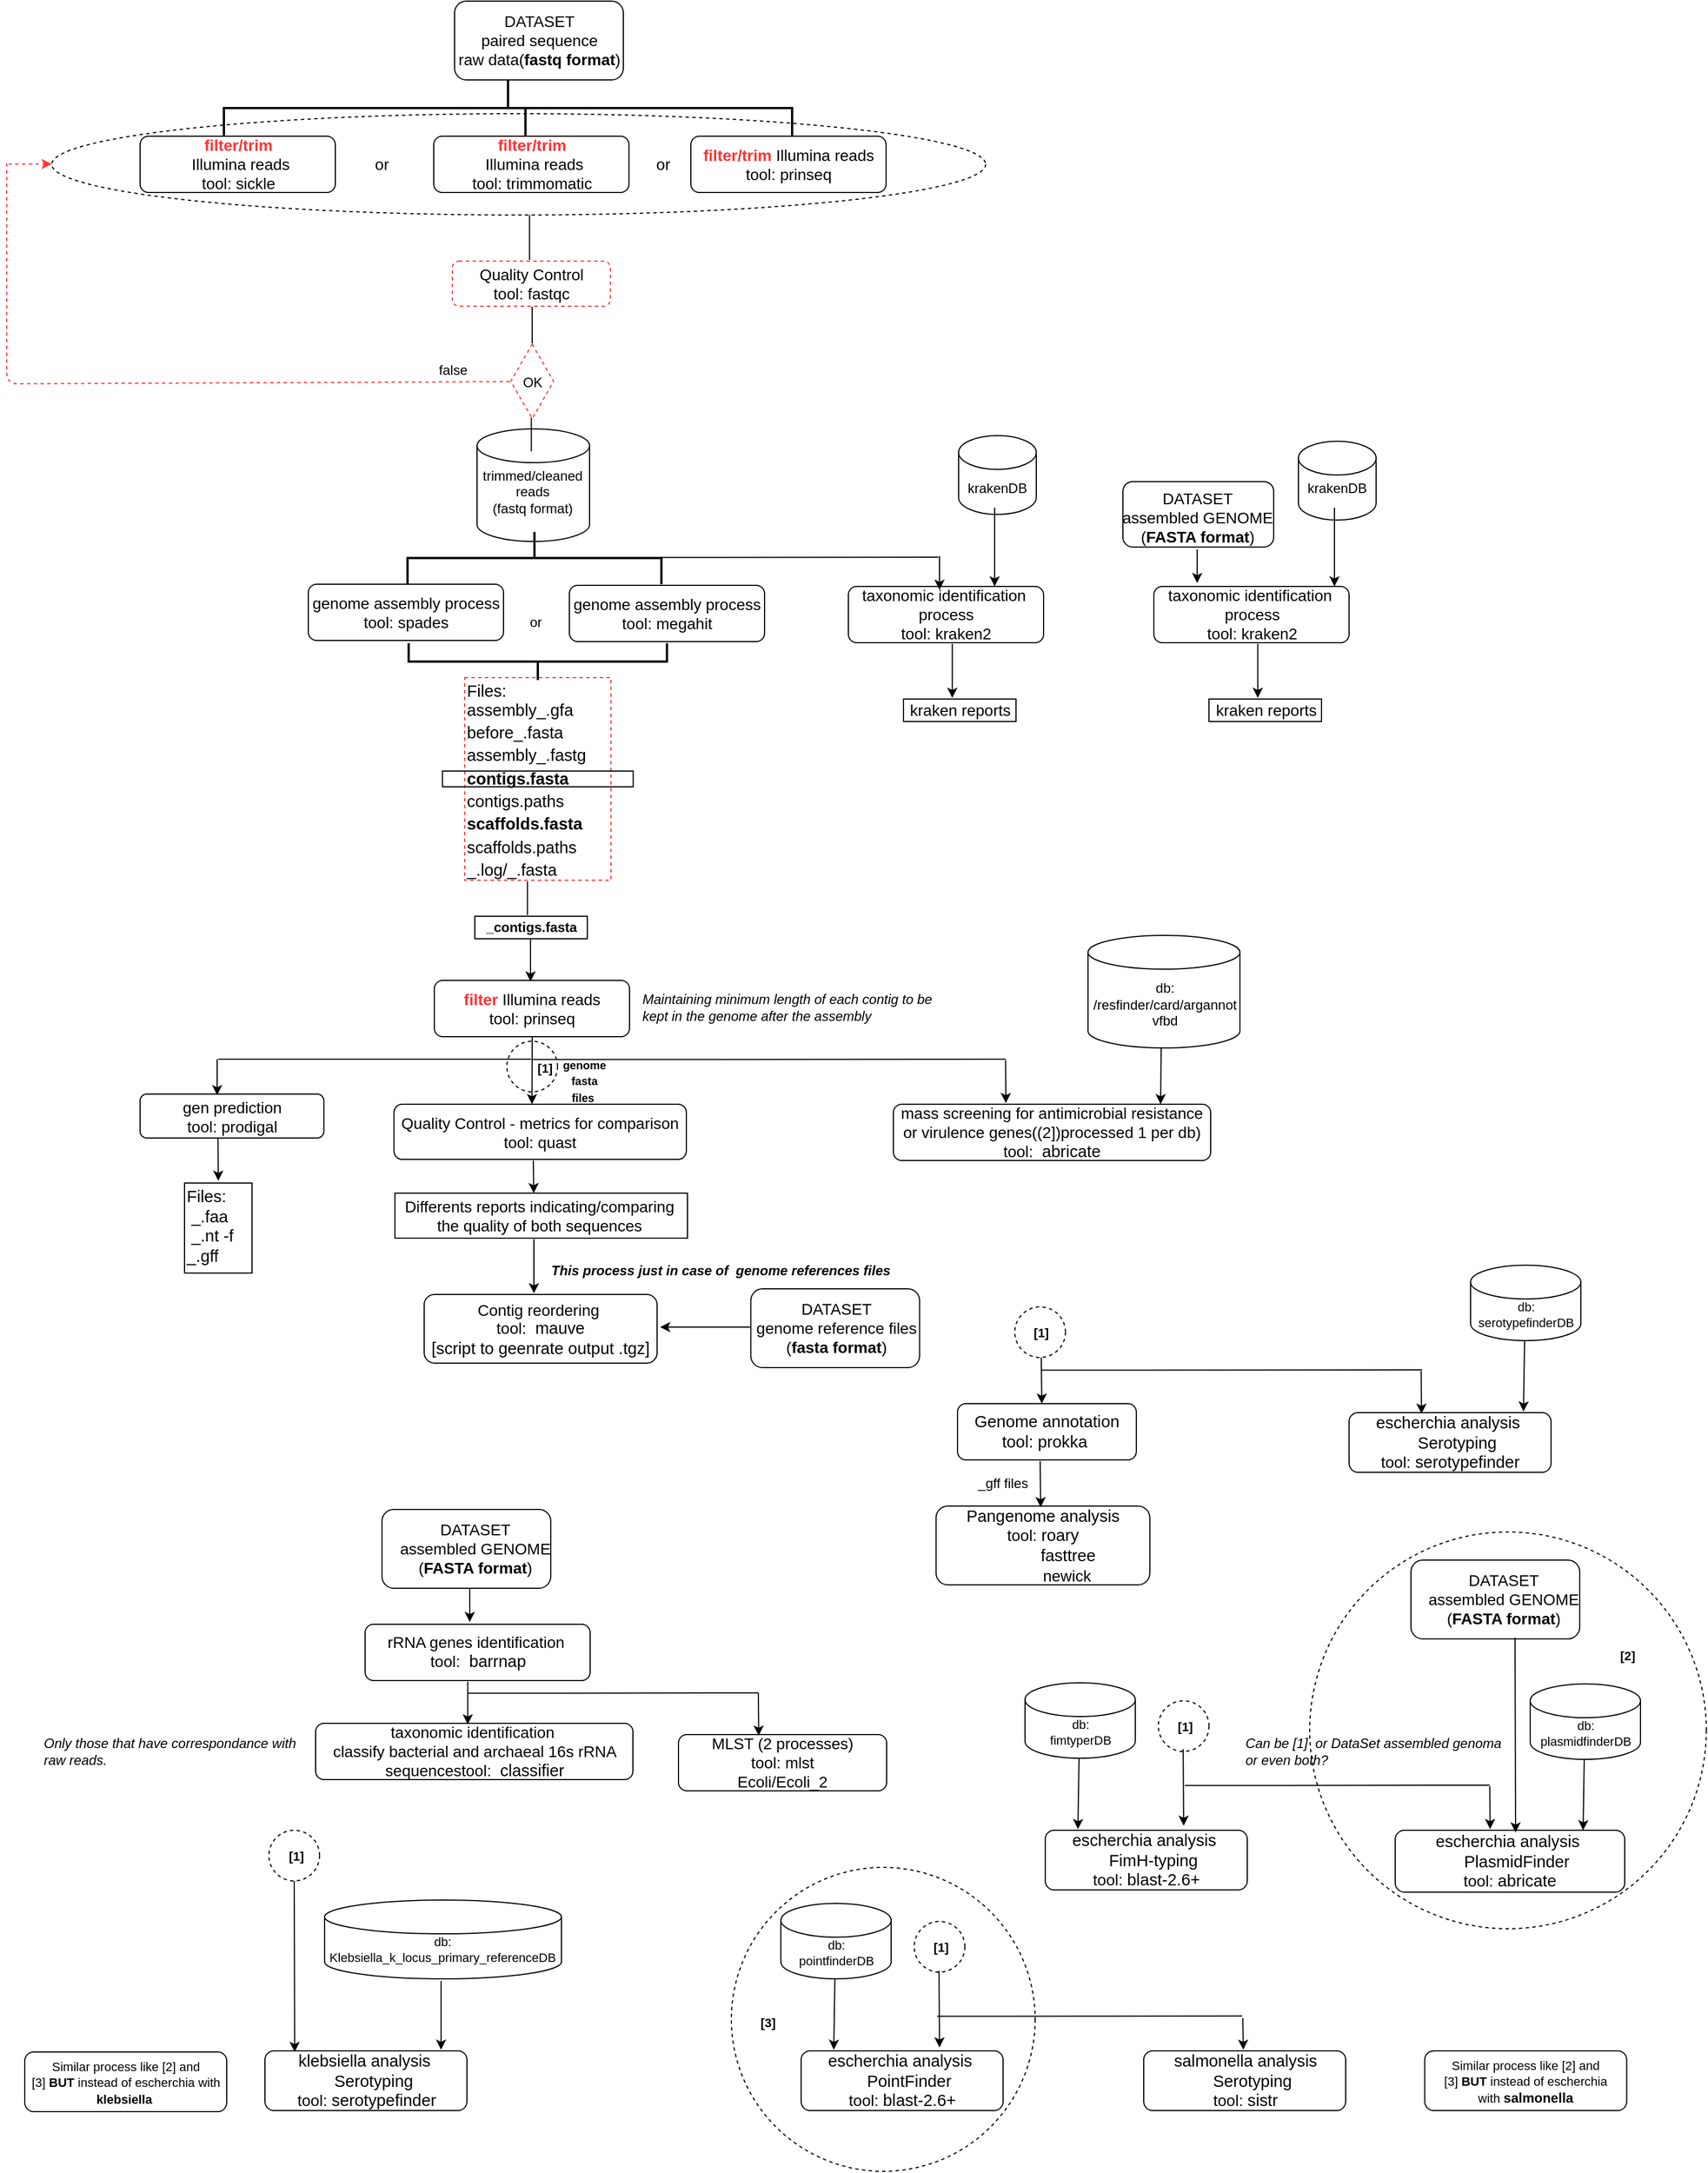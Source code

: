 <mxfile version="15.3.7" type="github" pages="3">
  <diagram id="YcrrAhD9_RUjna5XoT5H" name="Original">
    <mxGraphModel dx="1398" dy="646" grid="1" gridSize="10" guides="1" tooltips="1" connect="1" arrows="1" fold="1" page="1" pageScale="1" pageWidth="1654" pageHeight="2336" math="0" shadow="0">
      <root>
        <mxCell id="0" />
        <mxCell id="1" parent="0" />
        <mxCell id="aNBMr-aelkQjtGKcPv_b-1" value="" style="rounded=1;whiteSpace=wrap;html=1;fillColor=none;" parent="1" vertex="1">
          <mxGeometry x="490" y="50" width="150" height="70" as="geometry" />
        </mxCell>
        <mxCell id="aNBMr-aelkQjtGKcPv_b-2" value="&lt;font style=&quot;font-size: 14px&quot;&gt;DATASET&lt;br&gt;paired sequence&lt;br&gt;raw data(&lt;b&gt;fastq format&lt;/b&gt;)&lt;br&gt;&lt;/font&gt;" style="text;html=1;align=center;verticalAlign=middle;resizable=0;points=[];autosize=1;strokeColor=none;" parent="1" vertex="1">
          <mxGeometry x="485" y="60" width="160" height="50" as="geometry" />
        </mxCell>
        <mxCell id="aNBMr-aelkQjtGKcPv_b-3" value="" style="strokeWidth=2;html=1;shape=mxgraph.flowchart.annotation_2;align=left;labelPosition=right;pointerEvents=1;fillColor=none;rotation=90;" parent="1" vertex="1">
          <mxGeometry x="512.5" y="-107.5" width="50" height="505" as="geometry" />
        </mxCell>
        <mxCell id="aNBMr-aelkQjtGKcPv_b-4" value="" style="ellipse;whiteSpace=wrap;html=1;strokeColor=#000000;fillColor=none;dashed=1;" parent="1" vertex="1">
          <mxGeometry x="132" y="150" width="830" height="90" as="geometry" />
        </mxCell>
        <mxCell id="aNBMr-aelkQjtGKcPv_b-5" value="&lt;font style=&quot;font-size: 14px&quot;&gt;&lt;b&gt;&lt;font color=&quot;#ff3333&quot;&gt;filter&lt;/font&gt;&lt;/b&gt;&lt;b&gt;&lt;font color=&quot;#ff3333&quot;&gt;/trim&lt;/font&gt;&lt;/b&gt;&lt;b&gt;&lt;font color=&quot;#ff3333&quot;&gt;&lt;br&gt;&lt;/font&gt;&lt;/b&gt;&amp;nbsp;Illumina reads&lt;br&gt;tool: sickle&lt;br&gt;&lt;/font&gt;" style="rounded=1;whiteSpace=wrap;html=1;fillColor=none;" parent="1" vertex="1">
          <mxGeometry x="210.5" y="170" width="173.5" height="50" as="geometry" />
        </mxCell>
        <mxCell id="aNBMr-aelkQjtGKcPv_b-6" value="&lt;font style=&quot;font-size: 14px&quot;&gt;&lt;b&gt;&lt;font color=&quot;#ff3333&quot;&gt;filter&lt;/font&gt;&lt;/b&gt;&lt;b&gt;&lt;font color=&quot;#ff3333&quot;&gt;/trim&lt;/font&gt;&lt;/b&gt;&lt;b&gt;&lt;font color=&quot;#ff3333&quot;&gt;&lt;br&gt;&lt;/font&gt;&lt;/b&gt;&amp;nbsp;Illumina reads&lt;br&gt;tool: trimmomatic&lt;br&gt;&lt;/font&gt;" style="rounded=1;whiteSpace=wrap;html=1;fillColor=none;" parent="1" vertex="1">
          <mxGeometry x="471.5" y="170" width="173.5" height="50" as="geometry" />
        </mxCell>
        <mxCell id="aNBMr-aelkQjtGKcPv_b-7" value="&lt;font style=&quot;font-size: 14px&quot;&gt;&lt;b&gt;&lt;font color=&quot;#ff3333&quot;&gt;filter/trim&lt;/font&gt;&lt;/b&gt;&amp;nbsp;Illumina reads&lt;br&gt;tool: prinseq&lt;br&gt;&lt;/font&gt;" style="rounded=1;whiteSpace=wrap;html=1;fillColor=none;" parent="1" vertex="1">
          <mxGeometry x="700" y="170" width="173.5" height="50" as="geometry" />
        </mxCell>
        <mxCell id="aNBMr-aelkQjtGKcPv_b-9" value="" style="endArrow=none;html=1;strokeWidth=2;" parent="1" edge="1">
          <mxGeometry width="50" height="50" relative="1" as="geometry">
            <mxPoint x="553" y="170" as="sourcePoint" />
            <mxPoint x="553" y="146" as="targetPoint" />
          </mxGeometry>
        </mxCell>
        <mxCell id="aNBMr-aelkQjtGKcPv_b-10" value="&lt;font style=&quot;font-size: 14px&quot;&gt;or&lt;/font&gt;" style="text;html=1;align=center;verticalAlign=middle;resizable=0;points=[];autosize=1;strokeColor=none;" parent="1" vertex="1">
          <mxGeometry x="660" y="185" width="30" height="20" as="geometry" />
        </mxCell>
        <mxCell id="aNBMr-aelkQjtGKcPv_b-11" value="&lt;font style=&quot;font-size: 14px&quot;&gt;or&lt;/font&gt;" style="text;html=1;align=center;verticalAlign=middle;resizable=0;points=[];autosize=1;strokeColor=none;" parent="1" vertex="1">
          <mxGeometry x="410" y="185" width="30" height="20" as="geometry" />
        </mxCell>
        <mxCell id="aNBMr-aelkQjtGKcPv_b-12" value="&lt;font style=&quot;font-size: 14px&quot;&gt;Quality Control&lt;br&gt;tool: fastqc&lt;br&gt;&lt;/font&gt;" style="rounded=1;whiteSpace=wrap;html=1;fillColor=none;dashed=1;strokeColor=#FF3333;" parent="1" vertex="1">
          <mxGeometry x="488" y="281" width="140.5" height="40" as="geometry" />
        </mxCell>
        <mxCell id="aNBMr-aelkQjtGKcPv_b-13" value="" style="endArrow=none;html=1;" parent="1" edge="1">
          <mxGeometry width="50" height="50" relative="1" as="geometry">
            <mxPoint x="556.64" y="280" as="sourcePoint" />
            <mxPoint x="556.64" y="240" as="targetPoint" />
          </mxGeometry>
        </mxCell>
        <mxCell id="aNBMr-aelkQjtGKcPv_b-14" value="" style="html=1;whiteSpace=wrap;aspect=fixed;shape=isoRectangle;fillColor=none;rotation=90;dashed=1;strokeColor=#FF3333;" parent="1" vertex="1">
          <mxGeometry x="525.97" y="368.005" width="66.07" height="39.64" as="geometry" />
        </mxCell>
        <mxCell id="aNBMr-aelkQjtGKcPv_b-15" value="&lt;font style=&quot;font-size: 12px&quot;&gt;OK&lt;/font&gt;" style="text;html=1;align=center;verticalAlign=middle;resizable=0;points=[];autosize=1;strokeColor=none;" parent="1" vertex="1">
          <mxGeometry x="544.29" y="378.825" width="30" height="20" as="geometry" />
        </mxCell>
        <mxCell id="aNBMr-aelkQjtGKcPv_b-16" value="" style="endArrow=none;html=1;exitX=0.503;exitY=1.005;exitDx=0;exitDy=0;exitPerimeter=0;strokeColor=#FF3333;dashed=1;" parent="1" source="aNBMr-aelkQjtGKcPv_b-14" edge="1">
          <mxGeometry width="50" height="50" relative="1" as="geometry">
            <mxPoint x="540" y="390" as="sourcePoint" />
            <mxPoint x="92" y="194.005" as="targetPoint" />
            <Array as="points">
              <mxPoint x="92" y="390" />
            </Array>
          </mxGeometry>
        </mxCell>
        <mxCell id="aNBMr-aelkQjtGKcPv_b-17" value="" style="endArrow=classic;html=1;dashed=1;strokeColor=#FF3333;" parent="1" edge="1">
          <mxGeometry width="50" height="50" relative="1" as="geometry">
            <mxPoint x="93.5" y="194.715" as="sourcePoint" />
            <mxPoint x="132" y="194.715" as="targetPoint" />
            <Array as="points" />
          </mxGeometry>
        </mxCell>
        <mxCell id="aNBMr-aelkQjtGKcPv_b-18" value="false&amp;nbsp;" style="text;html=1;align=center;verticalAlign=middle;resizable=0;points=[];autosize=1;strokeColor=none;" parent="1" vertex="1">
          <mxGeometry x="470" y="368.005" width="40" height="20" as="geometry" />
        </mxCell>
        <mxCell id="aNBMr-aelkQjtGKcPv_b-19" value="" style="endArrow=none;html=1;" parent="1" edge="1">
          <mxGeometry width="50" height="50" relative="1" as="geometry">
            <mxPoint x="559" y="354" as="sourcePoint" />
            <mxPoint x="558.93" y="321.5" as="targetPoint" />
          </mxGeometry>
        </mxCell>
        <mxCell id="aNBMr-aelkQjtGKcPv_b-20" value="" style="endArrow=none;html=1;" parent="1" edge="1">
          <mxGeometry width="50" height="50" relative="1" as="geometry">
            <mxPoint x="558.24" y="450" as="sourcePoint" />
            <mxPoint x="558.24" y="420" as="targetPoint" />
          </mxGeometry>
        </mxCell>
        <mxCell id="aNBMr-aelkQjtGKcPv_b-21" value="" style="shape=cylinder3;whiteSpace=wrap;html=1;boundedLbl=1;backgroundOutline=1;size=15;fillColor=none;" parent="1" vertex="1">
          <mxGeometry x="510" y="430" width="100" height="100" as="geometry" />
        </mxCell>
        <mxCell id="aNBMr-aelkQjtGKcPv_b-22" value="trimmed/cleaned &lt;br&gt;reads&lt;br&gt;&lt;font style=&quot;font-size: 12px&quot;&gt;(fastq format)&lt;/font&gt;" style="text;html=1;align=center;verticalAlign=middle;resizable=0;points=[];autosize=1;strokeColor=none;" parent="1" vertex="1">
          <mxGeometry x="509.01" y="461" width="100" height="50" as="geometry" />
        </mxCell>
        <mxCell id="aNBMr-aelkQjtGKcPv_b-24" value="&lt;font style=&quot;font-size: 14px&quot;&gt;genome assembly process&lt;br&gt;tool: spades&lt;br&gt;&lt;/font&gt;" style="rounded=1;whiteSpace=wrap;html=1;fillColor=none;" parent="1" vertex="1">
          <mxGeometry x="360" y="568" width="173.5" height="50" as="geometry" />
        </mxCell>
        <mxCell id="aNBMr-aelkQjtGKcPv_b-25" value="&lt;font style=&quot;font-size: 14px&quot;&gt;genome assembly process&lt;br&gt;tool: megahit&lt;br&gt;&lt;/font&gt;" style="rounded=1;whiteSpace=wrap;html=1;fillColor=none;" parent="1" vertex="1">
          <mxGeometry x="592.04" y="569" width="173.5" height="50" as="geometry" />
        </mxCell>
        <mxCell id="aNBMr-aelkQjtGKcPv_b-26" value="" style="strokeWidth=2;html=1;shape=mxgraph.flowchart.annotation_2;align=left;labelPosition=right;pointerEvents=1;fillColor=none;rotation=90;" parent="1" vertex="1">
          <mxGeometry x="537.76" y="432" width="46.5" height="225.62" as="geometry" />
        </mxCell>
        <mxCell id="aNBMr-aelkQjtGKcPv_b-27" value="&lt;span style=&quot;background-color: transparent ; font-family: &amp;#34;arial&amp;#34; ; font-size: 11pt&quot;&gt;&lt;br&gt;&lt;br&gt;&lt;div&gt;&lt;span style=&quot;background-color: transparent ; font-size: 11pt&quot;&gt;Files:&lt;/span&gt;&lt;/div&gt;&lt;div&gt;&lt;span style=&quot;background-color: transparent ; font-size: 11pt&quot;&gt;assembly_.gfa&lt;/span&gt;&lt;/div&gt;&lt;/span&gt;&lt;font&gt;&lt;span id=&quot;docs-internal-guid-cc6428ca-7fff-5086-9745-b3cb8cfeb6d4&quot; style=&quot;font-size: 14px&quot;&gt;&lt;p dir=&quot;ltr&quot; style=&quot;line-height: 1.38 ; margin-top: 0pt ; margin-bottom: 0pt&quot;&gt;&lt;span style=&quot;font-size: 11pt ; font-family: &amp;#34;arial&amp;#34; ; background-color: transparent ; vertical-align: baseline&quot;&gt;before_.fasta&lt;/span&gt;&lt;/p&gt;&lt;p dir=&quot;ltr&quot; style=&quot;line-height: 1.38 ; margin-top: 0pt ; margin-bottom: 0pt&quot;&gt;&lt;span style=&quot;font-size: 11pt ; font-family: &amp;#34;arial&amp;#34; ; background-color: transparent ; vertical-align: baseline&quot;&gt;assembly_.fastg&lt;/span&gt;&lt;/p&gt;&lt;p dir=&quot;ltr&quot; style=&quot;line-height: 1.38 ; margin-top: 0pt ; margin-bottom: 0pt&quot;&gt;&lt;span style=&quot;background-color: transparent ; font-family: &amp;#34;arial&amp;#34; ; font-size: 11pt&quot;&gt;&lt;b&gt;contigs.fasta&lt;/b&gt;&lt;/span&gt;&lt;/p&gt;&lt;p dir=&quot;ltr&quot; style=&quot;line-height: 1.38 ; margin-top: 0pt ; margin-bottom: 0pt&quot;&gt;&lt;span style=&quot;background-color: transparent ; font-family: &amp;#34;arial&amp;#34; ; font-size: 11pt&quot;&gt;contigs.paths&lt;/span&gt;&lt;/p&gt;&lt;p dir=&quot;ltr&quot; style=&quot;line-height: 1.38 ; margin-top: 0pt ; margin-bottom: 0pt&quot;&gt;&lt;span style=&quot;background-color: transparent ; font-family: &amp;#34;arial&amp;#34; ; font-size: 11pt&quot;&gt;&lt;b&gt;scaffolds.fasta&lt;/b&gt;&lt;/span&gt;&lt;/p&gt;&lt;p dir=&quot;ltr&quot; style=&quot;line-height: 1.38 ; margin-top: 0pt ; margin-bottom: 0pt&quot;&gt;&lt;span style=&quot;background-color: transparent ; font-family: &amp;#34;arial&amp;#34; ; font-size: 11pt&quot;&gt;scaffolds.paths&lt;/span&gt;&lt;/p&gt;&lt;p dir=&quot;ltr&quot; style=&quot;line-height: 1.38 ; margin-top: 0pt ; margin-bottom: 0pt&quot;&gt;&lt;span style=&quot;background-color: transparent ; font-family: &amp;#34;arial&amp;#34; ; font-size: 11pt&quot;&gt;_.log/_.fasta&lt;/span&gt;&lt;/p&gt;&lt;/span&gt;&lt;div&gt;&lt;span style=&quot;font-size: 14px&quot;&gt;&lt;br&gt;&lt;/span&gt;&lt;/div&gt;&lt;br&gt;&lt;/font&gt;" style="rounded=0;whiteSpace=wrap;html=1;fillColor=none;align=left;strokeColor=#FF3333;dashed=1;" parent="1" vertex="1">
          <mxGeometry x="499" y="651" width="130" height="180" as="geometry" />
        </mxCell>
        <mxCell id="aNBMr-aelkQjtGKcPv_b-28" value="" style="strokeWidth=2;html=1;shape=mxgraph.flowchart.annotation_2;align=left;labelPosition=right;pointerEvents=1;fillColor=none;rotation=-90;" parent="1" vertex="1">
          <mxGeometry x="547.59" y="522" width="32.81" height="229.56" as="geometry" />
        </mxCell>
        <mxCell id="aNBMr-aelkQjtGKcPv_b-29" value="&lt;span style=&quot;text-align: left&quot;&gt;&lt;b&gt;_contigs.fasta&lt;/b&gt;&lt;/span&gt;" style="text;html=1;align=center;verticalAlign=middle;resizable=0;points=[];autosize=1;strokeColor=#000000;" parent="1" vertex="1">
          <mxGeometry x="508" y="863" width="100" height="20" as="geometry" />
        </mxCell>
        <mxCell id="aNBMr-aelkQjtGKcPv_b-30" value="" style="endArrow=none;html=1;fontColor=#FF3333;strokeWidth=1;" parent="1" edge="1">
          <mxGeometry width="50" height="50" relative="1" as="geometry">
            <mxPoint x="554.76" y="862" as="sourcePoint" />
            <mxPoint x="554.76" y="832" as="targetPoint" />
          </mxGeometry>
        </mxCell>
        <mxCell id="aNBMr-aelkQjtGKcPv_b-31" value="" style="rounded=0;whiteSpace=wrap;html=1;fontColor=#FF3333;fillColor=none;" parent="1" vertex="1">
          <mxGeometry x="479.25" y="734" width="169.5" height="14" as="geometry" />
        </mxCell>
        <mxCell id="aNBMr-aelkQjtGKcPv_b-33" value="&lt;font style=&quot;font-size: 14px&quot;&gt;Quality Control - metrics for comparison&lt;br&gt;tool: quast&lt;br&gt;&lt;/font&gt;" style="rounded=1;whiteSpace=wrap;html=1;fillColor=none;" parent="1" vertex="1">
          <mxGeometry x="436.17" y="1030" width="259.83" height="49" as="geometry" />
        </mxCell>
        <mxCell id="aNBMr-aelkQjtGKcPv_b-34" value="" style="endArrow=classic;html=1;" parent="1" edge="1">
          <mxGeometry width="50" height="50" relative="1" as="geometry">
            <mxPoint x="557.5" y="883" as="sourcePoint" />
            <mxPoint x="557.5" y="921" as="targetPoint" />
          </mxGeometry>
        </mxCell>
        <mxCell id="aNBMr-aelkQjtGKcPv_b-37" value="&lt;font style=&quot;font-size: 14px&quot;&gt;&lt;b&gt;&lt;font color=&quot;#ff3333&quot;&gt;filter&lt;/font&gt;&lt;/b&gt; Illumina reads&lt;br&gt;tool: prinseq&lt;br&gt;&lt;/font&gt;" style="rounded=1;whiteSpace=wrap;html=1;fillColor=none;" parent="1" vertex="1">
          <mxGeometry x="472" y="920" width="173.5" height="50" as="geometry" />
        </mxCell>
        <mxCell id="aNBMr-aelkQjtGKcPv_b-38" value="&lt;span id=&quot;docs-internal-guid-6b08e602-7fff-a12a-f092-556ab899f12a&quot;&gt;&lt;span style=&quot;font-family: &amp;#34;arial&amp;#34; ; color: rgb(0 , 0 , 0) ; background-color: transparent ; vertical-align: baseline&quot;&gt;&lt;i&gt;Maintaining minimum length of each contig to be &lt;br&gt;kept in the genome after the assembly&lt;/i&gt;&lt;/span&gt;&lt;/span&gt;" style="text;html=1;align=left;verticalAlign=middle;resizable=0;points=[];autosize=1;strokeColor=none;fontColor=#FF3333;" parent="1" vertex="1">
          <mxGeometry x="655" y="929" width="270" height="30" as="geometry" />
        </mxCell>
        <mxCell id="aNBMr-aelkQjtGKcPv_b-40" value="" style="endArrow=classic;html=1;" parent="1" edge="1">
          <mxGeometry width="50" height="50" relative="1" as="geometry">
            <mxPoint x="559" y="970" as="sourcePoint" />
            <mxPoint x="558.79" y="1030" as="targetPoint" />
          </mxGeometry>
        </mxCell>
        <mxCell id="aNBMr-aelkQjtGKcPv_b-41" value="&lt;font style=&quot;font-size: 14px&quot;&gt;Differents reports indicating/comparing&amp;nbsp;&lt;br&gt;the quality of both sequences&amp;nbsp;&lt;br&gt;&lt;/font&gt;" style="text;html=1;align=center;verticalAlign=middle;resizable=0;points=[];autosize=1;strokeColor=#000000;" parent="1" vertex="1">
          <mxGeometry x="437" y="1109" width="260" height="40" as="geometry" />
        </mxCell>
        <mxCell id="aNBMr-aelkQjtGKcPv_b-42" value="" style="endArrow=classic;html=1;" parent="1" edge="1">
          <mxGeometry width="50" height="50" relative="1" as="geometry">
            <mxPoint x="560" y="1080" as="sourcePoint" />
            <mxPoint x="560.35" y="1109" as="targetPoint" />
          </mxGeometry>
        </mxCell>
        <mxCell id="-7W4iuTu1Z6AKvaiP86M-1" value="&lt;font style=&quot;font-size: 14px&quot;&gt;Contig reordering&amp;nbsp;&lt;br&gt;tool:&amp;nbsp;&lt;span id=&quot;docs-internal-guid-eec0f8a5-7fff-683e-a7e2-8d98a260feaf&quot;&gt;&lt;span style=&quot;font-size: 11pt ; font-family: &amp;#34;arial&amp;#34; ; background-color: transparent ; vertical-align: baseline&quot;&gt;&amp;nbsp;mauve&lt;br&gt;&lt;/span&gt;&lt;/span&gt;&lt;span style=&quot;font-family: &amp;#34;arial&amp;#34; ; font-size: 14.667px&quot;&gt;[script to geenrate output .tgz]&lt;/span&gt;&lt;br&gt;&lt;/font&gt;" style="rounded=1;whiteSpace=wrap;html=1;fillColor=none;" parent="1" vertex="1">
          <mxGeometry x="463" y="1199" width="207" height="61" as="geometry" />
        </mxCell>
        <mxCell id="-7W4iuTu1Z6AKvaiP86M-2" value="" style="rounded=1;whiteSpace=wrap;html=1;fillColor=none;" parent="1" vertex="1">
          <mxGeometry x="753.29" y="1194" width="150" height="70" as="geometry" />
        </mxCell>
        <mxCell id="-7W4iuTu1Z6AKvaiP86M-3" value="&lt;font style=&quot;font-size: 14px&quot;&gt;DATASET&lt;br&gt;genome reference files&lt;br&gt;(&lt;b&gt;fasta format&lt;/b&gt;)&lt;br&gt;&lt;/font&gt;" style="text;html=1;align=center;verticalAlign=middle;resizable=0;points=[];autosize=1;strokeColor=none;" parent="1" vertex="1">
          <mxGeometry x="749.29" y="1204" width="160" height="50" as="geometry" />
        </mxCell>
        <mxCell id="-7W4iuTu1Z6AKvaiP86M-4" value="" style="endArrow=classic;html=1;" parent="1" edge="1">
          <mxGeometry width="50" height="50" relative="1" as="geometry">
            <mxPoint x="752.71" y="1228" as="sourcePoint" />
            <mxPoint x="672.71" y="1228" as="targetPoint" />
          </mxGeometry>
        </mxCell>
        <mxCell id="-7W4iuTu1Z6AKvaiP86M-6" value="" style="endArrow=classic;html=1;" parent="1" edge="1">
          <mxGeometry width="50" height="50" relative="1" as="geometry">
            <mxPoint x="560.51" y="1150" as="sourcePoint" />
            <mxPoint x="560.51" y="1198" as="targetPoint" />
          </mxGeometry>
        </mxCell>
        <mxCell id="-7W4iuTu1Z6AKvaiP86M-7" value="&lt;font color=&quot;#000000&quot; face=&quot;arial&quot;&gt;&lt;i&gt;&lt;b&gt;This process just in case of&amp;nbsp; genome references files&amp;nbsp;&lt;/b&gt;&lt;/i&gt;&lt;/font&gt;" style="text;html=1;align=left;verticalAlign=middle;resizable=0;points=[];autosize=1;strokeColor=none;fontColor=#FF3333;" parent="1" vertex="1">
          <mxGeometry x="574.29" y="1168" width="320" height="20" as="geometry" />
        </mxCell>
        <mxCell id="-7W4iuTu1Z6AKvaiP86M-8" value="&lt;font style=&quot;font-size: 14px&quot;&gt;rRNA genes identification&amp;nbsp;&lt;br&gt;tool:&amp;nbsp;&lt;span id=&quot;docs-internal-guid-eec0f8a5-7fff-683e-a7e2-8d98a260feaf&quot;&gt;&lt;span style=&quot;font-size: 11pt ; font-family: &amp;#34;arial&amp;#34; ; background-color: transparent ; vertical-align: baseline&quot;&gt;&amp;nbsp;barrnap&lt;/span&gt;&lt;/span&gt;&lt;br&gt;&lt;/font&gt;" style="rounded=1;whiteSpace=wrap;html=1;fillColor=none;" parent="1" vertex="1">
          <mxGeometry x="410.5" y="1492" width="200" height="50" as="geometry" />
        </mxCell>
        <mxCell id="-7W4iuTu1Z6AKvaiP86M-9" value="" style="rounded=1;whiteSpace=wrap;html=1;fillColor=none;" parent="1" vertex="1">
          <mxGeometry x="425.5" y="1390" width="150" height="70" as="geometry" />
        </mxCell>
        <mxCell id="-7W4iuTu1Z6AKvaiP86M-10" value="&lt;font style=&quot;font-size: 14px&quot;&gt;DATASET&lt;br&gt;assembled GENOME&lt;br&gt;(&lt;b&gt;FASTA format&lt;/b&gt;)&lt;br&gt;&lt;/font&gt;" style="text;html=1;align=center;verticalAlign=middle;resizable=0;points=[];autosize=1;strokeColor=none;" parent="1" vertex="1">
          <mxGeometry x="432.5" y="1400" width="150" height="50" as="geometry" />
        </mxCell>
        <mxCell id="-7W4iuTu1Z6AKvaiP86M-11" value="" style="endArrow=none;html=1;startArrow=classic;startFill=1;" parent="1" edge="1">
          <mxGeometry width="50" height="50" relative="1" as="geometry">
            <mxPoint x="503.5" y="1490" as="sourcePoint" />
            <mxPoint x="503.5" y="1460" as="targetPoint" />
          </mxGeometry>
        </mxCell>
        <mxCell id="-7W4iuTu1Z6AKvaiP86M-12" value="&lt;font style=&quot;font-size: 14px&quot;&gt;taxonomic identification&amp;nbsp; process&lt;br&gt;tool: kraken2&lt;br&gt;&lt;/font&gt;" style="rounded=1;whiteSpace=wrap;html=1;fillColor=none;" parent="1" vertex="1">
          <mxGeometry x="840" y="570" width="173.5" height="50" as="geometry" />
        </mxCell>
        <mxCell id="-7W4iuTu1Z6AKvaiP86M-14" value="" style="endArrow=none;html=1;fontColor=#FF3333;strokeColor=#000000;strokeWidth=1;" parent="1" edge="1">
          <mxGeometry width="50" height="50" relative="1" as="geometry">
            <mxPoint x="673.29" y="544.31" as="sourcePoint" />
            <mxPoint x="920" y="544" as="targetPoint" />
          </mxGeometry>
        </mxCell>
        <mxCell id="-7W4iuTu1Z6AKvaiP86M-16" value="" style="endArrow=none;html=1;startArrow=classic;startFill=1;" parent="1" edge="1">
          <mxGeometry width="50" height="50" relative="1" as="geometry">
            <mxPoint x="921" y="573" as="sourcePoint" />
            <mxPoint x="921" y="543" as="targetPoint" />
          </mxGeometry>
        </mxCell>
        <mxCell id="-7W4iuTu1Z6AKvaiP86M-17" value="" style="endArrow=none;html=1;startArrow=classic;startFill=1;" parent="1" edge="1">
          <mxGeometry width="50" height="50" relative="1" as="geometry">
            <mxPoint x="970" y="570" as="sourcePoint" />
            <mxPoint x="970" y="500" as="targetPoint" />
          </mxGeometry>
        </mxCell>
        <mxCell id="-7W4iuTu1Z6AKvaiP86M-18" value="" style="shape=cylinder3;whiteSpace=wrap;html=1;boundedLbl=1;backgroundOutline=1;size=15;fillColor=none;" parent="1" vertex="1">
          <mxGeometry x="937.99" y="436" width="69.01" height="70" as="geometry" />
        </mxCell>
        <mxCell id="-7W4iuTu1Z6AKvaiP86M-19" value="krakenDB" style="text;html=1;align=center;verticalAlign=middle;resizable=0;points=[];autosize=1;strokeColor=none;" parent="1" vertex="1">
          <mxGeometry x="937" y="473" width="70" height="20" as="geometry" />
        </mxCell>
        <mxCell id="-7W4iuTu1Z6AKvaiP86M-20" value="&lt;font style=&quot;font-size: 14px&quot;&gt;kraken reports&lt;br&gt;&lt;/font&gt;" style="text;html=1;align=center;verticalAlign=middle;resizable=0;points=[];autosize=1;strokeColor=#000000;" parent="1" vertex="1">
          <mxGeometry x="889" y="670" width="100" height="20" as="geometry" />
        </mxCell>
        <mxCell id="-7W4iuTu1Z6AKvaiP86M-21" value="" style="endArrow=classic;html=1;" parent="1" edge="1">
          <mxGeometry width="50" height="50" relative="1" as="geometry">
            <mxPoint x="932.35" y="621" as="sourcePoint" />
            <mxPoint x="932.35" y="669" as="targetPoint" />
          </mxGeometry>
        </mxCell>
        <mxCell id="-7W4iuTu1Z6AKvaiP86M-23" value="&lt;font style=&quot;font-size: 14px&quot;&gt;taxonomic identification&amp;nbsp; process&lt;br&gt;tool: kraken2&lt;br&gt;&lt;/font&gt;" style="rounded=1;whiteSpace=wrap;html=1;fillColor=none;" parent="1" vertex="1">
          <mxGeometry x="1111.5" y="570" width="173.5" height="50" as="geometry" />
        </mxCell>
        <mxCell id="-7W4iuTu1Z6AKvaiP86M-24" value="" style="endArrow=none;html=1;startArrow=classic;startFill=1;" parent="1" edge="1">
          <mxGeometry width="50" height="50" relative="1" as="geometry">
            <mxPoint x="1272.01" y="570" as="sourcePoint" />
            <mxPoint x="1272.01" y="500" as="targetPoint" />
          </mxGeometry>
        </mxCell>
        <mxCell id="-7W4iuTu1Z6AKvaiP86M-25" value="krakenDB" style="text;html=1;align=center;verticalAlign=middle;resizable=0;points=[];autosize=1;strokeColor=none;" parent="1" vertex="1">
          <mxGeometry x="1238.5" y="473" width="70" height="20" as="geometry" />
        </mxCell>
        <mxCell id="-7W4iuTu1Z6AKvaiP86M-26" value="&lt;font style=&quot;font-size: 14px&quot;&gt;kraken reports&lt;br&gt;&lt;/font&gt;" style="text;html=1;align=center;verticalAlign=middle;resizable=0;points=[];autosize=1;strokeColor=#000000;" parent="1" vertex="1">
          <mxGeometry x="1160.5" y="670" width="100" height="20" as="geometry" />
        </mxCell>
        <mxCell id="-7W4iuTu1Z6AKvaiP86M-27" value="" style="endArrow=classic;html=1;" parent="1" edge="1">
          <mxGeometry width="50" height="50" relative="1" as="geometry">
            <mxPoint x="1203.85" y="621" as="sourcePoint" />
            <mxPoint x="1203.85" y="669" as="targetPoint" />
          </mxGeometry>
        </mxCell>
        <mxCell id="-7W4iuTu1Z6AKvaiP86M-29" value="" style="endArrow=none;html=1;startArrow=classic;startFill=1;" parent="1" edge="1">
          <mxGeometry width="50" height="50" relative="1" as="geometry">
            <mxPoint x="1150" y="567" as="sourcePoint" />
            <mxPoint x="1150" y="537" as="targetPoint" />
          </mxGeometry>
        </mxCell>
        <mxCell id="-7W4iuTu1Z6AKvaiP86M-30" value="" style="shape=cylinder3;whiteSpace=wrap;html=1;boundedLbl=1;backgroundOutline=1;size=15;fillColor=none;" parent="1" vertex="1">
          <mxGeometry x="1240" y="441" width="69.01" height="70" as="geometry" />
        </mxCell>
        <mxCell id="-7W4iuTu1Z6AKvaiP86M-31" value="" style="rounded=1;whiteSpace=wrap;html=1;fillColor=none;" parent="1" vertex="1">
          <mxGeometry x="1084" y="476.83" width="134" height="58.17" as="geometry" />
        </mxCell>
        <mxCell id="-7W4iuTu1Z6AKvaiP86M-32" value="&lt;font style=&quot;font-size: 14px&quot;&gt;DATASET&lt;br&gt;assembled GENOME&lt;br&gt;(&lt;b&gt;FASTA format&lt;/b&gt;)&lt;br&gt;&lt;/font&gt;" style="text;html=1;align=center;verticalAlign=middle;resizable=0;points=[];autosize=1;strokeColor=none;" parent="1" vertex="1">
          <mxGeometry x="1075" y="483.83" width="150" height="50" as="geometry" />
        </mxCell>
        <mxCell id="-7W4iuTu1Z6AKvaiP86M-33" value="" style="endArrow=none;html=1;startArrow=classic;startFill=1;" parent="1" edge="1">
          <mxGeometry width="50" height="50" relative="1" as="geometry">
            <mxPoint x="501.75" y="1581" as="sourcePoint" />
            <mxPoint x="501.75" y="1543" as="targetPoint" />
          </mxGeometry>
        </mxCell>
        <mxCell id="-7W4iuTu1Z6AKvaiP86M-34" value="&lt;font&gt;&lt;span style=&quot;font-size: 14px&quot;&gt;taxonomic identification&amp;nbsp;&lt;/span&gt;&lt;br&gt;&lt;span style=&quot;font-size: 14px&quot;&gt;classify bacterial and archaeal 16s rRNA sequencestool:&amp;nbsp;&lt;/span&gt;&lt;span id=&quot;docs-internal-guid-eec0f8a5-7fff-683e-a7e2-8d98a260feaf&quot; style=&quot;font-size: 14px&quot;&gt;&lt;span style=&quot;font-size: 11pt ; font-family: &amp;#34;arial&amp;#34; ; background-color: transparent ; vertical-align: baseline&quot;&gt;&amp;nbsp;classifier&lt;/span&gt;&lt;/span&gt;&lt;br&gt;&lt;/font&gt;" style="rounded=1;whiteSpace=wrap;html=1;fillColor=none;" parent="1" vertex="1">
          <mxGeometry x="366.5" y="1580" width="282" height="50" as="geometry" />
        </mxCell>
        <mxCell id="-7W4iuTu1Z6AKvaiP86M-35" value="&lt;font color=&quot;#000000&quot; face=&quot;arial&quot;&gt;&lt;i&gt;Only those that have correspondance with &lt;br&gt;raw reads.&lt;/i&gt;&lt;/font&gt;" style="text;html=1;align=left;verticalAlign=middle;resizable=0;points=[];autosize=1;strokeColor=none;fontColor=#FF3333;" parent="1" vertex="1">
          <mxGeometry x="123.01" y="1590" width="240" height="30" as="geometry" />
        </mxCell>
        <mxCell id="-7W4iuTu1Z6AKvaiP86M-37" value="" style="endArrow=none;html=1;fontColor=#FF3333;strokeColor=#000000;strokeWidth=1;" parent="1" edge="1">
          <mxGeometry width="50" height="50" relative="1" as="geometry">
            <mxPoint x="501.58" y="1553.31" as="sourcePoint" />
            <mxPoint x="760" y="1553" as="targetPoint" />
          </mxGeometry>
        </mxCell>
        <mxCell id="-7W4iuTu1Z6AKvaiP86M-38" value="" style="endArrow=none;html=1;startArrow=classic;startFill=1;" parent="1" edge="1">
          <mxGeometry width="50" height="50" relative="1" as="geometry">
            <mxPoint x="760.29" y="1591" as="sourcePoint" />
            <mxPoint x="760" y="1553" as="targetPoint" />
          </mxGeometry>
        </mxCell>
        <mxCell id="-7W4iuTu1Z6AKvaiP86M-39" value="&lt;font style=&quot;font-size: 14px&quot;&gt;&lt;span&gt;MLST (2 processes)&lt;br&gt;&lt;/span&gt;tool: mlst&lt;br&gt;Ecoli/Ecoli_2&lt;br&gt;&lt;/font&gt;" style="rounded=1;whiteSpace=wrap;html=1;fillColor=none;" parent="1" vertex="1">
          <mxGeometry x="689" y="1590" width="185" height="50" as="geometry" />
        </mxCell>
        <mxCell id="-7W4iuTu1Z6AKvaiP86M-40" value="" style="endArrow=none;html=1;fontColor=#FF3333;strokeColor=#000000;strokeWidth=1;" parent="1" edge="1">
          <mxGeometry width="50" height="50" relative="1" as="geometry">
            <mxPoint x="558.62" y="990.31" as="sourcePoint" />
            <mxPoint x="980" y="990" as="targetPoint" />
          </mxGeometry>
        </mxCell>
        <mxCell id="-7W4iuTu1Z6AKvaiP86M-41" value="&lt;font&gt;&lt;span style=&quot;font-size: 14px&quot;&gt;mass screening for antimicrobial resistance or virulence genes((2])processed 1 per db)&lt;br&gt;&lt;/span&gt;&lt;span style=&quot;font-size: 14px&quot;&gt;tool:&amp;nbsp;&lt;/span&gt;&lt;span id=&quot;docs-internal-guid-eec0f8a5-7fff-683e-a7e2-8d98a260feaf&quot; style=&quot;font-size: 14px&quot;&gt;&lt;span style=&quot;font-size: 11pt ; font-family: &amp;#34;arial&amp;#34; ; background-color: transparent ; vertical-align: baseline&quot;&gt;&amp;nbsp;abricate&lt;/span&gt;&lt;/span&gt;&lt;br&gt;&lt;/font&gt;" style="rounded=1;whiteSpace=wrap;html=1;fillColor=none;" parent="1" vertex="1">
          <mxGeometry x="880" y="1030" width="282" height="50" as="geometry" />
        </mxCell>
        <mxCell id="-7W4iuTu1Z6AKvaiP86M-42" value="" style="endArrow=none;html=1;startArrow=classic;startFill=1;" parent="1" edge="1">
          <mxGeometry width="50" height="50" relative="1" as="geometry">
            <mxPoint x="980" y="1029" as="sourcePoint" />
            <mxPoint x="979.71" y="991" as="targetPoint" />
          </mxGeometry>
        </mxCell>
        <mxCell id="-7W4iuTu1Z6AKvaiP86M-44" value="" style="shape=cylinder3;whiteSpace=wrap;html=1;boundedLbl=1;backgroundOutline=1;size=15;fillColor=none;" parent="1" vertex="1">
          <mxGeometry x="1052.99" y="880" width="135.01" height="100" as="geometry" />
        </mxCell>
        <mxCell id="-7W4iuTu1Z6AKvaiP86M-45" value="&lt;br&gt;db:&lt;br&gt;/resfinder/card/argannot&lt;br&gt;vfbd" style="text;html=1;align=center;verticalAlign=middle;resizable=0;points=[];autosize=1;strokeColor=none;" parent="1" vertex="1">
          <mxGeometry x="1051" y="904" width="140" height="60" as="geometry" />
        </mxCell>
        <mxCell id="-7W4iuTu1Z6AKvaiP86M-46" value="" style="endArrow=none;html=1;startArrow=classic;startFill=1;" parent="1" edge="1">
          <mxGeometry width="50" height="50" relative="1" as="geometry">
            <mxPoint x="1117.5" y="1030" as="sourcePoint" />
            <mxPoint x="1118" y="980" as="targetPoint" />
          </mxGeometry>
        </mxCell>
        <mxCell id="-7W4iuTu1Z6AKvaiP86M-47" value="&lt;font style=&quot;font-size: 14px&quot;&gt;gen prediction&lt;br&gt;tool:&amp;nbsp;prodigal&lt;br&gt;&lt;/font&gt;" style="rounded=1;whiteSpace=wrap;html=1;fillColor=none;" parent="1" vertex="1">
          <mxGeometry x="210.5" y="1021" width="163.33" height="39" as="geometry" />
        </mxCell>
        <mxCell id="-7W4iuTu1Z6AKvaiP86M-48" value="" style="endArrow=none;html=1;fontColor=#FF3333;strokeColor=#000000;strokeWidth=1;" parent="1" edge="1">
          <mxGeometry width="50" height="50" relative="1" as="geometry">
            <mxPoint x="280" y="990" as="sourcePoint" />
            <mxPoint x="558.0" y="990" as="targetPoint" />
          </mxGeometry>
        </mxCell>
        <mxCell id="-7W4iuTu1Z6AKvaiP86M-49" value="" style="endArrow=none;html=1;startArrow=classic;startFill=1;" parent="1" edge="1">
          <mxGeometry width="50" height="50" relative="1" as="geometry">
            <mxPoint x="279" y="1022" as="sourcePoint" />
            <mxPoint x="279" y="990" as="targetPoint" />
          </mxGeometry>
        </mxCell>
        <mxCell id="-7W4iuTu1Z6AKvaiP86M-50" value="&lt;span style=&quot;background-color: transparent&quot;&gt;&lt;br&gt;&lt;br&gt;&lt;div style=&quot;font-family: &amp;#34;arial&amp;#34; ; font-size: 11pt&quot;&gt;&lt;span style=&quot;background-color: transparent ; font-size: 11pt&quot;&gt;Files:&lt;/span&gt;&lt;/div&gt;&lt;div&gt;&lt;div&gt;&lt;font face=&quot;arial&quot;&gt;&lt;span style=&quot;font-size: 14.667px&quot;&gt;&amp;nbsp;_.faa&amp;nbsp;&lt;/span&gt;&lt;/font&gt;&lt;/div&gt;&lt;div&gt;&lt;font face=&quot;arial&quot;&gt;&lt;span style=&quot;font-size: 14.667px&quot;&gt;&amp;nbsp;_.nt -f&amp;nbsp;&lt;/span&gt;&lt;/font&gt;&lt;/div&gt;&lt;div&gt;&lt;font face=&quot;arial&quot;&gt;&lt;span style=&quot;font-size: 14.667px&quot;&gt;_.gff&amp;nbsp;&lt;/span&gt;&lt;/font&gt;&lt;/div&gt;&lt;/div&gt;&lt;/span&gt;&lt;font&gt;&lt;div&gt;&lt;span style=&quot;font-size: 14px&quot;&gt;&lt;br&gt;&lt;/span&gt;&lt;/div&gt;&lt;br&gt;&lt;/font&gt;" style="rounded=0;whiteSpace=wrap;html=1;fillColor=none;align=left;" parent="1" vertex="1">
          <mxGeometry x="250" y="1100" width="60" height="80" as="geometry" />
        </mxCell>
        <mxCell id="-7W4iuTu1Z6AKvaiP86M-51" value="" style="endArrow=none;html=1;startArrow=classic;startFill=1;" parent="1" edge="1">
          <mxGeometry width="50" height="50" relative="1" as="geometry">
            <mxPoint x="280" y="1098" as="sourcePoint" />
            <mxPoint x="279.71" y="1060" as="targetPoint" />
          </mxGeometry>
        </mxCell>
        <mxCell id="-7W4iuTu1Z6AKvaiP86M-52" value="&lt;font&gt;&lt;font face=&quot;arial&quot;&gt;&lt;span style=&quot;font-size: 14.667px&quot;&gt;Genome annotation&lt;br&gt;&lt;/span&gt;&lt;span style=&quot;font-size: 14.667px&quot;&gt;tool: prokka&amp;nbsp;&lt;/span&gt;&lt;/font&gt;&lt;br&gt;&lt;/font&gt;" style="rounded=1;whiteSpace=wrap;html=1;fillColor=none;" parent="1" vertex="1">
          <mxGeometry x="937" y="1296" width="158.93" height="50" as="geometry" />
        </mxCell>
        <mxCell id="-7W4iuTu1Z6AKvaiP86M-58" value="" style="ellipse;whiteSpace=wrap;html=1;aspect=fixed;fontColor=#FF3333;strokeColor=#000000;fillColor=none;dashed=1;" parent="1" vertex="1">
          <mxGeometry x="536.5" y="974" width="45" height="45" as="geometry" />
        </mxCell>
        <mxCell id="-7W4iuTu1Z6AKvaiP86M-60" value="&lt;font style=&quot;font-size: 10px&quot;&gt;&lt;b&gt;&lt;span style=&quot;color: rgb(0 , 0 , 0)&quot;&gt;&amp;nbsp;&lt;/span&gt;&lt;font color=&quot;#000000&quot; style=&quot;font-size: 10px&quot;&gt;genome&amp;nbsp;&lt;br&gt;fasta &lt;br&gt;files&amp;nbsp;&lt;/font&gt;&lt;/b&gt;&lt;/font&gt;" style="text;html=1;align=center;verticalAlign=middle;resizable=0;points=[];autosize=1;strokeColor=none;fontColor=#FF3333;" parent="1" vertex="1">
          <mxGeometry x="574.5" y="984" width="60" height="50" as="geometry" />
        </mxCell>
        <mxCell id="-7W4iuTu1Z6AKvaiP86M-61" value="&lt;b style=&quot;font-size: 11px&quot;&gt;&lt;br style=&quot;color: rgb(0 , 0 , 0)&quot;&gt;&lt;span style=&quot;color: rgb(0 , 0 , 0)&quot;&gt;[1]&lt;/span&gt;&lt;/b&gt;" style="text;html=1;align=center;verticalAlign=middle;resizable=0;points=[];autosize=1;strokeColor=none;fontColor=#FF3333;" parent="1" vertex="1">
          <mxGeometry x="554.5" y="970" width="30" height="40" as="geometry" />
        </mxCell>
        <mxCell id="-7W4iuTu1Z6AKvaiP86M-62" value="" style="ellipse;whiteSpace=wrap;html=1;aspect=fixed;fontColor=#FF3333;strokeColor=#000000;fillColor=none;dashed=1;" parent="1" vertex="1">
          <mxGeometry x="987.93" y="1210" width="45" height="45" as="geometry" />
        </mxCell>
        <mxCell id="-7W4iuTu1Z6AKvaiP86M-63" value="&lt;b style=&quot;font-size: 11px&quot;&gt;&lt;br style=&quot;color: rgb(0 , 0 , 0)&quot;&gt;&lt;span style=&quot;color: rgb(0 , 0 , 0)&quot;&gt;[1]&lt;/span&gt;&lt;/b&gt;" style="text;html=1;align=center;verticalAlign=middle;resizable=0;points=[];autosize=1;strokeColor=none;fontColor=#FF3333;" parent="1" vertex="1">
          <mxGeometry x="996.46" y="1205" width="30" height="40" as="geometry" />
        </mxCell>
        <mxCell id="-7W4iuTu1Z6AKvaiP86M-65" value="" style="endArrow=none;html=1;startArrow=classic;startFill=1;" parent="1" edge="1">
          <mxGeometry width="50" height="50" relative="1" as="geometry">
            <mxPoint x="1011.93" y="1296" as="sourcePoint" />
            <mxPoint x="1011.43" y="1255" as="targetPoint" />
          </mxGeometry>
        </mxCell>
        <mxCell id="-7W4iuTu1Z6AKvaiP86M-66" value="" style="endArrow=none;html=1;startArrow=classic;startFill=1;" parent="1" edge="1">
          <mxGeometry width="50" height="50" relative="1" as="geometry">
            <mxPoint x="1010.93" y="1388" as="sourcePoint" />
            <mxPoint x="1010.43" y="1347" as="targetPoint" />
          </mxGeometry>
        </mxCell>
        <mxCell id="-7W4iuTu1Z6AKvaiP86M-68" value="&lt;font color=&quot;#000000&quot;&gt;_gff files&lt;/font&gt;" style="text;html=1;align=center;verticalAlign=middle;resizable=0;points=[];autosize=1;strokeColor=none;fontColor=#FF3333;" parent="1" vertex="1">
          <mxGeometry x="947" y="1357" width="60" height="20" as="geometry" />
        </mxCell>
        <mxCell id="-7W4iuTu1Z6AKvaiP86M-69" value="&lt;font style=&quot;font-size: 14px&quot;&gt;&lt;span id=&quot;docs-internal-guid-7388e67f-7fff-4939-9a70-83c66781e40b&quot;&gt;&lt;span style=&quot;font-size: 11pt ; font-family: &amp;#34;arial&amp;#34; ; background-color: transparent ; vertical-align: baseline&quot;&gt;&lt;span id=&quot;docs-internal-guid-3a80c7c9-7fff-3c7b-a755-f1c147ebeabb&quot;&gt;&lt;span style=&quot;font-size: 11pt ; font-family: &amp;#34;arial&amp;#34; ; background-color: transparent ; vertical-align: baseline&quot;&gt;&amp;nbsp;Pangenome analysis&lt;/span&gt;&lt;/span&gt;&amp;nbsp;&lt;br&gt;&lt;/span&gt;&lt;/span&gt;tool:&amp;nbsp;&lt;span id=&quot;docs-internal-guid-6fa577bb-7fff-636d-98bf-09dd0c922e56&quot;&gt;&lt;span style=&quot;font-size: 11pt ; font-family: &amp;#34;arial&amp;#34; ; background-color: transparent ; vertical-align: baseline&quot;&gt;roary&lt;br&gt;&lt;/span&gt;&lt;/span&gt;&lt;span id=&quot;docs-internal-guid-091c1f72-7fff-87f2-4564-d6c741798cd6&quot;&gt;&lt;span style=&quot;font-size: 11pt ; font-family: &amp;#34;arial&amp;#34; ; background-color: transparent ; vertical-align: baseline&quot;&gt;&amp;nbsp; &amp;nbsp; &amp;nbsp; &amp;nbsp; &amp;nbsp; &amp;nbsp;fasttree&lt;br&gt;&lt;/span&gt;&lt;/span&gt;&amp;nbsp; &amp;nbsp; &amp;nbsp; &amp;nbsp; &amp;nbsp; &amp;nbsp;newick&lt;br&gt;&lt;/font&gt;" style="rounded=1;whiteSpace=wrap;html=1;fillColor=none;" parent="1" vertex="1">
          <mxGeometry x="917.93" y="1387" width="190" height="70" as="geometry" />
        </mxCell>
        <mxCell id="-7W4iuTu1Z6AKvaiP86M-70" value="" style="endArrow=none;html=1;fontColor=#FF3333;strokeColor=#000000;strokeWidth=1;" parent="1" edge="1">
          <mxGeometry width="50" height="50" relative="1" as="geometry">
            <mxPoint x="1011" y="1266.31" as="sourcePoint" />
            <mxPoint x="1350" y="1266" as="targetPoint" />
          </mxGeometry>
        </mxCell>
        <mxCell id="-7W4iuTu1Z6AKvaiP86M-71" value="" style="endArrow=none;html=1;startArrow=classic;startFill=1;" parent="1" edge="1">
          <mxGeometry width="50" height="50" relative="1" as="geometry">
            <mxPoint x="1349.38" y="1305" as="sourcePoint" />
            <mxPoint x="1349.09" y="1267" as="targetPoint" />
          </mxGeometry>
        </mxCell>
        <mxCell id="-7W4iuTu1Z6AKvaiP86M-72" value="&lt;font&gt;&lt;span id=&quot;docs-internal-guid-7388e67f-7fff-4939-9a70-83c66781e40b&quot;&gt;&lt;span style=&quot;background-color: transparent ; vertical-align: baseline&quot;&gt;&lt;div&gt;&lt;font face=&quot;arial&quot;&gt;&lt;span style=&quot;font-size: 14.667px&quot;&gt;escherchia analysis&amp;nbsp;&lt;/span&gt;&lt;/font&gt;&lt;/div&gt;&lt;span style=&quot;background-color: transparent ; font-size: 14.667px&quot;&gt;&lt;font face=&quot;arial&quot;&gt;&amp;nbsp; &amp;nbsp; Serotyping&lt;/font&gt;&lt;/span&gt;&lt;font face=&quot;arial&quot;&gt;&lt;span style=&quot;font-size: 11pt&quot;&gt;&amp;nbsp;&lt;/span&gt;&lt;/font&gt;&lt;br&gt;&lt;/span&gt;&lt;/span&gt;&lt;span style=&quot;font-size: 14px&quot;&gt;tool:&amp;nbsp;&lt;/span&gt;&lt;span id=&quot;docs-internal-guid-6fa577bb-7fff-636d-98bf-09dd0c922e56&quot; style=&quot;font-size: 14px&quot;&gt;&lt;span style=&quot;font-size: 11pt ; font-family: &amp;#34;arial&amp;#34; ; background-color: transparent ; vertical-align: baseline&quot;&gt;serotypefinder&lt;/span&gt;&lt;/span&gt;&lt;br&gt;&lt;/font&gt;" style="rounded=1;whiteSpace=wrap;html=1;fillColor=none;" parent="1" vertex="1">
          <mxGeometry x="1285" y="1304" width="179.5" height="53" as="geometry" />
        </mxCell>
        <mxCell id="-7W4iuTu1Z6AKvaiP86M-73" value="" style="shape=cylinder3;whiteSpace=wrap;html=1;boundedLbl=1;backgroundOutline=1;size=15;fillColor=none;" parent="1" vertex="1">
          <mxGeometry x="1392.99" y="1173" width="98.01" height="67" as="geometry" />
        </mxCell>
        <mxCell id="-7W4iuTu1Z6AKvaiP86M-74" value="db:&lt;br style=&quot;font-size: 11px;&quot;&gt;serotypefinderDB" style="text;html=1;align=center;verticalAlign=middle;resizable=0;points=[];autosize=1;strokeColor=none;fontSize=11;" parent="1" vertex="1">
          <mxGeometry x="1392" y="1202" width="100" height="30" as="geometry" />
        </mxCell>
        <mxCell id="-7W4iuTu1Z6AKvaiP86M-75" value="" style="endArrow=none;html=1;startArrow=classic;startFill=1;" parent="1" edge="1">
          <mxGeometry width="50" height="50" relative="1" as="geometry">
            <mxPoint x="1440" y="1303" as="sourcePoint" />
            <mxPoint x="1441" y="1240" as="targetPoint" />
          </mxGeometry>
        </mxCell>
        <mxCell id="-7W4iuTu1Z6AKvaiP86M-76" value="" style="ellipse;whiteSpace=wrap;html=1;aspect=fixed;fontColor=#FF3333;strokeColor=#000000;fillColor=none;dashed=1;" parent="1" vertex="1">
          <mxGeometry x="1115.5" y="1560" width="45" height="45" as="geometry" />
        </mxCell>
        <mxCell id="-7W4iuTu1Z6AKvaiP86M-77" value="&lt;b style=&quot;font-size: 11px&quot;&gt;&lt;br style=&quot;color: rgb(0 , 0 , 0)&quot;&gt;&lt;span style=&quot;color: rgb(0 , 0 , 0)&quot;&gt;[1]&lt;/span&gt;&lt;/b&gt;" style="text;html=1;align=center;verticalAlign=middle;resizable=0;points=[];autosize=1;strokeColor=none;fontColor=#FF3333;" parent="1" vertex="1">
          <mxGeometry x="1124.03" y="1555" width="30" height="40" as="geometry" />
        </mxCell>
        <mxCell id="-7W4iuTu1Z6AKvaiP86M-78" value="" style="endArrow=none;html=1;fontColor=#FF3333;strokeColor=#000000;strokeWidth=1;" parent="1" edge="1">
          <mxGeometry width="50" height="50" relative="1" as="geometry">
            <mxPoint x="1139" y="1635.31" as="sourcePoint" />
            <mxPoint x="1410" y="1635" as="targetPoint" />
          </mxGeometry>
        </mxCell>
        <mxCell id="-7W4iuTu1Z6AKvaiP86M-79" value="" style="endArrow=none;html=1;startArrow=classic;startFill=1;" parent="1" edge="1">
          <mxGeometry width="50" height="50" relative="1" as="geometry">
            <mxPoint x="1410.38" y="1674" as="sourcePoint" />
            <mxPoint x="1410.09" y="1636" as="targetPoint" />
          </mxGeometry>
        </mxCell>
        <mxCell id="-7W4iuTu1Z6AKvaiP86M-80" value="" style="endArrow=none;html=1;startArrow=classic;startFill=1;entryX=0.5;entryY=1;entryDx=0;entryDy=0;" parent="1" edge="1">
          <mxGeometry width="50" height="50" relative="1" as="geometry">
            <mxPoint x="1138" y="1671" as="sourcePoint" />
            <mxPoint x="1137.554" y="1602.871" as="targetPoint" />
          </mxGeometry>
        </mxCell>
        <mxCell id="-7W4iuTu1Z6AKvaiP86M-81" value="&lt;font&gt;&lt;span id=&quot;docs-internal-guid-7388e67f-7fff-4939-9a70-83c66781e40b&quot;&gt;&lt;span style=&quot;background-color: transparent ; vertical-align: baseline&quot;&gt;&lt;div&gt;&lt;font face=&quot;arial&quot;&gt;&lt;span style=&quot;font-size: 14.667px&quot;&gt;escherchia analysis&amp;nbsp;&lt;/span&gt;&lt;/font&gt;&lt;/div&gt;&lt;span style=&quot;background-color: transparent ; font-size: 14.667px&quot;&gt;&lt;font face=&quot;arial&quot;&gt;&amp;nbsp; &amp;nbsp;&amp;nbsp;&lt;/font&gt;&lt;/span&gt;&lt;font face=&quot;arial&quot;&gt;&lt;span style=&quot;font-size: 14.667px&quot;&gt;FimH-typing&lt;/span&gt;&lt;span style=&quot;font-size: 11pt&quot;&gt;&amp;nbsp;&lt;/span&gt;&lt;/font&gt;&lt;br&gt;&lt;/span&gt;&lt;/span&gt;&lt;span style=&quot;font-size: 14px&quot;&gt;tool:&amp;nbsp;&lt;/span&gt;&lt;span id=&quot;docs-internal-guid-6fa577bb-7fff-636d-98bf-09dd0c922e56&quot; style=&quot;font-size: 14px&quot;&gt;&lt;span style=&quot;font-size: 11pt ; font-family: &amp;#34;arial&amp;#34; ; background-color: transparent ; vertical-align: baseline&quot;&gt;blast-2.6+&lt;/span&gt;&lt;/span&gt;&lt;br&gt;&lt;/font&gt;" style="rounded=1;whiteSpace=wrap;html=1;fillColor=none;" parent="1" vertex="1">
          <mxGeometry x="1015" y="1675" width="179.5" height="53" as="geometry" />
        </mxCell>
        <mxCell id="-7W4iuTu1Z6AKvaiP86M-83" value="&lt;font&gt;&lt;span id=&quot;docs-internal-guid-7388e67f-7fff-4939-9a70-83c66781e40b&quot;&gt;&lt;span style=&quot;background-color: transparent ; vertical-align: baseline&quot;&gt;&lt;div&gt;&lt;font face=&quot;arial&quot;&gt;&lt;span style=&quot;font-size: 14.667px&quot;&gt;escherchia analysis&amp;nbsp;&lt;/span&gt;&lt;/font&gt;&lt;/div&gt;&lt;span style=&quot;background-color: transparent ; font-size: 14.667px&quot;&gt;&lt;font face=&quot;arial&quot;&gt;&amp;nbsp; &amp;nbsp;&amp;nbsp;&lt;/font&gt;&lt;/span&gt;&lt;font face=&quot;arial&quot;&gt;&lt;span style=&quot;font-size: 14.667px&quot;&gt;PlasmidFinder&lt;/span&gt;&lt;span style=&quot;font-size: 11pt&quot;&gt;&amp;nbsp;&lt;/span&gt;&lt;/font&gt;&lt;br&gt;&lt;/span&gt;&lt;/span&gt;&lt;span style=&quot;font-size: 14px&quot;&gt;tool:&amp;nbsp;&lt;/span&gt;&lt;span id=&quot;docs-internal-guid-6fa577bb-7fff-636d-98bf-09dd0c922e56&quot; style=&quot;font-size: 14px&quot;&gt;&lt;span style=&quot;font-size: 11pt ; font-family: &amp;#34;arial&amp;#34; ; background-color: transparent ; vertical-align: baseline&quot;&gt;abricate&lt;/span&gt;&lt;/span&gt;&lt;br&gt;&lt;/font&gt;" style="rounded=1;whiteSpace=wrap;html=1;fillColor=none;" parent="1" vertex="1">
          <mxGeometry x="1326" y="1675" width="204" height="55" as="geometry" />
        </mxCell>
        <mxCell id="-7W4iuTu1Z6AKvaiP86M-84" value="" style="shape=cylinder3;whiteSpace=wrap;html=1;boundedLbl=1;backgroundOutline=1;size=15;fillColor=none;" parent="1" vertex="1">
          <mxGeometry x="1445.99" y="1545" width="98.01" height="67" as="geometry" />
        </mxCell>
        <mxCell id="-7W4iuTu1Z6AKvaiP86M-85" value="db:&lt;br style=&quot;font-size: 11px&quot;&gt;plasmidfinderDB" style="text;html=1;align=center;verticalAlign=middle;resizable=0;points=[];autosize=1;strokeColor=none;fontSize=11;" parent="1" vertex="1">
          <mxGeometry x="1445" y="1574" width="100" height="30" as="geometry" />
        </mxCell>
        <mxCell id="-7W4iuTu1Z6AKvaiP86M-86" value="" style="endArrow=none;html=1;startArrow=classic;startFill=1;" parent="1" edge="1">
          <mxGeometry width="50" height="50" relative="1" as="geometry">
            <mxPoint x="1493" y="1675" as="sourcePoint" />
            <mxPoint x="1494" y="1612" as="targetPoint" />
          </mxGeometry>
        </mxCell>
        <mxCell id="-7W4iuTu1Z6AKvaiP86M-87" value="" style="shape=cylinder3;whiteSpace=wrap;html=1;boundedLbl=1;backgroundOutline=1;size=15;fillColor=none;" parent="1" vertex="1">
          <mxGeometry x="996.99" y="1544" width="98.01" height="67" as="geometry" />
        </mxCell>
        <mxCell id="-7W4iuTu1Z6AKvaiP86M-88" value="db:&lt;br style=&quot;font-size: 11px&quot;&gt;fimtyperDB" style="text;html=1;align=center;verticalAlign=middle;resizable=0;points=[];autosize=1;strokeColor=none;fontSize=11;" parent="1" vertex="1">
          <mxGeometry x="1011" y="1573" width="70" height="30" as="geometry" />
        </mxCell>
        <mxCell id="-7W4iuTu1Z6AKvaiP86M-89" value="" style="endArrow=none;html=1;startArrow=classic;startFill=1;" parent="1" edge="1">
          <mxGeometry width="50" height="50" relative="1" as="geometry">
            <mxPoint x="1044" y="1674" as="sourcePoint" />
            <mxPoint x="1045" y="1611" as="targetPoint" />
          </mxGeometry>
        </mxCell>
        <mxCell id="-7W4iuTu1Z6AKvaiP86M-90" value="" style="rounded=1;whiteSpace=wrap;html=1;fillColor=none;" parent="1" vertex="1">
          <mxGeometry x="1340" y="1435" width="150" height="70" as="geometry" />
        </mxCell>
        <mxCell id="-7W4iuTu1Z6AKvaiP86M-91" value="&lt;font style=&quot;font-size: 14px&quot;&gt;DATASET&lt;br&gt;assembled GENOME&lt;br&gt;(&lt;b&gt;FASTA format&lt;/b&gt;)&lt;br&gt;&lt;/font&gt;" style="text;html=1;align=center;verticalAlign=middle;resizable=0;points=[];autosize=1;strokeColor=none;" parent="1" vertex="1">
          <mxGeometry x="1347" y="1445" width="150" height="50" as="geometry" />
        </mxCell>
        <mxCell id="-7W4iuTu1Z6AKvaiP86M-92" value="" style="endArrow=none;html=1;startArrow=classic;startFill=1;exitX=0.5;exitY=0;exitDx=0;exitDy=0;" parent="1" edge="1">
          <mxGeometry width="50" height="50" relative="1" as="geometry">
            <mxPoint x="1433" y="1677" as="sourcePoint" />
            <mxPoint x="1432.5" y="1504" as="targetPoint" />
          </mxGeometry>
        </mxCell>
        <mxCell id="-7W4iuTu1Z6AKvaiP86M-93" value="&lt;font color=&quot;#000000&quot; face=&quot;arial&quot;&gt;&lt;i&gt;Can be [1]&amp;nbsp; or DataSet assembled genoma&amp;nbsp;&lt;br&gt;or even both?&lt;br&gt;&lt;/i&gt;&lt;/font&gt;" style="text;html=1;align=left;verticalAlign=middle;resizable=0;points=[];autosize=1;strokeColor=none;fontColor=#FF3333;" parent="1" vertex="1">
          <mxGeometry x="1191" y="1590" width="250" height="30" as="geometry" />
        </mxCell>
        <mxCell id="-7W4iuTu1Z6AKvaiP86M-94" value="" style="ellipse;whiteSpace=wrap;html=1;aspect=fixed;fontColor=#FF3333;strokeColor=#000000;fillColor=none;dashed=1;" parent="1" vertex="1">
          <mxGeometry x="898.51" y="1756" width="45" height="45" as="geometry" />
        </mxCell>
        <mxCell id="-7W4iuTu1Z6AKvaiP86M-95" value="&lt;b style=&quot;font-size: 11px&quot;&gt;&lt;br style=&quot;color: rgb(0 , 0 , 0)&quot;&gt;&lt;span style=&quot;color: rgb(0 , 0 , 0)&quot;&gt;[1]&lt;/span&gt;&lt;/b&gt;" style="text;html=1;align=center;verticalAlign=middle;resizable=0;points=[];autosize=1;strokeColor=none;fontColor=#FF3333;" parent="1" vertex="1">
          <mxGeometry x="907.04" y="1751" width="30" height="40" as="geometry" />
        </mxCell>
        <mxCell id="-7W4iuTu1Z6AKvaiP86M-96" value="" style="endArrow=none;html=1;startArrow=classic;startFill=1;entryX=0.5;entryY=1;entryDx=0;entryDy=0;" parent="1" edge="1">
          <mxGeometry width="50" height="50" relative="1" as="geometry">
            <mxPoint x="921.01" y="1868" as="sourcePoint" />
            <mxPoint x="920.564" y="1799.871" as="targetPoint" />
          </mxGeometry>
        </mxCell>
        <mxCell id="-7W4iuTu1Z6AKvaiP86M-97" value="&lt;font&gt;&lt;span id=&quot;docs-internal-guid-7388e67f-7fff-4939-9a70-83c66781e40b&quot;&gt;&lt;span style=&quot;background-color: transparent ; vertical-align: baseline&quot;&gt;&lt;div&gt;&lt;font face=&quot;arial&quot;&gt;&lt;span style=&quot;font-size: 14.667px&quot;&gt;escherchia analysis&amp;nbsp;&lt;/span&gt;&lt;/font&gt;&lt;/div&gt;&lt;span style=&quot;background-color: transparent ; font-size: 14.667px&quot;&gt;&lt;font face=&quot;arial&quot;&gt;&amp;nbsp; &amp;nbsp;&amp;nbsp;&lt;/font&gt;&lt;/span&gt;&lt;font face=&quot;arial&quot;&gt;&lt;span style=&quot;font-size: 14.667px&quot;&gt;PointFinder&lt;/span&gt;&lt;span style=&quot;font-size: 11pt&quot;&gt;&amp;nbsp;&lt;/span&gt;&lt;/font&gt;&lt;br&gt;&lt;/span&gt;&lt;/span&gt;&lt;span style=&quot;font-size: 14px&quot;&gt;tool:&amp;nbsp;&lt;/span&gt;&lt;span id=&quot;docs-internal-guid-6fa577bb-7fff-636d-98bf-09dd0c922e56&quot; style=&quot;font-size: 14px&quot;&gt;&lt;span style=&quot;font-size: 11pt ; font-family: &amp;#34;arial&amp;#34; ; background-color: transparent ; vertical-align: baseline&quot;&gt;blast-2.6+&lt;/span&gt;&lt;/span&gt;&lt;br&gt;&lt;/font&gt;" style="rounded=1;whiteSpace=wrap;html=1;fillColor=none;" parent="1" vertex="1">
          <mxGeometry x="798.01" y="1871" width="179.5" height="53" as="geometry" />
        </mxCell>
        <mxCell id="-7W4iuTu1Z6AKvaiP86M-98" value="" style="shape=cylinder3;whiteSpace=wrap;html=1;boundedLbl=1;backgroundOutline=1;size=15;fillColor=none;" parent="1" vertex="1">
          <mxGeometry x="780" y="1740" width="98.01" height="67" as="geometry" />
        </mxCell>
        <mxCell id="-7W4iuTu1Z6AKvaiP86M-99" value="db:&lt;br style=&quot;font-size: 11px&quot;&gt;pointfinderDB" style="text;html=1;align=center;verticalAlign=middle;resizable=0;points=[];autosize=1;strokeColor=none;fontSize=11;" parent="1" vertex="1">
          <mxGeometry x="789.01" y="1769" width="80" height="30" as="geometry" />
        </mxCell>
        <mxCell id="-7W4iuTu1Z6AKvaiP86M-100" value="" style="endArrow=none;html=1;startArrow=classic;startFill=1;" parent="1" edge="1">
          <mxGeometry width="50" height="50" relative="1" as="geometry">
            <mxPoint x="827.01" y="1870" as="sourcePoint" />
            <mxPoint x="828.01" y="1807" as="targetPoint" />
          </mxGeometry>
        </mxCell>
        <mxCell id="-7W4iuTu1Z6AKvaiP86M-101" value="" style="ellipse;whiteSpace=wrap;html=1;aspect=fixed;fontColor=#FF3333;strokeColor=#000000;fillColor=none;dashed=1;" parent="1" vertex="1">
          <mxGeometry x="1250" y="1410" width="352.5" height="352.5" as="geometry" />
        </mxCell>
        <mxCell id="-7W4iuTu1Z6AKvaiP86M-102" value="&lt;b&gt;[2]&lt;/b&gt;" style="text;whiteSpace=wrap;html=1;fontSize=11;" parent="1" vertex="1">
          <mxGeometry x="1524" y="1507" width="20" height="20" as="geometry" />
        </mxCell>
        <mxCell id="-7W4iuTu1Z6AKvaiP86M-103" value="" style="ellipse;whiteSpace=wrap;html=1;aspect=fixed;fontColor=#FF3333;strokeColor=#000000;fillColor=none;dashed=1;" parent="1" vertex="1">
          <mxGeometry x="736" y="1708" width="270" height="270" as="geometry" />
        </mxCell>
        <mxCell id="-7W4iuTu1Z6AKvaiP86M-105" value="" style="endArrow=none;html=1;fontColor=#FF3333;strokeColor=#000000;strokeWidth=1;" parent="1" edge="1">
          <mxGeometry width="50" height="50" relative="1" as="geometry">
            <mxPoint x="919" y="1840.31" as="sourcePoint" />
            <mxPoint x="1190" y="1840" as="targetPoint" />
          </mxGeometry>
        </mxCell>
        <mxCell id="-7W4iuTu1Z6AKvaiP86M-106" value="" style="endArrow=none;html=1;startArrow=classic;startFill=1;entryX=0.5;entryY=1;entryDx=0;entryDy=0;" parent="1" edge="1">
          <mxGeometry width="50" height="50" relative="1" as="geometry">
            <mxPoint x="1191" y="1870" as="sourcePoint" />
            <mxPoint x="1190.554" y="1841.871" as="targetPoint" />
          </mxGeometry>
        </mxCell>
        <mxCell id="-7W4iuTu1Z6AKvaiP86M-107" value="&lt;font&gt;&lt;span id=&quot;docs-internal-guid-7388e67f-7fff-4939-9a70-83c66781e40b&quot;&gt;&lt;span style=&quot;background-color: transparent ; vertical-align: baseline&quot;&gt;&lt;div&gt;&lt;font face=&quot;arial&quot;&gt;&lt;span style=&quot;font-size: 14.667px&quot;&gt;salmonella analysis&lt;/span&gt;&lt;/font&gt;&lt;br&gt;&lt;/div&gt;&lt;span style=&quot;background-color: transparent ; font-size: 14.667px&quot;&gt;&lt;font face=&quot;arial&quot;&gt;&amp;nbsp; &amp;nbsp; Serotyping&lt;/font&gt;&lt;/span&gt;&lt;font face=&quot;arial&quot;&gt;&lt;span style=&quot;font-size: 11pt&quot;&gt;&amp;nbsp;&lt;/span&gt;&lt;/font&gt;&lt;br&gt;&lt;/span&gt;&lt;/span&gt;&lt;span style=&quot;font-size: 14px&quot;&gt;tool:&amp;nbsp;&lt;/span&gt;&lt;span id=&quot;docs-internal-guid-6fa577bb-7fff-636d-98bf-09dd0c922e56&quot; style=&quot;font-size: 14px&quot;&gt;&lt;span style=&quot;font-size: 11pt ; font-family: &amp;#34;arial&amp;#34; ; background-color: transparent ; vertical-align: baseline&quot;&gt;sistr&lt;/span&gt;&lt;/span&gt;&lt;br&gt;&lt;/font&gt;" style="rounded=1;whiteSpace=wrap;html=1;fillColor=none;" parent="1" vertex="1">
          <mxGeometry x="1102.5" y="1871" width="179.5" height="53" as="geometry" />
        </mxCell>
        <mxCell id="-7W4iuTu1Z6AKvaiP86M-109" value="&lt;font&gt;&lt;span id=&quot;docs-internal-guid-7388e67f-7fff-4939-9a70-83c66781e40b&quot;&gt;&lt;span style=&quot;background-color: transparent ; vertical-align: baseline&quot;&gt;&lt;div&gt;&lt;/div&gt;&lt;/span&gt;&lt;/span&gt;&lt;span style=&quot;font-size: 11px ; text-align: left&quot;&gt;Similar process like [2] and [3]&amp;nbsp;&lt;/span&gt;&lt;b style=&quot;font-size: 11px ; text-align: left&quot;&gt;BUT&lt;/b&gt;&lt;span style=&quot;font-size: 11px ; text-align: left&quot;&gt;&amp;nbsp;instead of escherchia with&amp;nbsp;&lt;/span&gt;&lt;span style=&quot;font-size: 11px ; font-family: &amp;#34;arial&amp;#34;&quot;&gt;&lt;font style=&quot;font-size: 12px&quot;&gt;&lt;b&gt;salmonella&lt;/b&gt;&lt;/font&gt;&lt;/span&gt;&lt;br&gt;&lt;/font&gt;" style="rounded=1;whiteSpace=wrap;html=1;fillColor=none;" parent="1" vertex="1">
          <mxGeometry x="1352.25" y="1871" width="179.5" height="53" as="geometry" />
        </mxCell>
        <mxCell id="-7W4iuTu1Z6AKvaiP86M-110" value="&lt;b&gt;[3]&lt;/b&gt;" style="text;whiteSpace=wrap;html=1;fontSize=11;" parent="1" vertex="1">
          <mxGeometry x="760" y="1833" width="20" height="20" as="geometry" />
        </mxCell>
        <mxCell id="-7W4iuTu1Z6AKvaiP86M-112" value="" style="ellipse;whiteSpace=wrap;html=1;aspect=fixed;fontColor=#FF3333;strokeColor=#000000;fillColor=none;dashed=1;" parent="1" vertex="1">
          <mxGeometry x="325" y="1675" width="45" height="45" as="geometry" />
        </mxCell>
        <mxCell id="-7W4iuTu1Z6AKvaiP86M-113" value="&lt;b style=&quot;font-size: 11px&quot;&gt;&lt;br style=&quot;color: rgb(0 , 0 , 0)&quot;&gt;&lt;span style=&quot;color: rgb(0 , 0 , 0)&quot;&gt;[1]&lt;/span&gt;&lt;/b&gt;" style="text;html=1;align=center;verticalAlign=middle;resizable=0;points=[];autosize=1;strokeColor=none;fontColor=#FF3333;" parent="1" vertex="1">
          <mxGeometry x="333.53" y="1670" width="30" height="40" as="geometry" />
        </mxCell>
        <mxCell id="-7W4iuTu1Z6AKvaiP86M-115" value="" style="endArrow=none;html=1;startArrow=classic;startFill=1;entryX=0.5;entryY=1;entryDx=0;entryDy=0;" parent="1" target="-7W4iuTu1Z6AKvaiP86M-112" edge="1">
          <mxGeometry width="50" height="50" relative="1" as="geometry">
            <mxPoint x="347.88" y="1872" as="sourcePoint" />
            <mxPoint x="347.59" y="1834" as="targetPoint" />
          </mxGeometry>
        </mxCell>
        <mxCell id="-7W4iuTu1Z6AKvaiP86M-116" value="&lt;font&gt;&lt;span id=&quot;docs-internal-guid-7388e67f-7fff-4939-9a70-83c66781e40b&quot;&gt;&lt;span style=&quot;background-color: transparent ; vertical-align: baseline&quot;&gt;&lt;div&gt;&lt;/div&gt;&lt;font face=&quot;arial&quot;&gt;&lt;span style=&quot;font-size: 14.667px&quot;&gt;klebsiella analysis&lt;/span&gt;&lt;/font&gt;&lt;span style=&quot;font-size: 14.667px ; font-family: &amp;#34;arial&amp;#34; ; background-color: transparent&quot;&gt;&amp;nbsp;&lt;/span&gt;&lt;font face=&quot;arial&quot;&gt;&lt;span style=&quot;font-size: 14.667px&quot;&gt;&lt;br&gt;&lt;/span&gt;&lt;/font&gt;&lt;span style=&quot;background-color: transparent ; font-size: 14.667px&quot;&gt;&lt;font face=&quot;arial&quot;&gt;&amp;nbsp; &amp;nbsp; Serotyping&lt;/font&gt;&lt;/span&gt;&lt;font face=&quot;arial&quot;&gt;&lt;span style=&quot;font-size: 11pt&quot;&gt;&amp;nbsp;&lt;/span&gt;&lt;/font&gt;&lt;br&gt;&lt;/span&gt;&lt;/span&gt;&lt;span style=&quot;font-size: 14px&quot;&gt;tool:&amp;nbsp;&lt;/span&gt;&lt;span id=&quot;docs-internal-guid-6fa577bb-7fff-636d-98bf-09dd0c922e56&quot; style=&quot;font-size: 14px&quot;&gt;&lt;span style=&quot;font-size: 11pt ; font-family: &amp;#34;arial&amp;#34; ; background-color: transparent ; vertical-align: baseline&quot;&gt;serotypefinder&lt;/span&gt;&lt;/span&gt;&lt;br&gt;&lt;/font&gt;" style="rounded=1;whiteSpace=wrap;html=1;fillColor=none;" parent="1" vertex="1">
          <mxGeometry x="321.5" y="1871" width="179.5" height="53" as="geometry" />
        </mxCell>
        <mxCell id="-7W4iuTu1Z6AKvaiP86M-117" value="" style="shape=cylinder3;whiteSpace=wrap;html=1;boundedLbl=1;backgroundOutline=1;size=15;fillColor=none;" parent="1" vertex="1">
          <mxGeometry x="374.49" y="1737" width="210.51" height="70" as="geometry" />
        </mxCell>
        <mxCell id="-7W4iuTu1Z6AKvaiP86M-118" value="db:&lt;br style=&quot;font-size: 11px&quot;&gt;Klebsiella_k_locus_primary_referenceDB" style="text;html=1;align=center;verticalAlign=middle;resizable=0;points=[];autosize=1;strokeColor=none;fontSize=11;" parent="1" vertex="1">
          <mxGeometry x="368.5" y="1766" width="220" height="30" as="geometry" />
        </mxCell>
        <mxCell id="-7W4iuTu1Z6AKvaiP86M-119" value="" style="endArrow=none;html=1;startArrow=classic;startFill=1;" parent="1" edge="1">
          <mxGeometry width="50" height="50" relative="1" as="geometry">
            <mxPoint x="478" y="1870" as="sourcePoint" />
            <mxPoint x="478" y="1809" as="targetPoint" />
          </mxGeometry>
        </mxCell>
        <mxCell id="-7W4iuTu1Z6AKvaiP86M-120" value="&lt;font&gt;&lt;span id=&quot;docs-internal-guid-7388e67f-7fff-4939-9a70-83c66781e40b&quot;&gt;&lt;span style=&quot;background-color: transparent ; vertical-align: baseline&quot;&gt;&lt;div&gt;&lt;/div&gt;&lt;/span&gt;&lt;/span&gt;&lt;span style=&quot;font-size: 11px ; text-align: left&quot;&gt;Similar process like [2] and [3]&amp;nbsp;&lt;/span&gt;&lt;b style=&quot;font-size: 11px ; text-align: left&quot;&gt;BUT&lt;/b&gt;&lt;span style=&quot;text-align: left&quot;&gt;&lt;span style=&quot;font-size: 11px&quot;&gt;&amp;nbsp;instead of escherchia with &lt;b&gt;klebsiella&lt;/b&gt;&amp;nbsp;&lt;/span&gt;&lt;/span&gt;&lt;br&gt;&lt;/font&gt;" style="rounded=1;whiteSpace=wrap;html=1;fillColor=none;" parent="1" vertex="1">
          <mxGeometry x="108" y="1872" width="179.5" height="53" as="geometry" />
        </mxCell>
        <mxCell id="4BQWQ1bLAunc1DI-5eff-1" value="or" style="text;whiteSpace=wrap;html=1;" parent="1" vertex="1">
          <mxGeometry x="554.5" y="588" width="40" height="30" as="geometry" />
        </mxCell>
      </root>
    </mxGraphModel>
  </diagram>
  <diagram name="Grouped Flow" id="onAwvShVUrTfcWBhcHhm">
    <mxGraphModel dx="1398" dy="646" grid="1" gridSize="10" guides="1" tooltips="1" connect="1" arrows="1" fold="1" page="1" pageScale="1" pageWidth="1654" pageHeight="2336" math="0" shadow="0">
      <root>
        <mxCell id="Mb7VQVJZKDzhp5fMmE8q-0" />
        <mxCell id="Mb7VQVJZKDzhp5fMmE8q-1" parent="Mb7VQVJZKDzhp5fMmE8q-0" />
        <mxCell id="qZvvcWHTIdyVeJFnvQ1V-25" value="" style="rounded=1;whiteSpace=wrap;html=1;fillColor=#FFFAE8;" parent="Mb7VQVJZKDzhp5fMmE8q-1" vertex="1">
          <mxGeometry x="1137.51" y="1046" width="432.49" height="325" as="geometry" />
        </mxCell>
        <mxCell id="qZvvcWHTIdyVeJFnvQ1V-20" value="" style="rounded=1;whiteSpace=wrap;html=1;fillColor=#FFFAE8;" parent="Mb7VQVJZKDzhp5fMmE8q-1" vertex="1">
          <mxGeometry x="574.42" y="2000" width="273.19" height="185" as="geometry" />
        </mxCell>
        <mxCell id="qZvvcWHTIdyVeJFnvQ1V-16" value="" style="rounded=1;whiteSpace=wrap;html=1;fillColor=#FFFAE8;" parent="Mb7VQVJZKDzhp5fMmE8q-1" vertex="1">
          <mxGeometry x="356.72" y="1625" width="208" height="185" as="geometry" />
        </mxCell>
        <mxCell id="qZvvcWHTIdyVeJFnvQ1V-8" value="" style="rounded=1;whiteSpace=wrap;html=1;fillColor=#FFFAE8;" parent="Mb7VQVJZKDzhp5fMmE8q-1" vertex="1">
          <mxGeometry x="109.22" y="1625" width="231.5" height="185" as="geometry" />
        </mxCell>
        <mxCell id="qZvvcWHTIdyVeJFnvQ1V-3" value="" style="rounded=1;whiteSpace=wrap;html=1;fillColor=#FFFAE8;" parent="Mb7VQVJZKDzhp5fMmE8q-1" vertex="1">
          <mxGeometry x="809.24" y="1625" width="209.5" height="185" as="geometry" />
        </mxCell>
        <mxCell id="qZvvcWHTIdyVeJFnvQ1V-1" value="" style="rounded=1;whiteSpace=wrap;html=1;fillColor=#FFFAE8;" parent="Mb7VQVJZKDzhp5fMmE8q-1" vertex="1">
          <mxGeometry x="589.74" y="1625" width="209.5" height="185" as="geometry" />
        </mxCell>
        <mxCell id="I_biZt8QBa3wTmI3iP_H-26" value="" style="rounded=1;whiteSpace=wrap;html=1;fillColor=#FFFAE8;" parent="Mb7VQVJZKDzhp5fMmE8q-1" vertex="1">
          <mxGeometry x="917" y="1181" width="188.53" height="222" as="geometry" />
        </mxCell>
        <mxCell id="I_biZt8QBa3wTmI3iP_H-24" value="" style="rounded=1;whiteSpace=wrap;html=1;fillColor=#FFFAE8;" parent="Mb7VQVJZKDzhp5fMmE8q-1" vertex="1">
          <mxGeometry x="917" y="1046" width="190" height="114" as="geometry" />
        </mxCell>
        <mxCell id="I_biZt8QBa3wTmI3iP_H-8" value="" style="rounded=1;whiteSpace=wrap;html=1;fillColor=#FFFAE8;" parent="Mb7VQVJZKDzhp5fMmE8q-1" vertex="1">
          <mxGeometry x="238" y="1046" width="286.5" height="165" as="geometry" />
        </mxCell>
        <mxCell id="I_biZt8QBa3wTmI3iP_H-7" value="" style="rounded=1;whiteSpace=wrap;html=1;fillColor=#FFFAE8;" parent="Mb7VQVJZKDzhp5fMmE8q-1" vertex="1">
          <mxGeometry x="381.09" y="880" width="200" height="130" as="geometry" />
        </mxCell>
        <mxCell id="I_biZt8QBa3wTmI3iP_H-6" value="" style="rounded=1;whiteSpace=wrap;html=1;fillColor=#FFFAE8;" parent="Mb7VQVJZKDzhp5fMmE8q-1" vertex="1">
          <mxGeometry x="380" y="259.01" width="200" height="80.99" as="geometry" />
        </mxCell>
        <mxCell id="Mb7VQVJZKDzhp5fMmE8q-207" value="" style="rounded=1;whiteSpace=wrap;html=1;fillColor=#FFFAE8;" parent="Mb7VQVJZKDzhp5fMmE8q-1" vertex="1">
          <mxGeometry x="119.5" y="1261" width="380" height="94" as="geometry" />
        </mxCell>
        <mxCell id="Mb7VQVJZKDzhp5fMmE8q-203" value="" style="rounded=1;whiteSpace=wrap;html=1;fillColor=#FFFAE8;" parent="Mb7VQVJZKDzhp5fMmE8q-1" vertex="1">
          <mxGeometry x="556" y="1046" width="341.98" height="160" as="geometry" />
        </mxCell>
        <mxCell id="Mb7VQVJZKDzhp5fMmE8q-198" value="" style="rounded=1;whiteSpace=wrap;html=1;fillColor=#FFFAE8;" parent="Mb7VQVJZKDzhp5fMmE8q-1" vertex="1">
          <mxGeometry x="12.5" y="1046" width="190" height="164" as="geometry" />
        </mxCell>
        <mxCell id="Mb7VQVJZKDzhp5fMmE8q-186" value="" style="rounded=1;whiteSpace=wrap;html=1;fillColor=#FFFAE8;" parent="Mb7VQVJZKDzhp5fMmE8q-1" vertex="1">
          <mxGeometry x="1125.5" y="523" width="270" height="247" as="geometry" />
        </mxCell>
        <mxCell id="Mb7VQVJZKDzhp5fMmE8q-185" value="" style="rounded=1;whiteSpace=wrap;html=1;fillColor=#FFFAE8;" parent="Mb7VQVJZKDzhp5fMmE8q-1" vertex="1">
          <mxGeometry x="827" y="523" width="260" height="244" as="geometry" />
        </mxCell>
        <mxCell id="Mb7VQVJZKDzhp5fMmE8q-184" value="" style="rounded=1;whiteSpace=wrap;html=1;fillColor=#FFFAE8;" parent="Mb7VQVJZKDzhp5fMmE8q-1" vertex="1">
          <mxGeometry x="242.75" y="534.5" width="470" height="95" as="geometry" />
        </mxCell>
        <mxCell id="Mb7VQVJZKDzhp5fMmE8q-154" value="" style="rounded=1;whiteSpace=wrap;html=1;fillColor=#FFFAE8;" parent="Mb7VQVJZKDzhp5fMmE8q-1" vertex="1">
          <mxGeometry x="103.93" y="147.5" width="750" height="95" as="geometry" />
        </mxCell>
        <mxCell id="Mb7VQVJZKDzhp5fMmE8q-6" value="&lt;font style=&quot;font-size: 14px&quot;&gt;filter/trim&lt;b&gt;&lt;font color=&quot;#ff3333&quot;&gt;&lt;br&gt;&lt;/font&gt;&lt;/b&gt;&amp;nbsp;Illumina reads&lt;br&gt;tool: sickle&lt;br&gt;&lt;/font&gt;" style="rounded=1;whiteSpace=wrap;html=1;fillColor=#FFFFFF;strokeColor=#000000;" parent="Mb7VQVJZKDzhp5fMmE8q-1" vertex="1">
          <mxGeometry x="146.5" y="170" width="173.5" height="50" as="geometry" />
        </mxCell>
        <mxCell id="Mb7VQVJZKDzhp5fMmE8q-149" value="" style="edgeStyle=orthogonalEdgeStyle;rounded=0;orthogonalLoop=1;jettySize=auto;html=1;entryX=0.5;entryY=0;entryDx=0;entryDy=0;exitX=0.5;exitY=1;exitDx=0;exitDy=0;" parent="Mb7VQVJZKDzhp5fMmE8q-1" source="Mb7VQVJZKDzhp5fMmE8q-170" target="Mb7VQVJZKDzhp5fMmE8q-6" edge="1">
          <mxGeometry relative="1" as="geometry">
            <mxPoint x="488.4" y="109.222" as="sourcePoint" />
          </mxGeometry>
        </mxCell>
        <mxCell id="Mb7VQVJZKDzhp5fMmE8q-7" value="&lt;font style=&quot;font-size: 14px&quot;&gt;filter/trim&lt;b&gt;&lt;font color=&quot;#ff3333&quot;&gt;&lt;br&gt;&lt;/font&gt;&lt;/b&gt;&amp;nbsp;Illumina reads&lt;br&gt;tool: trimmomatic&lt;br&gt;&lt;/font&gt;" style="rounded=1;whiteSpace=wrap;html=1;fillColor=#FFFFFF;" parent="Mb7VQVJZKDzhp5fMmE8q-1" vertex="1">
          <mxGeometry x="400.5" y="170" width="173.5" height="50" as="geometry" />
        </mxCell>
        <mxCell id="Mb7VQVJZKDzhp5fMmE8q-8" value="&lt;font style=&quot;font-size: 14px&quot;&gt;filter/trim&amp;nbsp;&lt;br&gt;Illumina reads&lt;br&gt;tool: prinseq&lt;br&gt;&lt;/font&gt;" style="rounded=1;whiteSpace=wrap;html=1;fillColor=#FFFFFF;" parent="Mb7VQVJZKDzhp5fMmE8q-1" vertex="1">
          <mxGeometry x="636" y="170" width="173.5" height="50" as="geometry" />
        </mxCell>
        <mxCell id="Mb7VQVJZKDzhp5fMmE8q-10" value="&lt;font style=&quot;font-size: 14px&quot;&gt;&lt;b&gt;or&lt;/b&gt;&lt;/font&gt;" style="text;html=1;align=center;verticalAlign=middle;resizable=0;points=[];autosize=1;strokeColor=none;" parent="Mb7VQVJZKDzhp5fMmE8q-1" vertex="1">
          <mxGeometry x="596" y="185" width="30" height="20" as="geometry" />
        </mxCell>
        <mxCell id="Mb7VQVJZKDzhp5fMmE8q-11" value="&lt;font style=&quot;font-size: 14px&quot;&gt;&lt;b&gt;or&lt;/b&gt;&lt;/font&gt;" style="text;html=1;align=center;verticalAlign=middle;resizable=0;points=[];autosize=1;strokeColor=none;" parent="Mb7VQVJZKDzhp5fMmE8q-1" vertex="1">
          <mxGeometry x="346" y="185" width="30" height="20" as="geometry" />
        </mxCell>
        <mxCell id="Mb7VQVJZKDzhp5fMmE8q-14" value="OK" style="html=1;whiteSpace=wrap;aspect=fixed;shape=isoRectangle;fillColor=none;rotation=0;dashed=1;strokeColor=#000000;" parent="Mb7VQVJZKDzhp5fMmE8q-1" vertex="1">
          <mxGeometry x="444.81" y="352" width="68.37" height="41.01" as="geometry" />
        </mxCell>
        <mxCell id="Mb7VQVJZKDzhp5fMmE8q-18" value="false&amp;nbsp;" style="text;html=1;align=center;verticalAlign=middle;resizable=0;points=[];autosize=1;strokeColor=none;" parent="Mb7VQVJZKDzhp5fMmE8q-1" vertex="1">
          <mxGeometry x="406" y="354.005" width="40" height="20" as="geometry" />
        </mxCell>
        <mxCell id="Mb7VQVJZKDzhp5fMmE8q-23" value="&lt;font style=&quot;font-size: 14px&quot;&gt;genome assembly process&lt;br&gt;tool: spades&lt;br&gt;&lt;/font&gt;" style="rounded=1;whiteSpace=wrap;html=1;fillColor=#FFFFFF;" parent="Mb7VQVJZKDzhp5fMmE8q-1" vertex="1">
          <mxGeometry x="270" y="555" width="183.5" height="50" as="geometry" />
        </mxCell>
        <mxCell id="Mb7VQVJZKDzhp5fMmE8q-24" value="&lt;font style=&quot;font-size: 14px&quot;&gt;genome assembly process&lt;br&gt;tool: megahit&lt;br&gt;&lt;/font&gt;" style="rounded=1;whiteSpace=wrap;html=1;fillColor=#FFFFFF;" parent="Mb7VQVJZKDzhp5fMmE8q-1" vertex="1">
          <mxGeometry x="528.04" y="555" width="173.5" height="50" as="geometry" />
        </mxCell>
        <mxCell id="Mb7VQVJZKDzhp5fMmE8q-31" value="&lt;font style=&quot;font-size: 14px&quot;&gt;Quality Control - metrics for comparison&lt;br&gt;tool: quast&lt;br&gt;&lt;/font&gt;" style="rounded=1;whiteSpace=wrap;html=1;fillColor=#FFFFFF;" parent="Mb7VQVJZKDzhp5fMmE8q-1" vertex="1">
          <mxGeometry x="244.67" y="1059" width="257.83" height="49" as="geometry" />
        </mxCell>
        <mxCell id="Mb7VQVJZKDzhp5fMmE8q-32" value="" style="endArrow=classic;html=1;exitX=0.523;exitY=0.875;exitDx=0;exitDy=0;exitPerimeter=0;entryX=0.5;entryY=0;entryDx=0;entryDy=0;" parent="Mb7VQVJZKDzhp5fMmE8q-1" source="I_biZt8QBa3wTmI3iP_H-16" target="Mb7VQVJZKDzhp5fMmE8q-33" edge="1">
          <mxGeometry width="50" height="50" relative="1" as="geometry">
            <mxPoint x="481" y="896" as="sourcePoint" />
            <mxPoint x="493.5" y="921" as="targetPoint" />
          </mxGeometry>
        </mxCell>
        <mxCell id="Mb7VQVJZKDzhp5fMmE8q-33" value="&lt;font style=&quot;font-size: 14px&quot;&gt;filter Illumina reads&lt;br&gt;tool: prinseq&lt;br&gt;&lt;/font&gt;" style="rounded=1;whiteSpace=wrap;html=1;fillColor=#FFFFFF;" parent="Mb7VQVJZKDzhp5fMmE8q-1" vertex="1">
          <mxGeometry x="391" y="903" width="173.5" height="50" as="geometry" />
        </mxCell>
        <mxCell id="Mb7VQVJZKDzhp5fMmE8q-34" value="&lt;span id=&quot;docs-internal-guid-6b08e602-7fff-a12a-f092-556ab899f12a&quot;&gt;&lt;span style=&quot;font-family: &amp;#34;arial&amp;#34; ; color: rgb(0 , 0 , 0) ; background-color: transparent ; vertical-align: baseline&quot;&gt;&lt;i&gt;&lt;b&gt;Maintaining minimum length of each contig to be &lt;br&gt;kept in the genome after the assembly&lt;/b&gt;&lt;/i&gt;&lt;/span&gt;&lt;/span&gt;" style="text;html=1;align=left;verticalAlign=middle;resizable=0;points=[];autosize=1;strokeColor=none;fontColor=#FF3333;" parent="Mb7VQVJZKDzhp5fMmE8q-1" vertex="1">
          <mxGeometry x="540" y="822" width="290" height="30" as="geometry" />
        </mxCell>
        <mxCell id="Mb7VQVJZKDzhp5fMmE8q-37" value="" style="endArrow=classic;html=1;exitX=0.75;exitY=1;exitDx=0;exitDy=0;entryX=0.5;entryY=0;entryDx=0;entryDy=0;" parent="Mb7VQVJZKDzhp5fMmE8q-1" source="Mb7VQVJZKDzhp5fMmE8q-31" target="I_biZt8QBa3wTmI3iP_H-0" edge="1">
          <mxGeometry width="50" height="50" relative="1" as="geometry">
            <mxPoint x="378.5" y="1149" as="sourcePoint" />
            <mxPoint x="379.517" y="1149" as="targetPoint" />
          </mxGeometry>
        </mxCell>
        <mxCell id="Mb7VQVJZKDzhp5fMmE8q-38" value="&lt;font style=&quot;font-size: 14px&quot;&gt;Contig reordering&amp;nbsp;&lt;br&gt;tool:&amp;nbsp;&lt;span id=&quot;docs-internal-guid-eec0f8a5-7fff-683e-a7e2-8d98a260feaf&quot;&gt;&lt;span style=&quot;font-size: 11pt ; font-family: &amp;#34;arial&amp;#34; ; background-color: transparent ; vertical-align: baseline&quot;&gt;&amp;nbsp;mauve&lt;br&gt;&lt;/span&gt;&lt;/span&gt;&lt;span style=&quot;font-family: &amp;#34;arial&amp;#34; ; font-size: 14.667px&quot;&gt;[script to geenrate output .tgz]&lt;/span&gt;&lt;br&gt;&lt;/font&gt;" style="rounded=1;whiteSpace=wrap;html=1;fillColor=#FFFFFF;" parent="Mb7VQVJZKDzhp5fMmE8q-1" vertex="1">
          <mxGeometry x="281.5" y="1277" width="207" height="61" as="geometry" />
        </mxCell>
        <mxCell id="Mb7VQVJZKDzhp5fMmE8q-42" value="" style="endArrow=classic;html=1;entryX=0.5;entryY=0;entryDx=0;entryDy=0;exitX=0.25;exitY=1;exitDx=0;exitDy=0;" parent="Mb7VQVJZKDzhp5fMmE8q-1" source="Mb7VQVJZKDzhp5fMmE8q-31" target="Mb7VQVJZKDzhp5fMmE8q-207" edge="1">
          <mxGeometry width="50" height="50" relative="1" as="geometry">
            <mxPoint x="379.01" y="1219" as="sourcePoint" />
            <mxPoint x="379.01" y="1267" as="targetPoint" />
          </mxGeometry>
        </mxCell>
        <mxCell id="Mb7VQVJZKDzhp5fMmE8q-43" value="&lt;font color=&quot;#000000&quot; face=&quot;arial&quot;&gt;&lt;i&gt;&lt;b&gt;This process just in case &lt;br&gt;of&amp;nbsp; genome references files&amp;nbsp;&lt;/b&gt;&lt;/i&gt;&lt;/font&gt;" style="text;html=1;align=left;verticalAlign=middle;resizable=0;points=[];autosize=1;strokeColor=none;fontColor=#FF3333;" parent="Mb7VQVJZKDzhp5fMmE8q-1" vertex="1">
          <mxGeometry x="310.49" y="1217" width="170" height="30" as="geometry" />
        </mxCell>
        <mxCell id="Mb7VQVJZKDzhp5fMmE8q-44" value="&lt;font style=&quot;font-size: 14px&quot;&gt;rRNA genes identification&amp;nbsp;&lt;br&gt;tool:&amp;nbsp;&lt;span id=&quot;docs-internal-guid-eec0f8a5-7fff-683e-a7e2-8d98a260feaf&quot;&gt;&lt;span style=&quot;font-size: 11pt ; font-family: &amp;#34;arial&amp;#34; ; background-color: transparent ; vertical-align: baseline&quot;&gt;&amp;nbsp;barrnap&lt;/span&gt;&lt;/span&gt;&lt;br&gt;&lt;/font&gt;" style="rounded=1;whiteSpace=wrap;html=1;fillColor=#FFFFFF;" parent="Mb7VQVJZKDzhp5fMmE8q-1" vertex="1">
          <mxGeometry x="1220.0" y="1155" width="200" height="50" as="geometry" />
        </mxCell>
        <mxCell id="Mb7VQVJZKDzhp5fMmE8q-48" value="&lt;font style=&quot;font-size: 14px&quot;&gt;taxonomic identification&amp;nbsp; process&lt;br&gt;tool: kraken2&lt;br&gt;&lt;/font&gt;" style="rounded=1;whiteSpace=wrap;html=1;fillColor=#FFFFFF;" parent="Mb7VQVJZKDzhp5fMmE8q-1" vertex="1">
          <mxGeometry x="857" y="627" width="173.5" height="50" as="geometry" />
        </mxCell>
        <mxCell id="Mb7VQVJZKDzhp5fMmE8q-51" value="" style="endArrow=none;html=1;startArrow=classic;startFill=1;entryX=0.5;entryY=1;entryDx=0;entryDy=0;entryPerimeter=0;exitX=0.75;exitY=0;exitDx=0;exitDy=0;" parent="Mb7VQVJZKDzhp5fMmE8q-1" source="Mb7VQVJZKDzhp5fMmE8q-48" target="Mb7VQVJZKDzhp5fMmE8q-52" edge="1">
          <mxGeometry width="50" height="50" relative="1" as="geometry">
            <mxPoint x="987" y="627" as="sourcePoint" />
            <mxPoint x="987" y="557" as="targetPoint" />
          </mxGeometry>
        </mxCell>
        <mxCell id="Mb7VQVJZKDzhp5fMmE8q-52" value="krakenDB" style="shape=cylinder3;whiteSpace=wrap;html=1;boundedLbl=1;backgroundOutline=1;size=15;fillColor=#FFFFFF;" parent="Mb7VQVJZKDzhp5fMmE8q-1" vertex="1">
          <mxGeometry x="951.99" y="531" width="69.01" height="70" as="geometry" />
        </mxCell>
        <mxCell id="Mb7VQVJZKDzhp5fMmE8q-55" value="" style="endArrow=classic;html=1;exitX=0.5;exitY=1;exitDx=0;exitDy=0;entryX=0.5;entryY=0;entryDx=0;entryDy=0;" parent="Mb7VQVJZKDzhp5fMmE8q-1" source="Mb7VQVJZKDzhp5fMmE8q-48" target="Mb7VQVJZKDzhp5fMmE8q-179" edge="1">
          <mxGeometry width="50" height="50" relative="1" as="geometry">
            <mxPoint x="949.35" y="678" as="sourcePoint" />
            <mxPoint x="944" y="726" as="targetPoint" />
          </mxGeometry>
        </mxCell>
        <mxCell id="Mb7VQVJZKDzhp5fMmE8q-56" value="&lt;font style=&quot;font-size: 14px&quot;&gt;taxonomic identification &lt;br&gt;process&lt;br&gt;tool: kraken2&lt;br&gt;&lt;/font&gt;" style="rounded=1;whiteSpace=wrap;html=1;fillColor=#FFFFFF;" parent="Mb7VQVJZKDzhp5fMmE8q-1" vertex="1">
          <mxGeometry x="1157" y="643" width="208.5" height="50" as="geometry" />
        </mxCell>
        <mxCell id="Mb7VQVJZKDzhp5fMmE8q-57" value="" style="endArrow=none;html=1;startArrow=classic;startFill=1;entryX=0.5;entryY=1;entryDx=0;entryDy=0;entryPerimeter=0;exitX=0.75;exitY=0;exitDx=0;exitDy=0;" parent="Mb7VQVJZKDzhp5fMmE8q-1" source="Mb7VQVJZKDzhp5fMmE8q-56" target="Mb7VQVJZKDzhp5fMmE8q-174" edge="1">
          <mxGeometry width="50" height="50" relative="1" as="geometry">
            <mxPoint x="1317.51" y="643" as="sourcePoint" />
            <mxPoint x="1317.51" y="573" as="targetPoint" />
          </mxGeometry>
        </mxCell>
        <mxCell id="Mb7VQVJZKDzhp5fMmE8q-60" value="" style="endArrow=classic;html=1;exitX=0.5;exitY=1;exitDx=0;exitDy=0;entryX=0.5;entryY=0;entryDx=0;entryDy=0;" parent="Mb7VQVJZKDzhp5fMmE8q-1" target="Mb7VQVJZKDzhp5fMmE8q-178" edge="1">
          <mxGeometry width="50" height="50" relative="1" as="geometry">
            <mxPoint x="1263.25" y="693" as="sourcePoint" />
            <mxPoint x="1256.53" y="783" as="targetPoint" />
          </mxGeometry>
        </mxCell>
        <mxCell id="Mb7VQVJZKDzhp5fMmE8q-61" value="" style="endArrow=none;html=1;startArrow=classic;startFill=1;exitX=0.25;exitY=0;exitDx=0;exitDy=0;entryX=0.5;entryY=1;entryDx=0;entryDy=0;" parent="Mb7VQVJZKDzhp5fMmE8q-1" source="Mb7VQVJZKDzhp5fMmE8q-56" target="Mb7VQVJZKDzhp5fMmE8q-187" edge="1">
          <mxGeometry width="50" height="50" relative="1" as="geometry">
            <mxPoint x="1195.5" y="640" as="sourcePoint" />
            <mxPoint x="1209" y="608" as="targetPoint" />
          </mxGeometry>
        </mxCell>
        <mxCell id="Mb7VQVJZKDzhp5fMmE8q-64" value="&lt;font style=&quot;font-size: 14px&quot;&gt;&lt;br&gt;&lt;/font&gt;" style="text;html=1;align=center;verticalAlign=middle;resizable=0;points=[];autosize=1;strokeColor=none;" parent="Mb7VQVJZKDzhp5fMmE8q-1" vertex="1">
          <mxGeometry x="1185.5" y="571.83" width="20" height="20" as="geometry" />
        </mxCell>
        <mxCell id="Mb7VQVJZKDzhp5fMmE8q-66" value="&lt;font&gt;&lt;font style=&quot;font-size: 14px&quot;&gt;taxonomic identification&amp;nbsp;&lt;br&gt;classify bacterial and archaeal 16s rRNA sequencestool:&amp;nbsp;&lt;span id=&quot;docs-internal-guid-eec0f8a5-7fff-683e-a7e2-8d98a260feaf&quot;&gt;&lt;span style=&quot;font-family: &amp;#34;arial&amp;#34; ; background-color: transparent ; vertical-align: baseline&quot;&gt;&amp;nbsp;classifier&lt;/span&gt;&lt;/span&gt;&lt;/font&gt;&lt;br&gt;&lt;/font&gt;" style="rounded=1;whiteSpace=wrap;html=1;fillColor=#FFFFFF;" parent="Mb7VQVJZKDzhp5fMmE8q-1" vertex="1">
          <mxGeometry x="1149.26" y="1276" width="220.74" height="50" as="geometry" />
        </mxCell>
        <mxCell id="Mb7VQVJZKDzhp5fMmE8q-67" value="&lt;font color=&quot;#000000&quot; face=&quot;arial&quot;&gt;&lt;i&gt;&lt;b&gt;Only those that have correspondance with &lt;br&gt;raw reads.&lt;/b&gt;&lt;/i&gt;&lt;/font&gt;" style="text;html=1;align=left;verticalAlign=middle;resizable=0;points=[];autosize=1;strokeColor=none;fontColor=#FF3333;" parent="Mb7VQVJZKDzhp5fMmE8q-1" vertex="1">
          <mxGeometry x="1155.54" y="1330" width="260" height="30" as="geometry" />
        </mxCell>
        <mxCell id="Mb7VQVJZKDzhp5fMmE8q-70" value="&lt;font style=&quot;font-size: 14px&quot;&gt;&lt;span&gt;MLST (2 processes)&lt;br&gt;&lt;/span&gt;tool: mlst&lt;br&gt;Ecoli/Ecoli_2&lt;br&gt;&lt;/font&gt;" style="rounded=1;whiteSpace=wrap;html=1;fillColor=#FFFFFF;" parent="Mb7VQVJZKDzhp5fMmE8q-1" vertex="1">
          <mxGeometry x="1380.0" y="1276" width="185" height="50" as="geometry" />
        </mxCell>
        <mxCell id="Mb7VQVJZKDzhp5fMmE8q-72" value="&lt;font&gt;&lt;span style=&quot;font-size: 14px&quot;&gt;mass screening for antimicrobial resistance or virulence genes((2])processed 1 per db)&lt;br&gt;&lt;/span&gt;&lt;span style=&quot;font-size: 14px&quot;&gt;tool:&amp;nbsp;&lt;/span&gt;&lt;span id=&quot;docs-internal-guid-eec0f8a5-7fff-683e-a7e2-8d98a260feaf&quot; style=&quot;font-size: 14px&quot;&gt;&lt;span style=&quot;font-size: 11pt ; font-family: &amp;#34;arial&amp;#34; ; background-color: transparent ; vertical-align: baseline&quot;&gt;&amp;nbsp;abricate&lt;/span&gt;&lt;/span&gt;&lt;br&gt;&lt;/font&gt;" style="rounded=1;whiteSpace=wrap;html=1;fillColor=#FFFFFF;" parent="Mb7VQVJZKDzhp5fMmE8q-1" vertex="1">
          <mxGeometry x="564.98" y="1142.5" width="318" height="50" as="geometry" />
        </mxCell>
        <mxCell id="Mb7VQVJZKDzhp5fMmE8q-77" value="&lt;font style=&quot;font-size: 14px&quot;&gt;gen prediction&lt;br&gt;tool:&amp;nbsp;prodigal&lt;br&gt;&lt;/font&gt;" style="rounded=1;whiteSpace=wrap;html=1;fillColor=#FFFFFF;" parent="Mb7VQVJZKDzhp5fMmE8q-1" vertex="1">
          <mxGeometry x="29" y="1060" width="163.33" height="45" as="geometry" />
        </mxCell>
        <mxCell id="Mb7VQVJZKDzhp5fMmE8q-81" value="" style="endArrow=none;html=1;startArrow=classic;startFill=1;exitX=0.5;exitY=0;exitDx=0;exitDy=0;entryX=0.5;entryY=1;entryDx=0;entryDy=0;" parent="Mb7VQVJZKDzhp5fMmE8q-1" source="I_biZt8QBa3wTmI3iP_H-12" target="Mb7VQVJZKDzhp5fMmE8q-77" edge="1">
          <mxGeometry width="50" height="50" relative="1" as="geometry">
            <mxPoint x="110.5" y="1137" as="sourcePoint" />
            <mxPoint x="113.21" y="1081" as="targetPoint" />
          </mxGeometry>
        </mxCell>
        <mxCell id="Mb7VQVJZKDzhp5fMmE8q-82" value="&lt;font&gt;&lt;font face=&quot;arial&quot;&gt;&lt;span style=&quot;font-size: 14.667px&quot;&gt;Genome annotation&lt;br&gt;&lt;/span&gt;&lt;span style=&quot;font-size: 14.667px&quot;&gt;tool: prokka&amp;nbsp;&lt;/span&gt;&lt;/font&gt;&lt;br&gt;&lt;/font&gt;" style="rounded=1;whiteSpace=wrap;html=1;fillColor=#FFFFFF;" parent="Mb7VQVJZKDzhp5fMmE8q-1" vertex="1">
          <mxGeometry x="939.07" y="1056" width="158.93" height="50" as="geometry" />
        </mxCell>
        <mxCell id="Mb7VQVJZKDzhp5fMmE8q-83" value="&lt;b style=&quot;font-size: 11px&quot;&gt;&lt;span style=&quot;color: rgb(0 , 0 , 0)&quot;&gt;[1]&lt;/span&gt;&lt;/b&gt;" style="ellipse;whiteSpace=wrap;html=1;aspect=fixed;fontColor=#FF3333;strokeColor=#000000;fillColor=#CDA2BE;dashed=1;" parent="Mb7VQVJZKDzhp5fMmE8q-1" vertex="1">
          <mxGeometry x="1590" y="1051" width="45" height="45" as="geometry" />
        </mxCell>
        <mxCell id="Mb7VQVJZKDzhp5fMmE8q-89" value="" style="endArrow=none;html=1;startArrow=classic;startFill=1;exitX=0.5;exitY=0;exitDx=0;exitDy=0;" parent="Mb7VQVJZKDzhp5fMmE8q-1" source="Mb7VQVJZKDzhp5fMmE8q-91" edge="1">
          <mxGeometry width="50" height="50" relative="1" as="geometry">
            <mxPoint x="1013" y="1148" as="sourcePoint" />
            <mxPoint x="1012.5" y="1107" as="targetPoint" />
          </mxGeometry>
        </mxCell>
        <mxCell id="Mb7VQVJZKDzhp5fMmE8q-91" value="&lt;font style=&quot;font-size: 14px&quot;&gt;&lt;span id=&quot;docs-internal-guid-7388e67f-7fff-4939-9a70-83c66781e40b&quot;&gt;&lt;span style=&quot;font-size: 11pt ; font-family: &amp;#34;arial&amp;#34; ; background-color: transparent ; vertical-align: baseline&quot;&gt;&lt;span id=&quot;docs-internal-guid-3a80c7c9-7fff-3c7b-a755-f1c147ebeabb&quot;&gt;&lt;span style=&quot;font-size: 11pt ; font-family: &amp;#34;arial&amp;#34; ; background-color: transparent ; vertical-align: baseline&quot;&gt;&amp;nbsp;Pangenome analysis&lt;/span&gt;&lt;/span&gt;&amp;nbsp;&lt;br&gt;&lt;/span&gt;&lt;/span&gt;tool:&amp;nbsp;&lt;span id=&quot;docs-internal-guid-6fa577bb-7fff-636d-98bf-09dd0c922e56&quot;&gt;&lt;span style=&quot;font-size: 11pt ; font-family: &amp;#34;arial&amp;#34; ; background-color: transparent ; vertical-align: baseline&quot;&gt;roary&lt;/span&gt;&lt;/span&gt;&lt;br&gt;&lt;/font&gt;" style="rounded=1;whiteSpace=wrap;html=1;fillColor=#FFFFFF;" parent="Mb7VQVJZKDzhp5fMmE8q-1" vertex="1">
          <mxGeometry x="937" y="1187" width="150" height="56" as="geometry" />
        </mxCell>
        <mxCell id="Mb7VQVJZKDzhp5fMmE8q-94" value="&lt;font&gt;&lt;span id=&quot;docs-internal-guid-7388e67f-7fff-4939-9a70-83c66781e40b&quot;&gt;&lt;span style=&quot;background-color: transparent ; vertical-align: baseline&quot;&gt;&lt;div&gt;&lt;font face=&quot;arial&quot;&gt;&lt;span style=&quot;font-size: 14.667px&quot;&gt;escherchia analysis&amp;nbsp;&lt;/span&gt;&lt;/font&gt;&lt;/div&gt;&lt;span style=&quot;background-color: transparent ; font-size: 14.667px&quot;&gt;&lt;font face=&quot;arial&quot;&gt;&amp;nbsp; &amp;nbsp; Serotyping&lt;/font&gt;&lt;/span&gt;&lt;font face=&quot;arial&quot;&gt;&lt;span style=&quot;font-size: 11pt&quot;&gt;&amp;nbsp;&lt;/span&gt;&lt;/font&gt;&lt;br&gt;&lt;/span&gt;&lt;/span&gt;&lt;span style=&quot;font-size: 14px&quot;&gt;tool:&amp;nbsp;&lt;/span&gt;&lt;span id=&quot;docs-internal-guid-6fa577bb-7fff-636d-98bf-09dd0c922e56&quot; style=&quot;font-size: 14px&quot;&gt;&lt;span style=&quot;font-size: 11pt ; font-family: &amp;#34;arial&amp;#34; ; background-color: transparent ; vertical-align: baseline&quot;&gt;serotypefinder&lt;/span&gt;&lt;/span&gt;&lt;br&gt;&lt;/font&gt;" style="rounded=1;whiteSpace=wrap;html=1;fillColor=#FFFFFF;" parent="Mb7VQVJZKDzhp5fMmE8q-1" vertex="1">
          <mxGeometry x="601.24" y="1736.5" width="179.5" height="53" as="geometry" />
        </mxCell>
        <mxCell id="Mb7VQVJZKDzhp5fMmE8q-95" value="&lt;span style=&quot;font-size: 11px&quot;&gt;db:&lt;/span&gt;&lt;br style=&quot;font-size: 11px&quot;&gt;&lt;span style=&quot;font-size: 11px&quot;&gt;serotypefinderDB&lt;/span&gt;" style="shape=cylinder3;whiteSpace=wrap;html=1;boundedLbl=1;backgroundOutline=1;size=8;fillColor=#FFFFFF;" parent="Mb7VQVJZKDzhp5fMmE8q-1" vertex="1">
          <mxGeometry x="689.25" y="1643" width="93.99" height="53" as="geometry" />
        </mxCell>
        <mxCell id="Mb7VQVJZKDzhp5fMmE8q-97" value="" style="endArrow=none;html=1;startArrow=classic;startFill=1;entryX=0.5;entryY=1;entryDx=0;entryDy=0;entryPerimeter=0;exitX=0.75;exitY=0;exitDx=0;exitDy=0;" parent="Mb7VQVJZKDzhp5fMmE8q-1" source="Mb7VQVJZKDzhp5fMmE8q-94" target="Mb7VQVJZKDzhp5fMmE8q-95" edge="1">
          <mxGeometry width="50" height="50" relative="1" as="geometry">
            <mxPoint x="901.31" y="1688" as="sourcePoint" />
            <mxPoint x="902.31" y="1625" as="targetPoint" />
          </mxGeometry>
        </mxCell>
        <mxCell id="Mb7VQVJZKDzhp5fMmE8q-103" value="&lt;font&gt;&lt;span id=&quot;docs-internal-guid-7388e67f-7fff-4939-9a70-83c66781e40b&quot;&gt;&lt;span style=&quot;background-color: transparent ; vertical-align: baseline&quot;&gt;&lt;div&gt;&lt;font face=&quot;arial&quot;&gt;&lt;span style=&quot;font-size: 14.667px&quot;&gt;escherchia analysis&amp;nbsp;&lt;/span&gt;&lt;/font&gt;&lt;/div&gt;&lt;span style=&quot;background-color: transparent ; font-size: 14.667px&quot;&gt;&lt;font face=&quot;arial&quot;&gt;&amp;nbsp; &amp;nbsp;&amp;nbsp;&lt;/font&gt;&lt;/span&gt;&lt;font face=&quot;arial&quot;&gt;&lt;span style=&quot;font-size: 14.667px&quot;&gt;FimH-typing&lt;/span&gt;&lt;span style=&quot;font-size: 11pt&quot;&gt;&amp;nbsp;&lt;/span&gt;&lt;/font&gt;&lt;br&gt;&lt;/span&gt;&lt;/span&gt;&lt;span style=&quot;font-size: 14px&quot;&gt;tool:&amp;nbsp;&lt;/span&gt;&lt;span id=&quot;docs-internal-guid-6fa577bb-7fff-636d-98bf-09dd0c922e56&quot; style=&quot;font-size: 14px&quot;&gt;&lt;span style=&quot;font-size: 11pt ; font-family: &amp;#34;arial&amp;#34; ; background-color: transparent ; vertical-align: baseline&quot;&gt;blast-2.6+&lt;/span&gt;&lt;/span&gt;&lt;br&gt;&lt;/font&gt;" style="rounded=1;whiteSpace=wrap;html=1;fillColor=#FFFFFF;" parent="Mb7VQVJZKDzhp5fMmE8q-1" vertex="1">
          <mxGeometry x="826.24" y="1735.75" width="179.5" height="53" as="geometry" />
        </mxCell>
        <mxCell id="Mb7VQVJZKDzhp5fMmE8q-104" value="&lt;font&gt;&lt;span id=&quot;docs-internal-guid-7388e67f-7fff-4939-9a70-83c66781e40b&quot;&gt;&lt;span style=&quot;background-color: transparent ; vertical-align: baseline&quot;&gt;&lt;div&gt;&lt;font face=&quot;arial&quot;&gt;&lt;span style=&quot;font-size: 14.667px&quot;&gt;escherchia analysis&amp;nbsp;&lt;/span&gt;&lt;/font&gt;&lt;/div&gt;&lt;span style=&quot;background-color: transparent ; font-size: 14.667px&quot;&gt;&lt;font face=&quot;arial&quot;&gt;&amp;nbsp; &amp;nbsp;&amp;nbsp;&lt;/font&gt;&lt;/span&gt;&lt;font face=&quot;arial&quot;&gt;&lt;span style=&quot;font-size: 14.667px&quot;&gt;PlasmidFinder&lt;/span&gt;&lt;span style=&quot;font-size: 11pt&quot;&gt;&amp;nbsp;&lt;/span&gt;&lt;/font&gt;&lt;br&gt;&lt;/span&gt;&lt;/span&gt;&lt;span style=&quot;font-size: 14px&quot;&gt;tool:&amp;nbsp;&lt;/span&gt;&lt;span id=&quot;docs-internal-guid-6fa577bb-7fff-636d-98bf-09dd0c922e56&quot; style=&quot;font-size: 14px&quot;&gt;&lt;span style=&quot;font-size: 11pt ; font-family: &amp;#34;arial&amp;#34; ; background-color: transparent ; vertical-align: baseline&quot;&gt;abricate&lt;/span&gt;&lt;/span&gt;&lt;br&gt;&lt;/font&gt;" style="rounded=1;whiteSpace=wrap;html=1;fillColor=#FFFFFF;" parent="Mb7VQVJZKDzhp5fMmE8q-1" vertex="1">
          <mxGeometry x="116.72" y="1735" width="217" height="55" as="geometry" />
        </mxCell>
        <mxCell id="Mb7VQVJZKDzhp5fMmE8q-105" value="&lt;span style=&quot;font-size: 11px&quot;&gt;db:&lt;/span&gt;&lt;br style=&quot;font-size: 11px&quot;&gt;&lt;span style=&quot;font-size: 11px&quot;&gt;plasmidfinderDB&lt;/span&gt;" style="shape=cylinder3;whiteSpace=wrap;html=1;boundedLbl=1;backgroundOutline=1;size=9.5;fillColor=#FFFFFF;" parent="Mb7VQVJZKDzhp5fMmE8q-1" vertex="1">
          <mxGeometry x="236.22" y="1630" width="85.51" height="59.5" as="geometry" />
        </mxCell>
        <mxCell id="Mb7VQVJZKDzhp5fMmE8q-107" value="" style="endArrow=none;html=1;startArrow=classic;startFill=1;exitX=0.75;exitY=0;exitDx=0;exitDy=0;" parent="Mb7VQVJZKDzhp5fMmE8q-1" source="Mb7VQVJZKDzhp5fMmE8q-104" target="Mb7VQVJZKDzhp5fMmE8q-105" edge="1">
          <mxGeometry width="50" height="50" relative="1" as="geometry">
            <mxPoint x="590.72" y="1613" as="sourcePoint" />
            <mxPoint x="590.72" y="1550" as="targetPoint" />
          </mxGeometry>
        </mxCell>
        <mxCell id="Mb7VQVJZKDzhp5fMmE8q-108" value="&lt;span style=&quot;font-size: 11px&quot;&gt;db:&lt;/span&gt;&lt;br style=&quot;font-size: 11px&quot;&gt;&lt;span style=&quot;font-size: 11px&quot;&gt;fimtyperDB&lt;/span&gt;" style="shape=cylinder3;whiteSpace=wrap;html=1;boundedLbl=1;backgroundOutline=1;size=10;fillColor=#FFFFFF;" parent="Mb7VQVJZKDzhp5fMmE8q-1" vertex="1">
          <mxGeometry x="922.73" y="1639" width="77.01" height="55.25" as="geometry" />
        </mxCell>
        <mxCell id="Mb7VQVJZKDzhp5fMmE8q-110" value="" style="endArrow=none;html=1;startArrow=classic;startFill=1;entryX=0.5;entryY=1;entryDx=0;entryDy=0;entryPerimeter=0;exitX=0.75;exitY=0;exitDx=0;exitDy=0;" parent="Mb7VQVJZKDzhp5fMmE8q-1" source="Mb7VQVJZKDzhp5fMmE8q-103" target="Mb7VQVJZKDzhp5fMmE8q-108" edge="1">
          <mxGeometry width="50" height="50" relative="1" as="geometry">
            <mxPoint x="853.24" y="1722.75" as="sourcePoint" />
            <mxPoint x="854.24" y="1659.75" as="targetPoint" />
          </mxGeometry>
        </mxCell>
        <mxCell id="Mb7VQVJZKDzhp5fMmE8q-114" value="&lt;font color=&quot;#000000&quot; face=&quot;arial&quot;&gt;&lt;i&gt;&lt;b&gt;Can be genome fasta files&amp;nbsp; or &lt;br&gt;DataSet assembled genoma&amp;nbsp;&lt;br&gt;or even both?&lt;/b&gt;&lt;br&gt;&lt;/i&gt;&lt;/font&gt;" style="text;html=1;align=left;verticalAlign=middle;resizable=0;points=[];autosize=1;strokeColor=none;fontColor=#FF3333;" parent="Mb7VQVJZKDzhp5fMmE8q-1" vertex="1">
          <mxGeometry x="287.31" y="1540" width="180" height="50" as="geometry" />
        </mxCell>
        <mxCell id="Mb7VQVJZKDzhp5fMmE8q-118" value="&lt;font&gt;&lt;span id=&quot;docs-internal-guid-7388e67f-7fff-4939-9a70-83c66781e40b&quot;&gt;&lt;span style=&quot;background-color: transparent ; vertical-align: baseline&quot;&gt;&lt;div&gt;&lt;font face=&quot;arial&quot;&gt;&lt;span style=&quot;font-size: 14.667px&quot;&gt;escherchia analysis&amp;nbsp;&lt;/span&gt;&lt;/font&gt;&lt;/div&gt;&lt;span style=&quot;background-color: transparent ; font-size: 14.667px&quot;&gt;&lt;font face=&quot;arial&quot;&gt;&amp;nbsp; &amp;nbsp;&amp;nbsp;&lt;/font&gt;&lt;/span&gt;&lt;font face=&quot;arial&quot;&gt;&lt;span style=&quot;font-size: 14.667px&quot;&gt;PointFinder&lt;/span&gt;&lt;span style=&quot;font-size: 11pt&quot;&gt;&amp;nbsp;&lt;/span&gt;&lt;/font&gt;&lt;br&gt;&lt;/span&gt;&lt;/span&gt;&lt;span style=&quot;font-size: 14px&quot;&gt;tool:&amp;nbsp;&lt;/span&gt;&lt;span id=&quot;docs-internal-guid-6fa577bb-7fff-636d-98bf-09dd0c922e56&quot; style=&quot;font-size: 14px&quot;&gt;&lt;span style=&quot;font-size: 11pt ; font-family: &amp;#34;arial&amp;#34; ; background-color: transparent ; vertical-align: baseline&quot;&gt;blast-2.6+&lt;/span&gt;&lt;/span&gt;&lt;br&gt;&lt;/font&gt;" style="rounded=1;whiteSpace=wrap;html=1;fillColor=#FFFFFF;" parent="Mb7VQVJZKDzhp5fMmE8q-1" vertex="1">
          <mxGeometry x="370.97" y="1735" width="179.5" height="53" as="geometry" />
        </mxCell>
        <mxCell id="Mb7VQVJZKDzhp5fMmE8q-119" value="&lt;span style=&quot;font-size: 11px&quot;&gt;db:&lt;/span&gt;&lt;br style=&quot;font-size: 11px&quot;&gt;&lt;span style=&quot;font-size: 11px&quot;&gt;pointfinderDB&lt;/span&gt;" style="shape=cylinder3;whiteSpace=wrap;html=1;boundedLbl=1;backgroundOutline=1;size=9;fillColor=#FFFFFF;" parent="Mb7VQVJZKDzhp5fMmE8q-1" vertex="1">
          <mxGeometry x="468.72" y="1635" width="74" height="67" as="geometry" />
        </mxCell>
        <mxCell id="Mb7VQVJZKDzhp5fMmE8q-121" value="" style="endArrow=none;html=1;startArrow=classic;startFill=1;entryX=0.5;entryY=1;entryDx=0;entryDy=0;entryPerimeter=0;exitX=0.75;exitY=0;exitDx=0;exitDy=0;" parent="Mb7VQVJZKDzhp5fMmE8q-1" source="Mb7VQVJZKDzhp5fMmE8q-118" target="Mb7VQVJZKDzhp5fMmE8q-119" edge="1">
          <mxGeometry width="50" height="50" relative="1" as="geometry">
            <mxPoint x="506.72" y="1725" as="sourcePoint" />
            <mxPoint x="400.73" y="1662" as="targetPoint" />
          </mxGeometry>
        </mxCell>
        <mxCell id="Mb7VQVJZKDzhp5fMmE8q-133" value="&lt;font&gt;&lt;span id=&quot;docs-internal-guid-7388e67f-7fff-4939-9a70-83c66781e40b&quot;&gt;&lt;span style=&quot;background-color: transparent ; vertical-align: baseline&quot;&gt;&lt;div&gt;&lt;/div&gt;&lt;font face=&quot;arial&quot;&gt;&lt;span style=&quot;font-size: 14.667px&quot;&gt;klebsiella analysis&lt;/span&gt;&lt;/font&gt;&lt;span style=&quot;font-size: 14.667px ; font-family: &amp;#34;arial&amp;#34; ; background-color: transparent&quot;&gt;&amp;nbsp;&lt;/span&gt;&lt;font face=&quot;arial&quot;&gt;&lt;span style=&quot;font-size: 14.667px&quot;&gt;&lt;br&gt;&lt;/span&gt;&lt;/font&gt;&lt;span style=&quot;background-color: transparent ; font-size: 14.667px&quot;&gt;&lt;font face=&quot;arial&quot;&gt;&amp;nbsp; &amp;nbsp; Serotyping&lt;/font&gt;&lt;/span&gt;&lt;font face=&quot;arial&quot;&gt;&lt;span style=&quot;font-size: 11pt&quot;&gt;&amp;nbsp;&lt;/span&gt;&lt;/font&gt;&lt;br&gt;&lt;/span&gt;&lt;/span&gt;&lt;span style=&quot;font-size: 14px&quot;&gt;tool:&amp;nbsp;&lt;/span&gt;&lt;span id=&quot;docs-internal-guid-6fa577bb-7fff-636d-98bf-09dd0c922e56&quot; style=&quot;font-size: 14px&quot;&gt;&lt;span style=&quot;font-size: 11pt ; font-family: &amp;#34;arial&amp;#34; ; background-color: transparent ; vertical-align: baseline&quot;&gt;serotypefinder&lt;/span&gt;&lt;/span&gt;&lt;br&gt;&lt;/font&gt;" style="rounded=1;whiteSpace=wrap;html=1;fillColor=#FFFFFF;" parent="Mb7VQVJZKDzhp5fMmE8q-1" vertex="1">
          <mxGeometry x="589.11" y="2111" width="186.5" height="53" as="geometry" />
        </mxCell>
        <mxCell id="Mb7VQVJZKDzhp5fMmE8q-134" value="&lt;span style=&quot;font-size: 11px&quot;&gt;db:&lt;/span&gt;&lt;br style=&quot;font-size: 11px&quot;&gt;&lt;span style=&quot;font-size: 11px&quot;&gt;Klebsiella_k_locus_primary_referenceDB&lt;/span&gt;" style="shape=cylinder3;whiteSpace=wrap;html=1;boundedLbl=1;backgroundOutline=1;size=10;fillColor=#FFFFFF;" parent="Mb7VQVJZKDzhp5fMmE8q-1" vertex="1">
          <mxGeometry x="624.61" y="2014" width="210" height="70" as="geometry" />
        </mxCell>
        <mxCell id="Mb7VQVJZKDzhp5fMmE8q-136" value="" style="endArrow=none;html=1;startArrow=classic;startFill=1;entryX=0.5;entryY=1;entryDx=0;entryDy=0;entryPerimeter=0;exitX=0.75;exitY=0;exitDx=0;exitDy=0;" parent="Mb7VQVJZKDzhp5fMmE8q-1" source="Mb7VQVJZKDzhp5fMmE8q-133" target="Mb7VQVJZKDzhp5fMmE8q-134" edge="1">
          <mxGeometry width="50" height="50" relative="1" as="geometry">
            <mxPoint x="751.61" y="2110" as="sourcePoint" />
            <mxPoint x="751.61" y="2049" as="targetPoint" />
          </mxGeometry>
        </mxCell>
        <mxCell id="Mb7VQVJZKDzhp5fMmE8q-138" value="&lt;font style=&quot;font-size: 14px&quot;&gt;&lt;b&gt;or&lt;/b&gt;&lt;/font&gt;" style="text;whiteSpace=wrap;html=1;" parent="Mb7VQVJZKDzhp5fMmE8q-1" vertex="1">
          <mxGeometry x="477.5" y="567" width="40" height="30" as="geometry" />
        </mxCell>
        <mxCell id="Mb7VQVJZKDzhp5fMmE8q-150" value="" style="edgeStyle=orthogonalEdgeStyle;rounded=0;orthogonalLoop=1;jettySize=auto;html=1;entryX=0.5;entryY=0;entryDx=0;entryDy=0;exitX=0.5;exitY=1;exitDx=0;exitDy=0;" parent="Mb7VQVJZKDzhp5fMmE8q-1" source="Mb7VQVJZKDzhp5fMmE8q-170" target="Mb7VQVJZKDzhp5fMmE8q-7" edge="1">
          <mxGeometry relative="1" as="geometry">
            <mxPoint x="476" y="110" as="sourcePoint" />
            <mxPoint x="243.25" y="180" as="targetPoint" />
          </mxGeometry>
        </mxCell>
        <mxCell id="Mb7VQVJZKDzhp5fMmE8q-151" value="" style="edgeStyle=orthogonalEdgeStyle;rounded=0;orthogonalLoop=1;jettySize=auto;html=1;entryX=0.5;entryY=0;entryDx=0;entryDy=0;exitX=0.5;exitY=1;exitDx=0;exitDy=0;" parent="Mb7VQVJZKDzhp5fMmE8q-1" source="Mb7VQVJZKDzhp5fMmE8q-170" target="Mb7VQVJZKDzhp5fMmE8q-8" edge="1">
          <mxGeometry relative="1" as="geometry">
            <mxPoint x="493.68" y="111.378" as="sourcePoint" />
            <mxPoint x="500.25" y="180" as="targetPoint" />
          </mxGeometry>
        </mxCell>
        <mxCell id="Mb7VQVJZKDzhp5fMmE8q-155" value="" style="edgeStyle=orthogonalEdgeStyle;rounded=0;orthogonalLoop=1;jettySize=auto;html=1;exitX=0.5;exitY=1;exitDx=0;exitDy=0;entryX=0.5;entryY=0;entryDx=0;entryDy=0;" parent="Mb7VQVJZKDzhp5fMmE8q-1" source="Mb7VQVJZKDzhp5fMmE8q-154" target="Mb7VQVJZKDzhp5fMmE8q-156" edge="1">
          <mxGeometry relative="1" as="geometry">
            <mxPoint x="499.5" y="90" as="sourcePoint" />
            <mxPoint x="479.3" y="281" as="targetPoint" />
          </mxGeometry>
        </mxCell>
        <mxCell id="Mb7VQVJZKDzhp5fMmE8q-156" value="&lt;font style=&quot;font-size: 14px&quot;&gt;Quality Control&lt;br&gt;tool: fastqc&lt;br&gt;&lt;/font&gt;" style="rounded=1;whiteSpace=wrap;html=1;fillColor=#FFFFFF;strokeColor=#000000;" parent="Mb7VQVJZKDzhp5fMmE8q-1" vertex="1">
          <mxGeometry x="392" y="277" width="173.5" height="50" as="geometry" />
        </mxCell>
        <mxCell id="Mb7VQVJZKDzhp5fMmE8q-159" value="" style="edgeStyle=orthogonalEdgeStyle;rounded=0;orthogonalLoop=1;jettySize=auto;html=1;exitX=0.5;exitY=1;exitDx=0;exitDy=0;entryX=0.5;entryY=-0.024;entryDx=0;entryDy=0;entryPerimeter=0;" parent="Mb7VQVJZKDzhp5fMmE8q-1" source="Mb7VQVJZKDzhp5fMmE8q-156" target="Mb7VQVJZKDzhp5fMmE8q-14" edge="1">
          <mxGeometry relative="1" as="geometry">
            <mxPoint x="536.93" y="252.5" as="sourcePoint" />
            <mxPoint x="496" y="360" as="targetPoint" />
          </mxGeometry>
        </mxCell>
        <mxCell id="Mb7VQVJZKDzhp5fMmE8q-166" value="" style="edgeStyle=orthogonalEdgeStyle;rounded=0;orthogonalLoop=1;jettySize=auto;html=1;entryX=0.461;entryY=0.04;entryDx=0;entryDy=0;entryPerimeter=0;exitX=0.5;exitY=1;exitDx=0;exitDy=0;" parent="Mb7VQVJZKDzhp5fMmE8q-1" source="Mb7VQVJZKDzhp5fMmE8q-169" target="Mb7VQVJZKDzhp5fMmE8q-23" edge="1">
          <mxGeometry relative="1" as="geometry">
            <mxPoint x="479.04" y="473.619" as="sourcePoint" />
            <mxPoint x="243.25" y="180" as="targetPoint" />
            <Array as="points">
              <mxPoint x="479" y="530" />
              <mxPoint x="355" y="530" />
            </Array>
          </mxGeometry>
        </mxCell>
        <mxCell id="Mb7VQVJZKDzhp5fMmE8q-169" value="&lt;span&gt;trimmed/cleaned&lt;/span&gt;&lt;br&gt;&lt;span&gt;reads&lt;/span&gt;&lt;br&gt;&lt;font&gt;(fastq format)&lt;/font&gt;" style="shape=hexagon;perimeter=hexagonPerimeter2;whiteSpace=wrap;html=1;fixedSize=1;strokeColor=#000000;fillColor=#FFFFFF;" parent="Mb7VQVJZKDzhp5fMmE8q-1" vertex="1">
          <mxGeometry x="419.25" y="422.0" width="120" height="80" as="geometry" />
        </mxCell>
        <mxCell id="Mb7VQVJZKDzhp5fMmE8q-170" value="&lt;span style=&quot;font-size: 14px&quot;&gt;DATASET&lt;/span&gt;&lt;br style=&quot;font-size: 14px&quot;&gt;&lt;span style=&quot;font-size: 14px&quot;&gt;paired sequence&lt;/span&gt;&lt;br style=&quot;font-size: 14px&quot;&gt;&lt;span style=&quot;font-size: 14px&quot;&gt;raw data(&lt;/span&gt;&lt;b style=&quot;font-size: 14px&quot;&gt;fastq format&lt;/b&gt;&lt;span style=&quot;font-size: 14px&quot;&gt;)&lt;/span&gt;" style="shape=hexagon;perimeter=hexagonPerimeter2;whiteSpace=wrap;html=1;fixedSize=1;strokeColor=#000000;fillColor=#FFFFFF;" parent="Mb7VQVJZKDzhp5fMmE8q-1" vertex="1">
          <mxGeometry x="426.5" y="10" width="120" height="80" as="geometry" />
        </mxCell>
        <mxCell id="Mb7VQVJZKDzhp5fMmE8q-171" value="" style="edgeStyle=orthogonalEdgeStyle;rounded=0;orthogonalLoop=1;jettySize=auto;html=1;entryX=0.5;entryY=0;entryDx=0;entryDy=0;" parent="Mb7VQVJZKDzhp5fMmE8q-1" source="Mb7VQVJZKDzhp5fMmE8q-14" target="Mb7VQVJZKDzhp5fMmE8q-169" edge="1">
          <mxGeometry relative="1" as="geometry">
            <mxPoint x="476" y="410" as="sourcePoint" />
            <mxPoint x="488.995" y="377.016" as="targetPoint" />
          </mxGeometry>
        </mxCell>
        <mxCell id="Mb7VQVJZKDzhp5fMmE8q-172" value="" style="edgeStyle=orthogonalEdgeStyle;rounded=0;orthogonalLoop=1;jettySize=auto;html=1;entryX=0.5;entryY=0;entryDx=0;entryDy=0;exitX=0.5;exitY=1;exitDx=0;exitDy=0;" parent="Mb7VQVJZKDzhp5fMmE8q-1" source="Mb7VQVJZKDzhp5fMmE8q-169" target="Mb7VQVJZKDzhp5fMmE8q-24" edge="1">
          <mxGeometry relative="1" as="geometry">
            <mxPoint x="489.25" y="531" as="sourcePoint" />
            <mxPoint x="385.984" y="580" as="targetPoint" />
            <Array as="points">
              <mxPoint x="479" y="530" />
              <mxPoint x="615" y="530" />
            </Array>
          </mxGeometry>
        </mxCell>
        <mxCell id="Mb7VQVJZKDzhp5fMmE8q-173" value="" style="edgeStyle=orthogonalEdgeStyle;rounded=0;orthogonalLoop=1;jettySize=auto;html=1;exitX=0.5;exitY=1;exitDx=0;exitDy=0;entryX=0.5;entryY=0;entryDx=0;entryDy=0;" parent="Mb7VQVJZKDzhp5fMmE8q-1" source="Mb7VQVJZKDzhp5fMmE8q-169" target="Mb7VQVJZKDzhp5fMmE8q-185" edge="1">
          <mxGeometry relative="1" as="geometry">
            <mxPoint x="546" y="462" as="sourcePoint" />
            <mxPoint x="870" y="466" as="targetPoint" />
            <Array as="points">
              <mxPoint x="479" y="510" />
              <mxPoint x="957" y="510" />
            </Array>
          </mxGeometry>
        </mxCell>
        <mxCell id="Mb7VQVJZKDzhp5fMmE8q-174" value="krakenDB" style="shape=cylinder3;whiteSpace=wrap;html=1;boundedLbl=1;backgroundOutline=1;size=15;fillColor=#FFFFFF;" parent="Mb7VQVJZKDzhp5fMmE8q-1" vertex="1">
          <mxGeometry x="1278.5" y="539" width="69.01" height="70" as="geometry" />
        </mxCell>
        <mxCell id="Mb7VQVJZKDzhp5fMmE8q-178" value="&lt;span style=&quot;font-size: 14px&quot;&gt;kraken reports&lt;/span&gt;" style="shape=document;whiteSpace=wrap;html=1;boundedLbl=1;strokeColor=#000000;fillColor=#FFFFFF;" parent="Mb7VQVJZKDzhp5fMmE8q-1" vertex="1">
          <mxGeometry x="1207.53" y="718" width="110" height="40" as="geometry" />
        </mxCell>
        <mxCell id="Mb7VQVJZKDzhp5fMmE8q-179" value="&lt;span style=&quot;font-size: 14px&quot;&gt;kraken reports&lt;/span&gt;" style="shape=document;whiteSpace=wrap;html=1;boundedLbl=1;strokeColor=#000000;fillColor=#FFFFFF;" parent="Mb7VQVJZKDzhp5fMmE8q-1" vertex="1">
          <mxGeometry x="888.93" y="714" width="110" height="40" as="geometry" />
        </mxCell>
        <mxCell id="Mb7VQVJZKDzhp5fMmE8q-187" value="&lt;font style=&quot;font-size: 11px&quot;&gt;DATASET&lt;br&gt;assembled GENOME&lt;br&gt;(&lt;b&gt;FASTA format&lt;/b&gt;)&lt;/font&gt;" style="shape=hexagon;perimeter=hexagonPerimeter2;whiteSpace=wrap;html=1;fixedSize=1;strokeColor=#000000;fillColor=#FFFFFF;" parent="Mb7VQVJZKDzhp5fMmE8q-1" vertex="1">
          <mxGeometry x="1149" y="529" width="120" height="80" as="geometry" />
        </mxCell>
        <mxCell id="Mb7VQVJZKDzhp5fMmE8q-191" value="" style="edgeStyle=orthogonalEdgeStyle;rounded=0;orthogonalLoop=1;jettySize=auto;html=1;" parent="Mb7VQVJZKDzhp5fMmE8q-1" source="Mb7VQVJZKDzhp5fMmE8q-184" target="I_biZt8QBa3wTmI3iP_H-17" edge="1">
          <mxGeometry relative="1" as="geometry">
            <mxPoint x="489" y="437.01" as="sourcePoint" />
            <mxPoint x="470" y="660" as="targetPoint" />
          </mxGeometry>
        </mxCell>
        <mxCell id="Mb7VQVJZKDzhp5fMmE8q-194" value="" style="endArrow=classic;html=1;exitX=0.446;exitY=0.933;exitDx=0;exitDy=0;exitPerimeter=0;" parent="Mb7VQVJZKDzhp5fMmE8q-1" source="I_biZt8QBa3wTmI3iP_H-17" target="I_biZt8QBa3wTmI3iP_H-16" edge="1">
          <mxGeometry width="50" height="50" relative="1" as="geometry">
            <mxPoint x="481" y="841" as="sourcePoint" />
            <mxPoint x="480.5" y="854" as="targetPoint" />
          </mxGeometry>
        </mxCell>
        <mxCell id="Mb7VQVJZKDzhp5fMmE8q-195" value="" style="edgeStyle=orthogonalEdgeStyle;rounded=0;orthogonalLoop=1;jettySize=auto;html=1;entryX=0.5;entryY=0;entryDx=0;entryDy=0;exitX=0.5;exitY=1;exitDx=0;exitDy=0;" parent="Mb7VQVJZKDzhp5fMmE8q-1" source="Mb7VQVJZKDzhp5fMmE8q-33" target="Mb7VQVJZKDzhp5fMmE8q-77" edge="1">
          <mxGeometry relative="1" as="geometry">
            <mxPoint x="348.16" y="786" as="sourcePoint" />
            <mxPoint x="223.503" y="841" as="targetPoint" />
            <Array as="points">
              <mxPoint x="482" y="1020" />
              <mxPoint x="111" y="1020" />
            </Array>
          </mxGeometry>
        </mxCell>
        <mxCell id="Mb7VQVJZKDzhp5fMmE8q-199" value="" style="edgeStyle=orthogonalEdgeStyle;rounded=0;orthogonalLoop=1;jettySize=auto;html=1;exitX=0.5;exitY=1;exitDx=0;exitDy=0;" parent="Mb7VQVJZKDzhp5fMmE8q-1" source="Mb7VQVJZKDzhp5fMmE8q-33" edge="1">
          <mxGeometry relative="1" as="geometry">
            <mxPoint x="796" y="1000" as="sourcePoint" />
            <mxPoint x="724" y="1050" as="targetPoint" />
            <Array as="points">
              <mxPoint x="482" y="1020" />
              <mxPoint x="724" y="1020" />
            </Array>
          </mxGeometry>
        </mxCell>
        <mxCell id="Mb7VQVJZKDzhp5fMmE8q-201" value="&lt;font style=&quot;font-size: 11px&quot;&gt;&lt;span&gt;db:&lt;/span&gt;&lt;br&gt;&lt;span&gt;/resfinder/card/argannot&lt;/span&gt;&lt;br&gt;&lt;span&gt;vfbd&lt;/span&gt;&lt;/font&gt;" style="shape=cylinder3;whiteSpace=wrap;html=1;boundedLbl=1;backgroundOutline=1;size=6;fillColor=#FF6666;" parent="Mb7VQVJZKDzhp5fMmE8q-1" vertex="1">
          <mxGeometry x="738.49" y="1056" width="131.51" height="68" as="geometry" />
        </mxCell>
        <mxCell id="Mb7VQVJZKDzhp5fMmE8q-204" value="" style="endArrow=classic;html=1;entryX=0.75;entryY=0;entryDx=0;entryDy=0;" parent="Mb7VQVJZKDzhp5fMmE8q-1" source="Mb7VQVJZKDzhp5fMmE8q-201" target="Mb7VQVJZKDzhp5fMmE8q-72" edge="1">
          <mxGeometry width="50" height="50" relative="1" as="geometry">
            <mxPoint x="1071.73" y="736" as="sourcePoint" />
            <mxPoint x="1071.01" y="774" as="targetPoint" />
          </mxGeometry>
        </mxCell>
        <mxCell id="Mb7VQVJZKDzhp5fMmE8q-206" value="" style="edgeStyle=orthogonalEdgeStyle;rounded=0;orthogonalLoop=1;jettySize=auto;html=1;" parent="Mb7VQVJZKDzhp5fMmE8q-1" source="Mb7VQVJZKDzhp5fMmE8q-205" target="Mb7VQVJZKDzhp5fMmE8q-38" edge="1">
          <mxGeometry relative="1" as="geometry" />
        </mxCell>
        <mxCell id="Mb7VQVJZKDzhp5fMmE8q-205" value="&lt;font style=&quot;font-size: 11px&quot;&gt;DATASET&lt;br&gt;genome reference files&lt;br&gt;(&lt;b&gt;fasta format&lt;/b&gt;)&lt;/font&gt;" style="shape=hexagon;perimeter=hexagonPerimeter2;whiteSpace=wrap;html=1;fixedSize=1;strokeColor=#000000;fillColor=#FFFFFF;" parent="Mb7VQVJZKDzhp5fMmE8q-1" vertex="1">
          <mxGeometry x="128.5" y="1267.5" width="120" height="80" as="geometry" />
        </mxCell>
        <mxCell id="I_biZt8QBa3wTmI3iP_H-0" value="&lt;font style=&quot;font-size: 11px&quot;&gt;Differents reports indicating/comparing&amp;nbsp;&lt;br&gt;the quality of both sequences&amp;nbsp;&lt;/font&gt;" style="shape=document;whiteSpace=wrap;html=1;boundedLbl=1;strokeColor=#000000;fillColor=#FFFFFF;" parent="Mb7VQVJZKDzhp5fMmE8q-1" vertex="1">
          <mxGeometry x="359.01" y="1137" width="158.49" height="64" as="geometry" />
        </mxCell>
        <mxCell id="I_biZt8QBa3wTmI3iP_H-3" value="" style="edgeStyle=orthogonalEdgeStyle;rounded=0;orthogonalLoop=1;jettySize=auto;html=1;entryX=0;entryY=0.5;entryDx=0;entryDy=0;exitX=0.047;exitY=0.536;exitDx=0;exitDy=0;exitPerimeter=0;strokeColor=#CC0000;" parent="Mb7VQVJZKDzhp5fMmE8q-1" source="Mb7VQVJZKDzhp5fMmE8q-14" target="Mb7VQVJZKDzhp5fMmE8q-154" edge="1">
          <mxGeometry relative="1" as="geometry">
            <mxPoint x="496.5" y="100" as="sourcePoint" />
            <mxPoint x="243.25" y="180" as="targetPoint" />
            <Array as="points">
              <mxPoint x="84" y="374" />
              <mxPoint x="84" y="195" />
            </Array>
          </mxGeometry>
        </mxCell>
        <mxCell id="I_biZt8QBa3wTmI3iP_H-9" value="" style="edgeStyle=orthogonalEdgeStyle;rounded=0;orthogonalLoop=1;jettySize=auto;html=1;entryX=0.5;entryY=0;entryDx=0;entryDy=0;exitX=0.467;exitY=1;exitDx=0;exitDy=0;exitPerimeter=0;" parent="Mb7VQVJZKDzhp5fMmE8q-1" source="Mb7VQVJZKDzhp5fMmE8q-33" target="Mb7VQVJZKDzhp5fMmE8q-31" edge="1">
          <mxGeometry relative="1" as="geometry">
            <mxPoint x="491.75" y="980" as="sourcePoint" />
            <mxPoint x="120.665" y="1063" as="targetPoint" />
            <Array as="points">
              <mxPoint x="482" y="970" />
              <mxPoint x="482" y="1020" />
              <mxPoint x="374" y="1020" />
            </Array>
          </mxGeometry>
        </mxCell>
        <mxCell id="I_biZt8QBa3wTmI3iP_H-12" value="&lt;span style=&quot;text-align: left ; background-color: transparent&quot;&gt;&lt;font style=&quot;font-size: 11px&quot;&gt;&lt;br&gt;&lt;br&gt;&lt;div style=&quot;font-family: &amp;#34;arial&amp;#34;&quot;&gt;&lt;span style=&quot;background-color: transparent&quot;&gt;Files:&lt;/span&gt;&lt;/div&gt;&lt;div&gt;&lt;div&gt;&lt;font face=&quot;arial&quot;&gt;&amp;nbsp;_.faa&amp;nbsp;&lt;/font&gt;&lt;/div&gt;&lt;div&gt;&lt;font face=&quot;arial&quot;&gt;&amp;nbsp;_.nt -f&amp;nbsp;&lt;/font&gt;&lt;/div&gt;&lt;div&gt;&lt;font face=&quot;arial&quot;&gt;_.gff&amp;nbsp;&lt;/font&gt;&lt;/div&gt;&lt;/div&gt;&lt;/font&gt;&lt;/span&gt;&lt;font style=&quot;text-align: left&quot;&gt;&lt;span style=&quot;font-size: 14px&quot;&gt;&lt;br&gt;&lt;/span&gt;&lt;/font&gt;" style="shape=document;whiteSpace=wrap;html=1;boundedLbl=1;strokeColor=#000000;fillColor=#FFFFFF;" parent="Mb7VQVJZKDzhp5fMmE8q-1" vertex="1">
          <mxGeometry x="75.13" y="1136" width="70.75" height="64" as="geometry" />
        </mxCell>
        <mxCell id="I_biZt8QBa3wTmI3iP_H-16" value="&lt;b style=&quot;text-align: left&quot;&gt;_contigs.fasta&lt;/b&gt;" style="shape=document;whiteSpace=wrap;html=1;boundedLbl=1;strokeColor=#000000;fillColor=#FFFFFF;" parent="Mb7VQVJZKDzhp5fMmE8q-1" vertex="1">
          <mxGeometry x="419.25" y="821" width="110" height="40" as="geometry" />
        </mxCell>
        <mxCell id="I_biZt8QBa3wTmI3iP_H-17" value="&lt;span style=&quot;background-color: transparent ; font-family: &amp;#34;arial&amp;#34;&quot;&gt;&lt;font style=&quot;font-size: 11px&quot;&gt;&lt;br&gt;&lt;br&gt;&lt;div&gt;&lt;span style=&quot;background-color: transparent&quot;&gt;Files:&lt;/span&gt;&lt;/div&gt;&lt;div&gt;&lt;span style=&quot;background-color: transparent&quot;&gt;assembly_.gfa&lt;/span&gt;&lt;/div&gt;&lt;/font&gt;&lt;/span&gt;&lt;font&gt;&lt;span id=&quot;docs-internal-guid-cc6428ca-7fff-5086-9745-b3cb8cfeb6d4&quot;&gt;&lt;font style=&quot;font-size: 11px&quot;&gt;&lt;p dir=&quot;ltr&quot; style=&quot;line-height: 1.38 ; margin-top: 0pt ; margin-bottom: 0pt&quot;&gt;&lt;span style=&quot;font-family: &amp;#34;arial&amp;#34; ; background-color: transparent ; vertical-align: baseline&quot;&gt;before_.fasta&lt;/span&gt;&lt;/p&gt;&lt;p dir=&quot;ltr&quot; style=&quot;line-height: 1.38 ; margin-top: 0pt ; margin-bottom: 0pt&quot;&gt;&lt;span style=&quot;font-family: &amp;#34;arial&amp;#34; ; background-color: transparent ; vertical-align: baseline&quot;&gt;assembly_.fastg&lt;/span&gt;&lt;/p&gt;&lt;p dir=&quot;ltr&quot; style=&quot;line-height: 1.38 ; margin-top: 0pt ; margin-bottom: 0pt&quot;&gt;&lt;span style=&quot;background-color: transparent ; font-family: &amp;#34;arial&amp;#34;&quot;&gt;&lt;b&gt;contigs.fasta&lt;/b&gt;&lt;/span&gt;&lt;/p&gt;&lt;p dir=&quot;ltr&quot; style=&quot;line-height: 1.38 ; margin-top: 0pt ; margin-bottom: 0pt&quot;&gt;&lt;span style=&quot;background-color: transparent ; font-family: &amp;#34;arial&amp;#34;&quot;&gt;contigs.paths&lt;/span&gt;&lt;/p&gt;&lt;p dir=&quot;ltr&quot; style=&quot;line-height: 1.38 ; margin-top: 0pt ; margin-bottom: 0pt&quot;&gt;&lt;span style=&quot;background-color: transparent ; font-family: &amp;#34;arial&amp;#34;&quot;&gt;&lt;b&gt;scaffolds.fasta&lt;/b&gt;&lt;/span&gt;&lt;/p&gt;&lt;p dir=&quot;ltr&quot; style=&quot;line-height: 1.38 ; margin-top: 0pt ; margin-bottom: 0pt&quot;&gt;&lt;span style=&quot;background-color: transparent ; font-family: &amp;#34;arial&amp;#34;&quot;&gt;scaffolds.paths&lt;/span&gt;&lt;/p&gt;&lt;p dir=&quot;ltr&quot; style=&quot;line-height: 1.38 ; margin-top: 0pt ; margin-bottom: 0pt&quot;&gt;&lt;span style=&quot;background-color: transparent ; font-family: &amp;#34;arial&amp;#34;&quot;&gt;_.log/_.fasta&lt;/span&gt;&lt;/p&gt;&lt;/font&gt;&lt;/span&gt;&lt;/font&gt;" style="shape=document;whiteSpace=wrap;html=1;boundedLbl=1;strokeColor=#000000;fillColor=#FFFFFF;align=left;size=0.245;" parent="Mb7VQVJZKDzhp5fMmE8q-1" vertex="1">
          <mxGeometry x="420" y="643" width="120" height="163" as="geometry" />
        </mxCell>
        <mxCell id="I_biZt8QBa3wTmI3iP_H-21" value="" style="edgeStyle=orthogonalEdgeStyle;rounded=0;orthogonalLoop=1;jettySize=auto;html=1;" parent="Mb7VQVJZKDzhp5fMmE8q-1" edge="1">
          <mxGeometry relative="1" as="geometry">
            <mxPoint x="487" y="970" as="sourcePoint" />
            <mxPoint x="1019" y="1046" as="targetPoint" />
            <Array as="points">
              <mxPoint x="492" y="970" />
              <mxPoint x="492" y="1020" />
              <mxPoint x="1019" y="1020" />
              <mxPoint x="1019" y="1046" />
            </Array>
          </mxGeometry>
        </mxCell>
        <mxCell id="I_biZt8QBa3wTmI3iP_H-23" value="&lt;span&gt;_gff files&lt;/span&gt;" style="shape=document;whiteSpace=wrap;html=1;boundedLbl=1;strokeColor=#000000;fillColor=#FFFFFF;" parent="Mb7VQVJZKDzhp5fMmE8q-1" vertex="1">
          <mxGeometry x="968.96" y="1117" width="91.07" height="30" as="geometry" />
        </mxCell>
        <mxCell id="I_biZt8QBa3wTmI3iP_H-28" value="&lt;font style=&quot;font-size: 14px&quot;&gt;&lt;span id=&quot;docs-internal-guid-7388e67f-7fff-4939-9a70-83c66781e40b&quot;&gt;&lt;span style=&quot;font-size: 11pt ; font-family: &amp;#34;arial&amp;#34; ; background-color: transparent ; vertical-align: baseline&quot;&gt;&lt;span id=&quot;docs-internal-guid-3a80c7c9-7fff-3c7b-a755-f1c147ebeabb&quot;&gt;&lt;span style=&quot;font-size: 11pt ; font-family: &amp;#34;arial&amp;#34; ; background-color: transparent ; vertical-align: baseline&quot;&gt;&amp;nbsp;Pangenome analysis&lt;/span&gt;&lt;/span&gt;&amp;nbsp;&lt;br&gt;&lt;/span&gt;&lt;/span&gt;tool:&amp;nbsp;&lt;span style=&quot;font-family: &amp;#34;arial&amp;#34; ; font-size: 14.667px&quot;&gt;fasttree&lt;/span&gt;&lt;br&gt;&lt;/font&gt;" style="rounded=1;whiteSpace=wrap;html=1;fillColor=#FFFFFF;" parent="Mb7VQVJZKDzhp5fMmE8q-1" vertex="1">
          <mxGeometry x="937" y="1263" width="150" height="56" as="geometry" />
        </mxCell>
        <mxCell id="I_biZt8QBa3wTmI3iP_H-29" value="&lt;font style=&quot;font-size: 14px&quot;&gt;&lt;span id=&quot;docs-internal-guid-7388e67f-7fff-4939-9a70-83c66781e40b&quot;&gt;&lt;span style=&quot;font-size: 11pt ; font-family: &amp;#34;arial&amp;#34; ; background-color: transparent ; vertical-align: baseline&quot;&gt;&lt;span id=&quot;docs-internal-guid-3a80c7c9-7fff-3c7b-a755-f1c147ebeabb&quot;&gt;&lt;span style=&quot;font-size: 11pt ; font-family: &amp;#34;arial&amp;#34; ; background-color: transparent ; vertical-align: baseline&quot;&gt;&amp;nbsp;Pangenome analysis&lt;/span&gt;&lt;/span&gt;&amp;nbsp;&lt;br&gt;&lt;/span&gt;&lt;/span&gt;tool: newick&lt;br&gt;&lt;/font&gt;" style="rounded=1;whiteSpace=wrap;html=1;fillColor=#FFFFFF;" parent="Mb7VQVJZKDzhp5fMmE8q-1" vertex="1">
          <mxGeometry x="937" y="1343" width="150" height="56" as="geometry" />
        </mxCell>
        <mxCell id="I_biZt8QBa3wTmI3iP_H-30" value="&lt;font style=&quot;font-size: 14px&quot;&gt;&lt;b&gt;or&lt;/b&gt;&lt;/font&gt;" style="text;whiteSpace=wrap;html=1;" parent="Mb7VQVJZKDzhp5fMmE8q-1" vertex="1">
          <mxGeometry x="1003" y="1239" width="40" height="30" as="geometry" />
        </mxCell>
        <mxCell id="I_biZt8QBa3wTmI3iP_H-31" value="&lt;font style=&quot;font-size: 14px&quot;&gt;&lt;b&gt;or&lt;/b&gt;&lt;/font&gt;" style="text;whiteSpace=wrap;html=1;" parent="Mb7VQVJZKDzhp5fMmE8q-1" vertex="1">
          <mxGeometry x="1004.5" y="1317" width="40" height="24" as="geometry" />
        </mxCell>
        <mxCell id="qZvvcWHTIdyVeJFnvQ1V-5" value="&lt;b style=&quot;color: rgb(255 , 51 , 51) ; font-size: 10px&quot;&gt;&lt;span style=&quot;color: rgb(0 , 0 , 0)&quot;&gt;&amp;nbsp;&lt;/span&gt;&lt;font color=&quot;#000000&quot;&gt;genome&amp;nbsp;&lt;br&gt;fasta files&amp;nbsp;&lt;/font&gt;&lt;/b&gt;" style="shape=document;whiteSpace=wrap;html=1;boundedLbl=1;strokeColor=#000000;fillColor=#FFFFFF;" parent="Mb7VQVJZKDzhp5fMmE8q-1" vertex="1">
          <mxGeometry x="435.97" y="970" width="91.07" height="40" as="geometry" />
        </mxCell>
        <mxCell id="qZvvcWHTIdyVeJFnvQ1V-6" value="" style="edgeStyle=orthogonalEdgeStyle;rounded=0;orthogonalLoop=1;jettySize=auto;html=1;entryX=0.5;entryY=0;entryDx=0;entryDy=0;" parent="Mb7VQVJZKDzhp5fMmE8q-1" target="Mb7VQVJZKDzhp5fMmE8q-83" edge="1">
          <mxGeometry relative="1" as="geometry">
            <mxPoint x="517" y="1000" as="sourcePoint" />
            <mxPoint x="1464.75" y="1056" as="targetPoint" />
            <Array as="points">
              <mxPoint x="522" y="1000" />
              <mxPoint x="522" y="1020" />
              <mxPoint x="1610" y="1020" />
              <mxPoint x="1610" y="1046" />
            </Array>
          </mxGeometry>
        </mxCell>
        <mxCell id="qZvvcWHTIdyVeJFnvQ1V-7" value="&lt;b style=&quot;font-size: 11px&quot;&gt;&lt;span style=&quot;color: rgb(0 , 0 , 0)&quot;&gt;[1]&lt;/span&gt;&lt;/b&gt;" style="ellipse;whiteSpace=wrap;html=1;aspect=fixed;fontColor=#FF3333;strokeColor=#000000;fillColor=#CDA2BE;dashed=1;" parent="Mb7VQVJZKDzhp5fMmE8q-1" vertex="1">
          <mxGeometry x="38.53" y="1555" width="45" height="45" as="geometry" />
        </mxCell>
        <mxCell id="qZvvcWHTIdyVeJFnvQ1V-11" value="&lt;font style=&quot;font-size: 11px&quot;&gt;DATASET&lt;br&gt;assembled GENOME&lt;br&gt;(&lt;b&gt;FASTA format&lt;/b&gt;)&lt;/font&gt;" style="shape=hexagon;perimeter=hexagonPerimeter2;whiteSpace=wrap;html=1;fixedSize=1;strokeColor=#000000;fillColor=#FFFFFF;" parent="Mb7VQVJZKDzhp5fMmE8q-1" vertex="1">
          <mxGeometry x="110.72" y="1630" width="120" height="80" as="geometry" />
        </mxCell>
        <mxCell id="qZvvcWHTIdyVeJFnvQ1V-13" value="" style="endArrow=none;html=1;startArrow=classic;startFill=1;exitX=0.25;exitY=0;exitDx=0;exitDy=0;entryX=0.5;entryY=1;entryDx=0;entryDy=0;" parent="Mb7VQVJZKDzhp5fMmE8q-1" source="Mb7VQVJZKDzhp5fMmE8q-104" target="qZvvcWHTIdyVeJFnvQ1V-11" edge="1">
          <mxGeometry width="50" height="50" relative="1" as="geometry">
            <mxPoint x="289.47" y="1745" as="sourcePoint" />
            <mxPoint x="289.171" y="1699.5" as="targetPoint" />
          </mxGeometry>
        </mxCell>
        <mxCell id="qZvvcWHTIdyVeJFnvQ1V-15" value="" style="endArrow=none;html=1;startArrow=classic;startFill=1;" parent="Mb7VQVJZKDzhp5fMmE8q-1" source="qZvvcWHTIdyVeJFnvQ1V-8" edge="1">
          <mxGeometry width="50" height="50" relative="1" as="geometry">
            <mxPoint x="176.72" y="1620" as="sourcePoint" />
            <mxPoint x="222.757" y="1600" as="targetPoint" />
          </mxGeometry>
        </mxCell>
        <mxCell id="qZvvcWHTIdyVeJFnvQ1V-17" value="" style="edgeStyle=orthogonalEdgeStyle;rounded=0;orthogonalLoop=1;jettySize=auto;html=1;entryX=0.5;entryY=0;entryDx=0;entryDy=0;exitX=0.525;exitY=0.8;exitDx=0;exitDy=0;exitPerimeter=0;" parent="Mb7VQVJZKDzhp5fMmE8q-1" target="qZvvcWHTIdyVeJFnvQ1V-16" edge="1">
          <mxGeometry relative="1" as="geometry">
            <mxPoint x="224.752" y="1594" as="sourcePoint" />
            <mxPoint x="926.22" y="1536" as="targetPoint" />
            <Array as="points">
              <mxPoint x="220.72" y="1594" />
              <mxPoint x="220.72" y="1600" />
              <mxPoint x="460.72" y="1600" />
            </Array>
          </mxGeometry>
        </mxCell>
        <mxCell id="qZvvcWHTIdyVeJFnvQ1V-22" value="&lt;b style=&quot;color: rgb(255 , 51 , 51) ; font-size: 10px&quot;&gt;&lt;span style=&quot;color: rgb(0 , 0 , 0)&quot;&gt;&amp;nbsp;&lt;/span&gt;&lt;font color=&quot;#000000&quot;&gt;genome&amp;nbsp;&lt;br&gt;fasta files&amp;nbsp;&lt;/font&gt;&lt;/b&gt;" style="shape=document;whiteSpace=wrap;html=1;boundedLbl=1;strokeColor=#000000;fillColor=#FFFFFF;" parent="Mb7VQVJZKDzhp5fMmE8q-1" vertex="1">
          <mxGeometry x="176.94" y="1560" width="91.07" height="40" as="geometry" />
        </mxCell>
        <mxCell id="qZvvcWHTIdyVeJFnvQ1V-23" value="" style="rounded=1;whiteSpace=wrap;html=1;fillColor=#FFFAE8;" parent="Mb7VQVJZKDzhp5fMmE8q-1" vertex="1">
          <mxGeometry x="579.62" y="2345" width="190" height="105" as="geometry" />
        </mxCell>
        <mxCell id="Mb7VQVJZKDzhp5fMmE8q-127" value="&lt;font&gt;&lt;span id=&quot;docs-internal-guid-7388e67f-7fff-4939-9a70-83c66781e40b&quot;&gt;&lt;span style=&quot;background-color: transparent ; vertical-align: baseline&quot;&gt;&lt;div&gt;&lt;font face=&quot;arial&quot;&gt;&lt;span style=&quot;font-size: 14.667px&quot;&gt;salmonella analysis&lt;/span&gt;&lt;/font&gt;&lt;br&gt;&lt;/div&gt;&lt;span style=&quot;background-color: transparent ; font-size: 14.667px&quot;&gt;&lt;font face=&quot;arial&quot;&gt;&amp;nbsp; &amp;nbsp; Serotyping&lt;/font&gt;&lt;/span&gt;&lt;font face=&quot;arial&quot;&gt;&lt;span style=&quot;font-size: 11pt&quot;&gt;&amp;nbsp;&lt;/span&gt;&lt;/font&gt;&lt;br&gt;&lt;/span&gt;&lt;/span&gt;&lt;span style=&quot;font-size: 14px&quot;&gt;tool:&amp;nbsp;&lt;/span&gt;&lt;span id=&quot;docs-internal-guid-6fa577bb-7fff-636d-98bf-09dd0c922e56&quot; style=&quot;font-size: 14px&quot;&gt;&lt;span style=&quot;font-size: 11pt ; font-family: &amp;#34;arial&amp;#34; ; background-color: transparent ; vertical-align: baseline&quot;&gt;sistr&lt;/span&gt;&lt;/span&gt;&lt;br&gt;&lt;/font&gt;" style="rounded=1;whiteSpace=wrap;html=1;fillColor=#FFFFFF;" parent="Mb7VQVJZKDzhp5fMmE8q-1" vertex="1">
          <mxGeometry x="584.87" y="2377" width="179.5" height="53" as="geometry" />
        </mxCell>
        <mxCell id="qZvvcWHTIdyVeJFnvQ1V-26" value="&lt;font style=&quot;font-size: 11px&quot;&gt;DATASET&lt;br&gt;assembled GENOME&lt;br&gt;(&lt;b&gt;FASTA format&lt;/b&gt;)&lt;/font&gt;" style="shape=hexagon;perimeter=hexagonPerimeter2;whiteSpace=wrap;html=1;fixedSize=1;strokeColor=#000000;fillColor=#FFFFFF;" parent="Mb7VQVJZKDzhp5fMmE8q-1" vertex="1">
          <mxGeometry x="1259" y="1051" width="120" height="80" as="geometry" />
        </mxCell>
        <mxCell id="qZvvcWHTIdyVeJFnvQ1V-27" value="" style="endArrow=none;html=1;startArrow=classic;startFill=1;entryX=0.5;entryY=1;entryDx=0;entryDy=0;exitX=0.5;exitY=0;exitDx=0;exitDy=0;" parent="Mb7VQVJZKDzhp5fMmE8q-1" source="Mb7VQVJZKDzhp5fMmE8q-44" edge="1">
          <mxGeometry width="50" height="50" relative="1" as="geometry">
            <mxPoint x="1267.51" y="1155" as="sourcePoint" />
            <mxPoint x="1320.0" y="1130" as="targetPoint" />
          </mxGeometry>
        </mxCell>
        <mxCell id="qZvvcWHTIdyVeJFnvQ1V-30" value="" style="edgeStyle=orthogonalEdgeStyle;rounded=0;orthogonalLoop=1;jettySize=auto;html=1;entryX=0.5;entryY=0;entryDx=0;entryDy=0;exitX=0.5;exitY=1;exitDx=0;exitDy=0;" parent="Mb7VQVJZKDzhp5fMmE8q-1" source="Mb7VQVJZKDzhp5fMmE8q-44" target="Mb7VQVJZKDzhp5fMmE8q-70" edge="1">
          <mxGeometry relative="1" as="geometry">
            <mxPoint x="1420.51" y="1206" as="sourcePoint" />
            <mxPoint x="1561.51" y="1276" as="targetPoint" />
            <Array as="points">
              <mxPoint x="1320" y="1226" />
              <mxPoint x="1473" y="1226" />
            </Array>
          </mxGeometry>
        </mxCell>
        <mxCell id="qZvvcWHTIdyVeJFnvQ1V-31" value="" style="edgeStyle=orthogonalEdgeStyle;rounded=0;orthogonalLoop=1;jettySize=auto;html=1;entryX=0.5;entryY=0;entryDx=0;entryDy=0;exitX=0.5;exitY=1;exitDx=0;exitDy=0;" parent="Mb7VQVJZKDzhp5fMmE8q-1" source="Mb7VQVJZKDzhp5fMmE8q-44" target="Mb7VQVJZKDzhp5fMmE8q-66" edge="1">
          <mxGeometry relative="1" as="geometry">
            <mxPoint x="1420.51" y="1206" as="sourcePoint" />
            <mxPoint x="1590.51" y="1286" as="targetPoint" />
            <Array as="points">
              <mxPoint x="1402.51" y="1226" />
              <mxPoint x="1278.51" y="1226" />
            </Array>
          </mxGeometry>
        </mxCell>
        <mxCell id="kv285SOsOwQ2z4sGCKzd-2" value="porque este esta separado?" style="text;html=1;strokeColor=none;fillColor=#FFFF66;align=center;verticalAlign=middle;whiteSpace=wrap;rounded=0;shadow=0;" parent="Mb7VQVJZKDzhp5fMmE8q-1" vertex="1">
          <mxGeometry x="1230.28" y="422" width="64.99" height="90" as="geometry" />
        </mxCell>
        <mxCell id="iSI46uuBdVCRNZ7eyagM-0" value="&lt;b style=&quot;font-size: 11px&quot;&gt;&lt;span style=&quot;color: rgb(0 , 0 , 0)&quot;&gt;[2]&lt;/span&gt;&lt;/b&gt;" style="ellipse;whiteSpace=wrap;html=1;aspect=fixed;fontColor=#FF3333;strokeColor=#000000;fillColor=#7EA6E0;dashed=1;" parent="Mb7VQVJZKDzhp5fMmE8q-1" vertex="1">
          <mxGeometry x="1590" y="1106" width="45" height="45" as="geometry" />
        </mxCell>
        <mxCell id="iSI46uuBdVCRNZ7eyagM-2" value="&lt;b style=&quot;font-size: 11px&quot;&gt;&lt;span style=&quot;color: rgb(0 , 0 , 0)&quot;&gt;[2]&lt;/span&gt;&lt;/b&gt;" style="ellipse;whiteSpace=wrap;html=1;aspect=fixed;fontColor=#FF3333;strokeColor=#000000;fillColor=#7EA6E0;dashed=1;" parent="Mb7VQVJZKDzhp5fMmE8q-1" vertex="1">
          <mxGeometry x="38.53" y="1905" width="45" height="45" as="geometry" />
        </mxCell>
        <mxCell id="7q699wx5qMnSUGMWPQ85-0" value="" style="rounded=1;whiteSpace=wrap;html=1;fillColor=#FFFAE8;" parent="Mb7VQVJZKDzhp5fMmE8q-1" vertex="1">
          <mxGeometry x="346.72" y="2000" width="208" height="185" as="geometry" />
        </mxCell>
        <mxCell id="7q699wx5qMnSUGMWPQ85-1" value="" style="rounded=1;whiteSpace=wrap;html=1;fillColor=#FFFAE8;" parent="Mb7VQVJZKDzhp5fMmE8q-1" vertex="1">
          <mxGeometry x="99.22" y="2000" width="231.5" height="185" as="geometry" />
        </mxCell>
        <mxCell id="7q699wx5qMnSUGMWPQ85-2" value="&lt;font&gt;&lt;span id=&quot;docs-internal-guid-7388e67f-7fff-4939-9a70-83c66781e40b&quot;&gt;&lt;span style=&quot;background-color: transparent ; vertical-align: baseline&quot;&gt;&lt;span style=&quot;font-family: &amp;#34;arial&amp;#34; ; font-size: 14.667px&quot;&gt;klebsiella&amp;nbsp;&lt;/span&gt;&lt;span style=&quot;font-size: 14.667px ; font-family: &amp;#34;arial&amp;#34; ; background-color: transparent&quot;&gt;analysis&amp;nbsp;&lt;/span&gt;&lt;span style=&quot;font-family: &amp;#34;arial&amp;#34; ; font-size: 14.667px&quot;&gt;&lt;br&gt;&lt;/span&gt;&lt;span style=&quot;background-color: transparent ; font-size: 14.667px&quot;&gt;&lt;font face=&quot;arial&quot;&gt;&amp;nbsp; &amp;nbsp;&amp;nbsp;&lt;/font&gt;&lt;/span&gt;&lt;font face=&quot;arial&quot;&gt;&lt;span style=&quot;font-size: 14.667px&quot;&gt;PlasmidFinder&lt;/span&gt;&lt;span style=&quot;font-size: 11pt&quot;&gt;&amp;nbsp;&lt;/span&gt;&lt;/font&gt;&lt;br&gt;&lt;/span&gt;&lt;/span&gt;&lt;span style=&quot;font-size: 14px&quot;&gt;tool:&amp;nbsp;&lt;/span&gt;&lt;span id=&quot;docs-internal-guid-6fa577bb-7fff-636d-98bf-09dd0c922e56&quot; style=&quot;font-size: 14px&quot;&gt;&lt;span style=&quot;font-size: 11pt ; font-family: &amp;#34;arial&amp;#34; ; background-color: transparent ; vertical-align: baseline&quot;&gt;abricate&lt;/span&gt;&lt;/span&gt;&lt;br&gt;&lt;/font&gt;" style="rounded=1;whiteSpace=wrap;html=1;fillColor=#FFFFFF;" parent="Mb7VQVJZKDzhp5fMmE8q-1" vertex="1">
          <mxGeometry x="106.72" y="2110" width="217" height="55" as="geometry" />
        </mxCell>
        <mxCell id="7q699wx5qMnSUGMWPQ85-3" value="&lt;span style=&quot;font-size: 11px&quot;&gt;db:&lt;/span&gt;&lt;br style=&quot;font-size: 11px&quot;&gt;&lt;span style=&quot;font-size: 11px&quot;&gt;plasmidfinderDB&lt;/span&gt;" style="shape=cylinder3;whiteSpace=wrap;html=1;boundedLbl=1;backgroundOutline=1;size=9.5;fillColor=#FFFFFF;" parent="Mb7VQVJZKDzhp5fMmE8q-1" vertex="1">
          <mxGeometry x="226.22" y="2005" width="85.51" height="59.5" as="geometry" />
        </mxCell>
        <mxCell id="7q699wx5qMnSUGMWPQ85-4" value="" style="endArrow=none;html=1;startArrow=classic;startFill=1;exitX=0.75;exitY=0;exitDx=0;exitDy=0;" parent="Mb7VQVJZKDzhp5fMmE8q-1" source="7q699wx5qMnSUGMWPQ85-2" target="7q699wx5qMnSUGMWPQ85-3" edge="1">
          <mxGeometry width="50" height="50" relative="1" as="geometry">
            <mxPoint x="580.72" y="1988" as="sourcePoint" />
            <mxPoint x="580.72" y="1925" as="targetPoint" />
          </mxGeometry>
        </mxCell>
        <mxCell id="7q699wx5qMnSUGMWPQ85-5" value="&lt;font&gt;&lt;span id=&quot;docs-internal-guid-7388e67f-7fff-4939-9a70-83c66781e40b&quot;&gt;&lt;span style=&quot;background-color: transparent ; vertical-align: baseline&quot;&gt;&lt;span style=&quot;font-family: &amp;#34;arial&amp;#34; ; font-size: 14.667px&quot;&gt;klebsiella&amp;nbsp;&lt;/span&gt;&lt;span style=&quot;font-size: 14.667px ; font-family: &amp;#34;arial&amp;#34; ; background-color: transparent&quot;&gt;analysis&amp;nbsp;&lt;/span&gt;&lt;span style=&quot;font-family: &amp;#34;arial&amp;#34; ; font-size: 14.667px&quot;&gt;&lt;br&gt;&lt;/span&gt;&lt;span style=&quot;background-color: transparent ; font-size: 14.667px&quot;&gt;&lt;font face=&quot;arial&quot;&gt;&amp;nbsp; &amp;nbsp;&amp;nbsp;&lt;/font&gt;&lt;/span&gt;&lt;font face=&quot;arial&quot;&gt;&lt;span style=&quot;font-size: 14.667px&quot;&gt;PointFinder&lt;/span&gt;&lt;span style=&quot;font-size: 11pt&quot;&gt;&amp;nbsp;&lt;/span&gt;&lt;/font&gt;&lt;br&gt;&lt;/span&gt;&lt;/span&gt;&lt;span style=&quot;font-size: 14px&quot;&gt;tool:&amp;nbsp;&lt;/span&gt;&lt;span id=&quot;docs-internal-guid-6fa577bb-7fff-636d-98bf-09dd0c922e56&quot; style=&quot;font-size: 14px&quot;&gt;&lt;span style=&quot;font-size: 11pt ; font-family: &amp;#34;arial&amp;#34; ; background-color: transparent ; vertical-align: baseline&quot;&gt;blast-2.6+&lt;/span&gt;&lt;/span&gt;&lt;br&gt;&lt;/font&gt;" style="rounded=1;whiteSpace=wrap;html=1;fillColor=#FFFFFF;" parent="Mb7VQVJZKDzhp5fMmE8q-1" vertex="1">
          <mxGeometry x="360.97" y="2110" width="179.5" height="53" as="geometry" />
        </mxCell>
        <mxCell id="7q699wx5qMnSUGMWPQ85-6" value="&lt;span style=&quot;font-size: 11px&quot;&gt;db:&lt;/span&gt;&lt;br style=&quot;font-size: 11px&quot;&gt;&lt;span style=&quot;font-size: 11px&quot;&gt;pointfinderDB&lt;/span&gt;" style="shape=cylinder3;whiteSpace=wrap;html=1;boundedLbl=1;backgroundOutline=1;size=9;fillColor=#FFFFFF;" parent="Mb7VQVJZKDzhp5fMmE8q-1" vertex="1">
          <mxGeometry x="458.72" y="2010" width="74" height="67" as="geometry" />
        </mxCell>
        <mxCell id="7q699wx5qMnSUGMWPQ85-7" value="" style="endArrow=none;html=1;startArrow=classic;startFill=1;entryX=0.5;entryY=1;entryDx=0;entryDy=0;entryPerimeter=0;exitX=0.75;exitY=0;exitDx=0;exitDy=0;" parent="Mb7VQVJZKDzhp5fMmE8q-1" source="7q699wx5qMnSUGMWPQ85-5" target="7q699wx5qMnSUGMWPQ85-6" edge="1">
          <mxGeometry width="50" height="50" relative="1" as="geometry">
            <mxPoint x="496.72" y="2100" as="sourcePoint" />
            <mxPoint x="390.73" y="2037" as="targetPoint" />
          </mxGeometry>
        </mxCell>
        <mxCell id="7q699wx5qMnSUGMWPQ85-8" value="&lt;font style=&quot;font-size: 11px&quot;&gt;DATASET&lt;br&gt;assembled GENOME&lt;br&gt;(&lt;b&gt;FASTA format&lt;/b&gt;)&lt;/font&gt;" style="shape=hexagon;perimeter=hexagonPerimeter2;whiteSpace=wrap;html=1;fixedSize=1;strokeColor=#000000;fillColor=#FFFFFF;" parent="Mb7VQVJZKDzhp5fMmE8q-1" vertex="1">
          <mxGeometry x="100.72" y="2005" width="120" height="80" as="geometry" />
        </mxCell>
        <mxCell id="7q699wx5qMnSUGMWPQ85-9" value="" style="endArrow=none;html=1;startArrow=classic;startFill=1;exitX=0.25;exitY=0;exitDx=0;exitDy=0;entryX=0.5;entryY=1;entryDx=0;entryDy=0;" parent="Mb7VQVJZKDzhp5fMmE8q-1" source="7q699wx5qMnSUGMWPQ85-2" target="7q699wx5qMnSUGMWPQ85-8" edge="1">
          <mxGeometry width="50" height="50" relative="1" as="geometry">
            <mxPoint x="279.47" y="2120" as="sourcePoint" />
            <mxPoint x="279.171" y="2074.5" as="targetPoint" />
          </mxGeometry>
        </mxCell>
        <mxCell id="j7ShxaQUVHoq0CEi4zMv-0" value="&lt;font color=&quot;#000000&quot; face=&quot;arial&quot;&gt;&lt;i&gt;&lt;b&gt;Can be genome fasta files&amp;nbsp; or &lt;br&gt;DataSet assembled genoma&amp;nbsp;&lt;br&gt;or even both?&lt;/b&gt;&lt;br&gt;&lt;/i&gt;&lt;/font&gt;" style="text;html=1;align=left;verticalAlign=middle;resizable=0;points=[];autosize=1;strokeColor=none;fontColor=#FF3333;" parent="Mb7VQVJZKDzhp5fMmE8q-1" vertex="1">
          <mxGeometry x="267.4" y="1905" width="180" height="50" as="geometry" />
        </mxCell>
        <mxCell id="j7ShxaQUVHoq0CEi4zMv-1" value="&lt;b style=&quot;color: rgb(255 , 51 , 51) ; font-size: 10px&quot;&gt;&lt;span style=&quot;color: rgb(0 , 0 , 0)&quot;&gt;&amp;nbsp;&lt;/span&gt;&lt;font color=&quot;#000000&quot;&gt;genome&amp;nbsp;&lt;br&gt;fasta files&amp;nbsp;&lt;/font&gt;&lt;/b&gt;" style="shape=document;whiteSpace=wrap;html=1;boundedLbl=1;strokeColor=#000000;fillColor=#FFFFFF;" parent="Mb7VQVJZKDzhp5fMmE8q-1" vertex="1">
          <mxGeometry x="157.03" y="1925" width="91.07" height="40" as="geometry" />
        </mxCell>
        <mxCell id="j7ShxaQUVHoq0CEi4zMv-2" value="" style="edgeStyle=orthogonalEdgeStyle;rounded=0;orthogonalLoop=1;jettySize=auto;html=1;entryX=0.5;entryY=0;entryDx=0;entryDy=0;exitX=0.494;exitY=0.875;exitDx=0;exitDy=0;exitPerimeter=0;" parent="Mb7VQVJZKDzhp5fMmE8q-1" source="j7ShxaQUVHoq0CEi4zMv-1" target="7q699wx5qMnSUGMWPQ85-1" edge="1">
          <mxGeometry relative="1" as="geometry">
            <mxPoint x="194.55" y="1900" as="sourcePoint" />
            <mxPoint x="1304.55" y="1915" as="targetPoint" />
            <Array as="points">
              <mxPoint x="195.03" y="1960" />
              <mxPoint x="195.03" y="1970" />
              <mxPoint x="215.03" y="1970" />
            </Array>
          </mxGeometry>
        </mxCell>
        <mxCell id="j7ShxaQUVHoq0CEi4zMv-3" value="" style="edgeStyle=orthogonalEdgeStyle;rounded=0;orthogonalLoop=1;jettySize=auto;html=1;entryX=0.5;entryY=0;entryDx=0;entryDy=0;exitX=0.494;exitY=0.875;exitDx=0;exitDy=0;exitPerimeter=0;" parent="Mb7VQVJZKDzhp5fMmE8q-1" target="7q699wx5qMnSUGMWPQ85-0" edge="1">
          <mxGeometry relative="1" as="geometry">
            <mxPoint x="212.019" y="1970" as="sourcePoint" />
            <mxPoint x="224.97" y="1996" as="targetPoint" />
            <Array as="points">
              <mxPoint x="451.03" y="1970" />
            </Array>
          </mxGeometry>
        </mxCell>
        <mxCell id="j7ShxaQUVHoq0CEi4zMv-4" value="" style="edgeStyle=orthogonalEdgeStyle;rounded=0;orthogonalLoop=1;jettySize=auto;html=1;entryX=0.5;entryY=0;entryDx=0;entryDy=0;" parent="Mb7VQVJZKDzhp5fMmE8q-1" target="qZvvcWHTIdyVeJFnvQ1V-20" edge="1">
          <mxGeometry relative="1" as="geometry">
            <mxPoint x="197.03" y="1970" as="sourcePoint" />
            <mxPoint x="753.77" y="1955" as="targetPoint" />
            <Array as="points">
              <mxPoint x="711.03" y="1970" />
            </Array>
          </mxGeometry>
        </mxCell>
        <mxCell id="j7ShxaQUVHoq0CEi4zMv-10" value="" style="rounded=1;whiteSpace=wrap;html=1;fillColor=#FFFAE8;" parent="Mb7VQVJZKDzhp5fMmE8q-1" vertex="1">
          <mxGeometry x="345.22" y="2345" width="208" height="185" as="geometry" />
        </mxCell>
        <mxCell id="j7ShxaQUVHoq0CEi4zMv-11" value="" style="rounded=1;whiteSpace=wrap;html=1;fillColor=#FFFAE8;" parent="Mb7VQVJZKDzhp5fMmE8q-1" vertex="1">
          <mxGeometry x="97.72" y="2345" width="231.5" height="185" as="geometry" />
        </mxCell>
        <mxCell id="j7ShxaQUVHoq0CEi4zMv-12" value="&lt;font&gt;&lt;span id=&quot;docs-internal-guid-7388e67f-7fff-4939-9a70-83c66781e40b&quot;&gt;&lt;span style=&quot;background-color: transparent ; vertical-align: baseline&quot;&gt;&lt;span style=&quot;font-family: &amp;#34;arial&amp;#34; ; font-size: 14.667px&quot;&gt;salmonella&lt;/span&gt;&lt;span style=&quot;font-family: &amp;#34;arial&amp;#34; ; font-size: 14.667px&quot;&gt;&amp;nbsp;&lt;/span&gt;&lt;span style=&quot;font-size: 14.667px ; font-family: &amp;#34;arial&amp;#34; ; background-color: transparent&quot;&gt;analysis&amp;nbsp;&lt;/span&gt;&lt;span style=&quot;font-family: &amp;#34;arial&amp;#34; ; font-size: 14.667px&quot;&gt;&lt;br&gt;&lt;/span&gt;&lt;span style=&quot;background-color: transparent ; font-size: 14.667px&quot;&gt;&lt;font face=&quot;arial&quot;&gt;&amp;nbsp; &amp;nbsp;&amp;nbsp;&lt;/font&gt;&lt;/span&gt;&lt;font face=&quot;arial&quot;&gt;&lt;span style=&quot;font-size: 14.667px&quot;&gt;PlasmidFinder&lt;/span&gt;&lt;span style=&quot;font-size: 11pt&quot;&gt;&amp;nbsp;&lt;/span&gt;&lt;/font&gt;&lt;br&gt;&lt;/span&gt;&lt;/span&gt;&lt;span style=&quot;font-size: 14px&quot;&gt;tool:&amp;nbsp;&lt;/span&gt;&lt;span id=&quot;docs-internal-guid-6fa577bb-7fff-636d-98bf-09dd0c922e56&quot; style=&quot;font-size: 14px&quot;&gt;&lt;span style=&quot;font-size: 11pt ; font-family: &amp;#34;arial&amp;#34; ; background-color: transparent ; vertical-align: baseline&quot;&gt;abricate&lt;/span&gt;&lt;/span&gt;&lt;br&gt;&lt;/font&gt;" style="rounded=1;whiteSpace=wrap;html=1;fillColor=#FFFFFF;" parent="Mb7VQVJZKDzhp5fMmE8q-1" vertex="1">
          <mxGeometry x="105.22" y="2455" width="217" height="55" as="geometry" />
        </mxCell>
        <mxCell id="j7ShxaQUVHoq0CEi4zMv-13" value="&lt;span style=&quot;font-size: 11px&quot;&gt;db:&lt;/span&gt;&lt;br style=&quot;font-size: 11px&quot;&gt;&lt;span style=&quot;font-size: 11px&quot;&gt;plasmidfinderDB&lt;/span&gt;" style="shape=cylinder3;whiteSpace=wrap;html=1;boundedLbl=1;backgroundOutline=1;size=9.5;fillColor=#FFFFFF;" parent="Mb7VQVJZKDzhp5fMmE8q-1" vertex="1">
          <mxGeometry x="224.72" y="2350" width="85.51" height="59.5" as="geometry" />
        </mxCell>
        <mxCell id="j7ShxaQUVHoq0CEi4zMv-14" value="" style="endArrow=none;html=1;startArrow=classic;startFill=1;exitX=0.75;exitY=0;exitDx=0;exitDy=0;" parent="Mb7VQVJZKDzhp5fMmE8q-1" source="j7ShxaQUVHoq0CEi4zMv-12" target="j7ShxaQUVHoq0CEi4zMv-13" edge="1">
          <mxGeometry width="50" height="50" relative="1" as="geometry">
            <mxPoint x="579.22" y="2333" as="sourcePoint" />
            <mxPoint x="579.22" y="2270" as="targetPoint" />
          </mxGeometry>
        </mxCell>
        <mxCell id="j7ShxaQUVHoq0CEi4zMv-15" value="&lt;font&gt;&lt;span id=&quot;docs-internal-guid-7388e67f-7fff-4939-9a70-83c66781e40b&quot;&gt;&lt;span style=&quot;background-color: transparent ; vertical-align: baseline&quot;&gt;&lt;span style=&quot;font-family: &amp;#34;arial&amp;#34; ; font-size: 14.667px&quot;&gt;salmonella&lt;/span&gt;&lt;span style=&quot;font-family: &amp;#34;arial&amp;#34; ; font-size: 14.667px&quot;&gt;&amp;nbsp;&lt;/span&gt;&lt;span style=&quot;font-size: 14.667px ; font-family: &amp;#34;arial&amp;#34; ; background-color: transparent&quot;&gt;analysis&amp;nbsp;&lt;/span&gt;&lt;span style=&quot;font-family: &amp;#34;arial&amp;#34; ; font-size: 14.667px&quot;&gt;&lt;br&gt;&lt;/span&gt;&lt;span style=&quot;background-color: transparent ; font-size: 14.667px&quot;&gt;&lt;font face=&quot;arial&quot;&gt;&amp;nbsp; &amp;nbsp;&amp;nbsp;&lt;/font&gt;&lt;/span&gt;&lt;font face=&quot;arial&quot;&gt;&lt;span style=&quot;font-size: 14.667px&quot;&gt;PointFinder&lt;/span&gt;&lt;span style=&quot;font-size: 11pt&quot;&gt;&amp;nbsp;&lt;/span&gt;&lt;/font&gt;&lt;br&gt;&lt;/span&gt;&lt;/span&gt;&lt;span style=&quot;font-size: 14px&quot;&gt;tool:&amp;nbsp;&lt;/span&gt;&lt;span id=&quot;docs-internal-guid-6fa577bb-7fff-636d-98bf-09dd0c922e56&quot; style=&quot;font-size: 14px&quot;&gt;&lt;span style=&quot;font-size: 11pt ; font-family: &amp;#34;arial&amp;#34; ; background-color: transparent ; vertical-align: baseline&quot;&gt;blast-2.6+&lt;/span&gt;&lt;/span&gt;&lt;br&gt;&lt;/font&gt;" style="rounded=1;whiteSpace=wrap;html=1;fillColor=#FFFFFF;" parent="Mb7VQVJZKDzhp5fMmE8q-1" vertex="1">
          <mxGeometry x="359.47" y="2455" width="179.5" height="53" as="geometry" />
        </mxCell>
        <mxCell id="j7ShxaQUVHoq0CEi4zMv-16" value="&lt;span style=&quot;font-size: 11px&quot;&gt;db:&lt;/span&gt;&lt;br style=&quot;font-size: 11px&quot;&gt;&lt;span style=&quot;font-size: 11px&quot;&gt;pointfinderDB&lt;/span&gt;" style="shape=cylinder3;whiteSpace=wrap;html=1;boundedLbl=1;backgroundOutline=1;size=9;fillColor=#FFFFFF;" parent="Mb7VQVJZKDzhp5fMmE8q-1" vertex="1">
          <mxGeometry x="457.22" y="2355" width="74" height="67" as="geometry" />
        </mxCell>
        <mxCell id="j7ShxaQUVHoq0CEi4zMv-17" value="" style="endArrow=none;html=1;startArrow=classic;startFill=1;entryX=0.5;entryY=1;entryDx=0;entryDy=0;entryPerimeter=0;exitX=0.75;exitY=0;exitDx=0;exitDy=0;" parent="Mb7VQVJZKDzhp5fMmE8q-1" source="j7ShxaQUVHoq0CEi4zMv-15" target="j7ShxaQUVHoq0CEi4zMv-16" edge="1">
          <mxGeometry width="50" height="50" relative="1" as="geometry">
            <mxPoint x="495.22" y="2445" as="sourcePoint" />
            <mxPoint x="389.23" y="2382" as="targetPoint" />
          </mxGeometry>
        </mxCell>
        <mxCell id="j7ShxaQUVHoq0CEi4zMv-18" value="&lt;font style=&quot;font-size: 11px&quot;&gt;DATASET&lt;br&gt;assembled GENOME&lt;br&gt;(&lt;b&gt;FASTA format&lt;/b&gt;)&lt;/font&gt;" style="shape=hexagon;perimeter=hexagonPerimeter2;whiteSpace=wrap;html=1;fixedSize=1;strokeColor=#000000;fillColor=#FFFFFF;" parent="Mb7VQVJZKDzhp5fMmE8q-1" vertex="1">
          <mxGeometry x="99.22" y="2350" width="120" height="80" as="geometry" />
        </mxCell>
        <mxCell id="j7ShxaQUVHoq0CEi4zMv-19" value="" style="endArrow=none;html=1;startArrow=classic;startFill=1;exitX=0.25;exitY=0;exitDx=0;exitDy=0;entryX=0.5;entryY=1;entryDx=0;entryDy=0;" parent="Mb7VQVJZKDzhp5fMmE8q-1" source="j7ShxaQUVHoq0CEi4zMv-12" target="j7ShxaQUVHoq0CEi4zMv-18" edge="1">
          <mxGeometry width="50" height="50" relative="1" as="geometry">
            <mxPoint x="277.97" y="2465" as="sourcePoint" />
            <mxPoint x="277.671" y="2419.5" as="targetPoint" />
          </mxGeometry>
        </mxCell>
        <mxCell id="j7ShxaQUVHoq0CEi4zMv-20" value="&lt;font color=&quot;#000000&quot; face=&quot;arial&quot;&gt;&lt;i&gt;&lt;b&gt;Can be genome fasta files&amp;nbsp; or &lt;br&gt;DataSet assembled genoma&amp;nbsp;&lt;br&gt;or even both?&lt;/b&gt;&lt;br&gt;&lt;/i&gt;&lt;/font&gt;" style="text;html=1;align=left;verticalAlign=middle;resizable=0;points=[];autosize=1;strokeColor=none;fontColor=#FF3333;" parent="Mb7VQVJZKDzhp5fMmE8q-1" vertex="1">
          <mxGeometry x="265.9" y="2250" width="180" height="50" as="geometry" />
        </mxCell>
        <mxCell id="j7ShxaQUVHoq0CEi4zMv-21" value="&lt;b style=&quot;color: rgb(255 , 51 , 51) ; font-size: 10px&quot;&gt;&lt;span style=&quot;color: rgb(0 , 0 , 0)&quot;&gt;&amp;nbsp;&lt;/span&gt;&lt;font color=&quot;#000000&quot;&gt;genome&amp;nbsp;&lt;br&gt;fasta files&amp;nbsp;&lt;/font&gt;&lt;/b&gt;" style="shape=document;whiteSpace=wrap;html=1;boundedLbl=1;strokeColor=#000000;fillColor=#FFFFFF;" parent="Mb7VQVJZKDzhp5fMmE8q-1" vertex="1">
          <mxGeometry x="155.53" y="2270" width="91.07" height="40" as="geometry" />
        </mxCell>
        <mxCell id="j7ShxaQUVHoq0CEi4zMv-22" value="" style="edgeStyle=orthogonalEdgeStyle;rounded=0;orthogonalLoop=1;jettySize=auto;html=1;entryX=0.5;entryY=0;entryDx=0;entryDy=0;exitX=0.494;exitY=0.875;exitDx=0;exitDy=0;exitPerimeter=0;" parent="Mb7VQVJZKDzhp5fMmE8q-1" source="j7ShxaQUVHoq0CEi4zMv-21" target="j7ShxaQUVHoq0CEi4zMv-11" edge="1">
          <mxGeometry relative="1" as="geometry">
            <mxPoint x="193.05" y="2245" as="sourcePoint" />
            <mxPoint x="1303.05" y="2260" as="targetPoint" />
            <Array as="points">
              <mxPoint x="193.53" y="2305" />
              <mxPoint x="193.53" y="2315" />
              <mxPoint x="213.53" y="2315" />
            </Array>
          </mxGeometry>
        </mxCell>
        <mxCell id="j7ShxaQUVHoq0CEi4zMv-23" value="" style="edgeStyle=orthogonalEdgeStyle;rounded=0;orthogonalLoop=1;jettySize=auto;html=1;entryX=0.5;entryY=0;entryDx=0;entryDy=0;exitX=0.494;exitY=0.875;exitDx=0;exitDy=0;exitPerimeter=0;" parent="Mb7VQVJZKDzhp5fMmE8q-1" target="j7ShxaQUVHoq0CEi4zMv-10" edge="1">
          <mxGeometry relative="1" as="geometry">
            <mxPoint x="210.519" y="2315" as="sourcePoint" />
            <mxPoint x="223.47" y="2341" as="targetPoint" />
            <Array as="points">
              <mxPoint x="449.53" y="2315" />
            </Array>
          </mxGeometry>
        </mxCell>
        <mxCell id="j7ShxaQUVHoq0CEi4zMv-24" value="" style="edgeStyle=orthogonalEdgeStyle;rounded=0;orthogonalLoop=1;jettySize=auto;html=1;entryX=0.5;entryY=0;entryDx=0;entryDy=0;" parent="Mb7VQVJZKDzhp5fMmE8q-1" target="qZvvcWHTIdyVeJFnvQ1V-23" edge="1">
          <mxGeometry relative="1" as="geometry">
            <mxPoint x="195.53" y="2315" as="sourcePoint" />
            <mxPoint x="698.53" y="2350" as="targetPoint" />
            <Array as="points">
              <mxPoint x="674.53" y="2315" />
            </Array>
          </mxGeometry>
        </mxCell>
        <mxCell id="j7ShxaQUVHoq0CEi4zMv-25" value="&lt;b style=&quot;font-size: 11px&quot;&gt;&lt;span style=&quot;color: rgb(0 , 0 , 0)&quot;&gt;[3]&lt;/span&gt;&lt;/b&gt;" style="ellipse;whiteSpace=wrap;html=1;aspect=fixed;fontColor=#FF3333;strokeColor=#000000;fillColor=#00994D;dashed=1;" parent="Mb7VQVJZKDzhp5fMmE8q-1" vertex="1">
          <mxGeometry x="38.53" y="2255" width="45" height="45" as="geometry" />
        </mxCell>
        <mxCell id="j7ShxaQUVHoq0CEi4zMv-26" value="&lt;b style=&quot;font-size: 11px&quot;&gt;&lt;span style=&quot;color: rgb(0 , 0 , 0)&quot;&gt;[3]&lt;/span&gt;&lt;/b&gt;" style="ellipse;whiteSpace=wrap;html=1;aspect=fixed;fontColor=#FF3333;strokeColor=#000000;fillColor=#00994D;dashed=1;" parent="Mb7VQVJZKDzhp5fMmE8q-1" vertex="1">
          <mxGeometry x="1590" y="1168" width="45" height="45" as="geometry" />
        </mxCell>
        <mxCell id="VJuzX52ytmIAzikJTkzi-2" value="" style="edgeStyle=orthogonalEdgeStyle;rounded=0;orthogonalLoop=1;jettySize=auto;html=1;entryX=0.5;entryY=0;entryDx=0;entryDy=0;startArrow=none;" parent="Mb7VQVJZKDzhp5fMmE8q-1" target="qZvvcWHTIdyVeJFnvQ1V-25" edge="1" source="J_ocFl1yg2RuNtL-ic1r-0">
          <mxGeometry relative="1" as="geometry">
            <mxPoint x="527" y="1010" as="sourcePoint" />
            <mxPoint x="1622.5" y="1061" as="targetPoint" />
            <Array as="points">
              <mxPoint x="527" y="1000" />
              <mxPoint x="532" y="1000" />
              <mxPoint x="532" y="1020" />
              <mxPoint x="1354" y="1020" />
            </Array>
          </mxGeometry>
        </mxCell>
        <mxCell id="VJuzX52ytmIAzikJTkzi-3" value="" style="edgeStyle=orthogonalEdgeStyle;rounded=0;orthogonalLoop=1;jettySize=auto;html=1;entryX=0.5;entryY=0;entryDx=0;entryDy=0;" parent="Mb7VQVJZKDzhp5fMmE8q-1" source="qZvvcWHTIdyVeJFnvQ1V-22" target="qZvvcWHTIdyVeJFnvQ1V-1" edge="1">
          <mxGeometry relative="1" as="geometry">
            <mxPoint x="234.752" y="1604" as="sourcePoint" />
            <mxPoint x="470.72" y="1635" as="targetPoint" />
            <Array as="points">
              <mxPoint x="694" y="1600" />
            </Array>
          </mxGeometry>
        </mxCell>
        <mxCell id="VJuzX52ytmIAzikJTkzi-4" value="" style="edgeStyle=orthogonalEdgeStyle;rounded=0;orthogonalLoop=1;jettySize=auto;html=1;entryX=0.5;entryY=0;entryDx=0;entryDy=0;exitX=0.473;exitY=0.994;exitDx=0;exitDy=0;exitPerimeter=0;" parent="Mb7VQVJZKDzhp5fMmE8q-1" source="qZvvcWHTIdyVeJFnvQ1V-22" target="qZvvcWHTIdyVeJFnvQ1V-3" edge="1">
          <mxGeometry relative="1" as="geometry">
            <mxPoint x="278.01" y="1610" as="sourcePoint" />
            <mxPoint x="704.49" y="1635" as="targetPoint" />
            <Array as="points">
              <mxPoint x="914" y="1600" />
            </Array>
          </mxGeometry>
        </mxCell>
        <mxCell id="J_ocFl1yg2RuNtL-ic1r-0" value="esta base de datos esta desactualizada ya no se usa. mejor usar card" style="text;html=1;strokeColor=none;fillColor=#FFFF66;align=center;verticalAlign=middle;whiteSpace=wrap;rounded=0;shadow=0;" vertex="1" parent="Mb7VQVJZKDzhp5fMmE8q-1">
          <mxGeometry x="750.12" y="961" width="108.25" height="90" as="geometry" />
        </mxCell>
        <mxCell id="J_ocFl1yg2RuNtL-ic1r-1" value="" style="edgeStyle=orthogonalEdgeStyle;rounded=0;orthogonalLoop=1;jettySize=auto;html=1;entryX=0.5;entryY=0;entryDx=0;entryDy=0;endArrow=none;" edge="1" parent="Mb7VQVJZKDzhp5fMmE8q-1" target="J_ocFl1yg2RuNtL-ic1r-0">
          <mxGeometry relative="1" as="geometry">
            <mxPoint x="527" y="1010" as="sourcePoint" />
            <mxPoint x="1353.755" y="1046" as="targetPoint" />
            <Array as="points" />
          </mxGeometry>
        </mxCell>
      </root>
    </mxGraphModel>
  </diagram>
  <diagram name="MVP" id="qJywZu_9UGlkzzVygEDr">
    <mxGraphModel dx="1398" dy="646" grid="1" gridSize="10" guides="1" tooltips="1" connect="1" arrows="1" fold="1" page="1" pageScale="1" pageWidth="1654" pageHeight="2336" math="0" shadow="0">
      <root>
        <mxCell id="404FDEJs35ScmnGgrZ6B-0" />
        <mxCell id="404FDEJs35ScmnGgrZ6B-1" parent="404FDEJs35ScmnGgrZ6B-0" />
        <mxCell id="30CMZRhEPX2YXZo-ldBi-2" value="" style="rounded=1;whiteSpace=wrap;html=1;strokeColor=none;strokeWidth=2;fillColor=#FFF2CC;gradientColor=none;align=left;" parent="404FDEJs35ScmnGgrZ6B-1" vertex="1">
          <mxGeometry x="291" y="885" width="206.3" height="225" as="geometry" />
        </mxCell>
        <mxCell id="30CMZRhEPX2YXZo-ldBi-1" value="" style="rounded=1;whiteSpace=wrap;html=1;strokeColor=none;strokeWidth=2;fillColor=#FFF2CC;gradientColor=none;align=left;" parent="404FDEJs35ScmnGgrZ6B-1" vertex="1">
          <mxGeometry x="547.65" y="882" width="206.3" height="180" as="geometry" />
        </mxCell>
        <mxCell id="30CMZRhEPX2YXZo-ldBi-0" value="" style="rounded=1;whiteSpace=wrap;html=1;strokeColor=none;strokeWidth=2;fillColor=#FFF2CC;gradientColor=none;align=left;" parent="404FDEJs35ScmnGgrZ6B-1" vertex="1">
          <mxGeometry x="807.65" y="885" width="206.3" height="180" as="geometry" />
        </mxCell>
        <mxCell id="X_6K9iP7hOPE-huhrQ5e-0" value="&lt;b&gt;FASTAQ Files&lt;/b&gt;" style="html=1;shadow=0;dashed=0;align=center;verticalAlign=middle;shape=mxgraph.arrows2.arrow;dy=0;dx=10;notch=0;fillColor=#B9E0A5;strokeWidth=2;" parent="404FDEJs35ScmnGgrZ6B-1" vertex="1">
          <mxGeometry x="136.22" y="129" width="100" height="42" as="geometry" />
        </mxCell>
        <mxCell id="X_6K9iP7hOPE-huhrQ5e-1" value="&lt;b&gt;Filter/Trim&lt;br&gt;&lt;/b&gt;&lt;span style=&quot;font-size: 14px&quot;&gt;sickle&lt;/span&gt;&lt;b&gt;&lt;br&gt;&lt;/b&gt;" style="html=1;shadow=0;align=center;verticalAlign=middle;shape=mxgraph.arrows2.arrow;dy=0;dx=10;notch=10;fillColor=#FFE599;strokeColor=#000000;strokeWidth=2;" parent="404FDEJs35ScmnGgrZ6B-1" vertex="1">
          <mxGeometry x="291" y="78" width="119" height="42" as="geometry" />
        </mxCell>
        <mxCell id="X_6K9iP7hOPE-huhrQ5e-2" value="Actor" style="shape=umlActor;verticalLabelPosition=bottom;verticalAlign=top;html=1;fillColor=#3399FF;strokeWidth=1;" parent="404FDEJs35ScmnGgrZ6B-1" vertex="1">
          <mxGeometry x="70.72" y="111" width="30" height="60" as="geometry" />
        </mxCell>
        <mxCell id="X_6K9iP7hOPE-huhrQ5e-4" value="&lt;b&gt;Quality Control&lt;/b&gt;&lt;br&gt;fastaqc" style="html=1;shadow=0;align=center;verticalAlign=middle;shape=mxgraph.arrows2.arrow;dy=0;dx=10;notch=8.6;fillColor=#FFE599;strokeColor=#000000;strokeWidth=2;" parent="404FDEJs35ScmnGgrZ6B-1" vertex="1">
          <mxGeometry x="450.4" y="129" width="144" height="42" as="geometry" />
        </mxCell>
        <mxCell id="NkrUeKxRGzYfxj7x9UnL-3" value="&lt;b&gt;Filter/Trim&lt;br&gt;&lt;/b&gt;&lt;span style=&quot;font-size: 14px&quot;&gt;trimmomatic&lt;/span&gt;&lt;b&gt;&lt;br&gt;&lt;/b&gt;" style="html=1;shadow=0;align=center;verticalAlign=middle;shape=mxgraph.arrows2.arrow;dy=0;dx=10;notch=10;fillColor=#FFFFFF;strokeColor=#000000;strokeWidth=2;" parent="404FDEJs35ScmnGgrZ6B-1" vertex="1">
          <mxGeometry x="291" y="129" width="119" height="42" as="geometry" />
        </mxCell>
        <mxCell id="NkrUeKxRGzYfxj7x9UnL-4" value="&lt;b&gt;Filter/Trim&lt;br&gt;&lt;/b&gt;&lt;span style=&quot;font-size: 14px&quot;&gt;prinseq&lt;/span&gt;&lt;b&gt;&lt;br&gt;&lt;/b&gt;" style="html=1;shadow=0;align=center;verticalAlign=middle;shape=mxgraph.arrows2.arrow;dy=0;dx=10;notch=10;fillColor=#FFFFFF;strokeColor=#000000;strokeWidth=2;" parent="404FDEJs35ScmnGgrZ6B-1" vertex="1">
          <mxGeometry x="291" y="180" width="119" height="42" as="geometry" />
        </mxCell>
        <mxCell id="NkrUeKxRGzYfxj7x9UnL-5" value="&lt;b&gt;genome assembly&amp;nbsp;&lt;/b&gt;&lt;br&gt;&lt;span style=&quot;font-size: 14px&quot;&gt;spades&lt;/span&gt;" style="html=1;shadow=0;align=center;verticalAlign=middle;shape=mxgraph.arrows2.arrow;dy=0;dx=10;notch=10;fillColor=#FFE599;strokeColor=#000000;strokeWidth=2;" parent="404FDEJs35ScmnGgrZ6B-1" vertex="1">
          <mxGeometry x="624.68" y="103.5" width="144" height="42" as="geometry" />
        </mxCell>
        <mxCell id="NkrUeKxRGzYfxj7x9UnL-6" value="&lt;b&gt;genome assembly&amp;nbsp;&lt;/b&gt;&lt;br&gt;&lt;span style=&quot;font-size: 14px&quot;&gt;megahit&lt;/span&gt;" style="html=1;shadow=0;align=center;verticalAlign=middle;shape=mxgraph.arrows2.arrow;dy=0;dx=10;notch=10;fillColor=#FFFFFF;strokeColor=#000000;strokeWidth=2;" parent="404FDEJs35ScmnGgrZ6B-1" vertex="1">
          <mxGeometry x="624.68" y="154.5" width="144" height="42" as="geometry" />
        </mxCell>
        <mxCell id="NkrUeKxRGzYfxj7x9UnL-7" value="&lt;font&gt;&lt;b style=&quot;font-size: 12px&quot;&gt;taxonomic identification&lt;br&gt;&lt;/b&gt;&lt;font style=&quot;font-size: 12px&quot;&gt;kraken2&lt;/font&gt;&lt;/font&gt;" style="html=1;shadow=0;align=center;verticalAlign=middle;shape=mxgraph.arrows2.arrow;dy=0;dx=10;notch=10;fillColor=#FFFFFF;strokeColor=#000000;strokeWidth=2;" parent="404FDEJs35ScmnGgrZ6B-1" vertex="1">
          <mxGeometry x="616.46" y="260" width="160.44" height="42" as="geometry" />
        </mxCell>
        <mxCell id="WfoQ2bXNIGq1KMnW9-1S-1" style="edgeStyle=none;rounded=0;orthogonalLoop=1;jettySize=auto;html=1;exitX=0;exitY=0.5;exitDx=10;exitDy=0;exitPerimeter=0;entryX=0;entryY=0.5;entryDx=0;entryDy=0;entryPerimeter=0;endArrow=none;endFill=0;strokeColor=#000000;strokeWidth=2;" parent="404FDEJs35ScmnGgrZ6B-1" source="NkrUeKxRGzYfxj7x9UnL-8" target="WfoQ2bXNIGq1KMnW9-1S-0" edge="1">
          <mxGeometry relative="1" as="geometry" />
        </mxCell>
        <mxCell id="EVIVQkzBMB2nyh_-FuET-1" style="edgeStyle=none;rounded=0;orthogonalLoop=1;jettySize=auto;html=1;exitX=1;exitY=0.5;exitDx=0;exitDy=0;exitPerimeter=0;entryX=0;entryY=0.5;entryDx=0;entryDy=0;entryPerimeter=0;endArrow=none;endFill=0;strokeColor=#000000;strokeWidth=2;" parent="404FDEJs35ScmnGgrZ6B-1" source="NkrUeKxRGzYfxj7x9UnL-8" target="EVIVQkzBMB2nyh_-FuET-0" edge="1">
          <mxGeometry relative="1" as="geometry" />
        </mxCell>
        <mxCell id="NkrUeKxRGzYfxj7x9UnL-8" value="&lt;b&gt;Filter/Trim&lt;br&gt;&lt;/b&gt;&lt;span style=&quot;font-size: 14px&quot;&gt;prinseq&lt;/span&gt;&lt;b&gt;&lt;br&gt;&lt;/b&gt;" style="html=1;shadow=0;align=center;verticalAlign=middle;shape=mxgraph.arrows2.arrow;dy=0;dx=10;notch=10;fillColor=#FFFFFF;strokeColor=#000000;strokeWidth=2;" parent="404FDEJs35ScmnGgrZ6B-1" vertex="1">
          <mxGeometry x="827.0" y="129" width="119" height="42" as="geometry" />
        </mxCell>
        <mxCell id="WNjSvaGAEeLqHFbUWxX1-1" value="&lt;div&gt;&lt;b&gt;gen prediction&lt;/b&gt;&lt;/div&gt;&lt;div&gt;prodigal&lt;/div&gt;" style="html=1;shadow=0;align=center;verticalAlign=middle;shape=mxgraph.arrows2.arrow;dy=0;dx=10;notch=10;fillColor=#FFFFFF;strokeColor=#000000;strokeWidth=2;" parent="404FDEJs35ScmnGgrZ6B-1" vertex="1">
          <mxGeometry x="323.18" y="370" width="139" height="42" as="geometry" />
        </mxCell>
        <mxCell id="9QVnOJUJmwCPCDJ3hsp6-0" style="edgeStyle=none;rounded=0;orthogonalLoop=1;jettySize=auto;html=1;exitX=1;exitY=0.5;exitDx=0;exitDy=0;exitPerimeter=0;fontSize=12;endArrow=none;endFill=0;strokeColor=#000000;strokeWidth=2;" parent="404FDEJs35ScmnGgrZ6B-1" source="WNjSvaGAEeLqHFbUWxX1-2" target="WNjSvaGAEeLqHFbUWxX1-4" edge="1">
          <mxGeometry relative="1" as="geometry" />
        </mxCell>
        <mxCell id="WNjSvaGAEeLqHFbUWxX1-2" value="&lt;div&gt;&lt;b&gt;Quality Control - metrics for comparison&lt;/b&gt;&lt;/div&gt;&lt;div&gt;quast&lt;/div&gt;" style="html=1;shadow=0;align=center;verticalAlign=middle;shape=mxgraph.arrows2.arrow;dy=0;dx=10;notch=10;fillColor=#FFE599;strokeColor=#000000;strokeWidth=2;" parent="404FDEJs35ScmnGgrZ6B-1" vertex="1">
          <mxGeometry x="323.18" y="429" width="259" height="42" as="geometry" />
        </mxCell>
        <mxCell id="WNjSvaGAEeLqHFbUWxX1-4" value="&lt;div&gt;&lt;b&gt;Contig reordering&amp;nbsp;&lt;/b&gt;&lt;/div&gt;&lt;div&gt;mauve&lt;/div&gt;" style="html=1;shadow=0;align=center;verticalAlign=middle;shape=mxgraph.arrows2.arrow;dy=0;dx=10;notch=10;fillColor=#FFFFFF;strokeColor=#000000;strokeWidth=2;" parent="404FDEJs35ScmnGgrZ6B-1" vertex="1">
          <mxGeometry x="605.78" y="429" width="135" height="42" as="geometry" />
        </mxCell>
        <mxCell id="WNjSvaGAEeLqHFbUWxX1-5" value="&lt;div&gt;&lt;b&gt;Genome annotation&lt;/b&gt;&lt;/div&gt;&lt;div&gt;prokka&amp;nbsp;&lt;/div&gt;" style="html=1;shadow=0;align=center;verticalAlign=middle;shape=mxgraph.arrows2.arrow;dy=0;dx=10;notch=10;fillColor=#FFFFFF;strokeColor=#000000;strokeWidth=2;" parent="404FDEJs35ScmnGgrZ6B-1" vertex="1">
          <mxGeometry x="323.18" y="547" width="139" height="42" as="geometry" />
        </mxCell>
        <mxCell id="WNjSvaGAEeLqHFbUWxX1-7" value="&lt;div&gt;&lt;b&gt;&amp;nbsp;Pangenome analysis&amp;nbsp;&lt;/b&gt;&lt;/div&gt;&lt;div&gt;roary&lt;/div&gt;" style="html=1;shadow=0;align=center;verticalAlign=middle;shape=mxgraph.arrows2.arrow;dy=0;dx=10;notch=10;fillColor=#FFFFFF;strokeColor=#000000;strokeWidth=2;" parent="404FDEJs35ScmnGgrZ6B-1" vertex="1">
          <mxGeometry x="513.18" y="497" width="139" height="42" as="geometry" />
        </mxCell>
        <mxCell id="WNjSvaGAEeLqHFbUWxX1-8" value="&lt;div&gt;&lt;b&gt;&amp;nbsp;Pangenome analysis&amp;nbsp;&lt;/b&gt;&lt;/div&gt;&lt;div&gt;fasttree&lt;/div&gt;" style="html=1;shadow=0;align=center;verticalAlign=middle;shape=mxgraph.arrows2.arrow;dy=0;dx=10;notch=10;fillColor=#FFFFFF;strokeColor=#000000;strokeWidth=2;" parent="404FDEJs35ScmnGgrZ6B-1" vertex="1">
          <mxGeometry x="513.18" y="549" width="139" height="42" as="geometry" />
        </mxCell>
        <mxCell id="WNjSvaGAEeLqHFbUWxX1-9" value="&lt;div&gt;&lt;b&gt;&amp;nbsp;Pangenome analysis&amp;nbsp;&lt;/b&gt;&lt;/div&gt;&lt;div&gt;newick&lt;/div&gt;" style="html=1;shadow=0;align=center;verticalAlign=middle;shape=mxgraph.arrows2.arrow;dy=0;dx=10;notch=10;fillColor=#FFFFFF;strokeColor=#000000;strokeWidth=2;" parent="404FDEJs35ScmnGgrZ6B-1" vertex="1">
          <mxGeometry x="512.59" y="599" width="139" height="42" as="geometry" />
        </mxCell>
        <mxCell id="WNjSvaGAEeLqHFbUWxX1-10" value="&lt;div&gt;&lt;b&gt;mass screening for antimicrobial resistance or virulence genes&lt;/b&gt;&lt;/div&gt;&lt;div&gt;abricate&lt;/div&gt;" style="html=1;shadow=0;align=center;verticalAlign=middle;shape=mxgraph.arrows2.arrow;dy=0;dx=10;notch=10;fillColor=#FFE599;strokeColor=#000000;strokeWidth=2;" parent="404FDEJs35ScmnGgrZ6B-1" vertex="1">
          <mxGeometry x="318.18" y="670" width="399" height="42" as="geometry" />
        </mxCell>
        <mxCell id="k0wpew_dQvB-2CEVg3bs-0" value="&lt;div&gt;&lt;b&gt;rRNA genes identification&amp;nbsp;&lt;/b&gt;&lt;/div&gt;&lt;div&gt;barrnap&lt;/div&gt;" style="html=1;shadow=0;align=center;verticalAlign=middle;shape=mxgraph.arrows2.arrow;dy=0;dx=10;notch=10;fillColor=#FFFFFF;strokeColor=#000000;strokeWidth=2;" parent="404FDEJs35ScmnGgrZ6B-1" vertex="1">
          <mxGeometry x="318.18" y="767" width="179.47" height="42" as="geometry" />
        </mxCell>
        <mxCell id="ua0BqUQISQLDJP7Ur4qn-0" value="" style="strokeWidth=2;html=1;shape=mxgraph.flowchart.annotation_2;align=left;labelPosition=right;pointerEvents=1;fillColor=#FFFFFF;gradientColor=none;" parent="404FDEJs35ScmnGgrZ6B-1" vertex="1">
          <mxGeometry x="463.18" y="489" width="50" height="158" as="geometry" />
        </mxCell>
        <mxCell id="ua0BqUQISQLDJP7Ur4qn-1" value="" style="strokeWidth=2;html=1;shape=mxgraph.flowchart.annotation_2;align=left;labelPosition=right;pointerEvents=1;fillColor=#FFFFFF;gradientColor=none;" parent="404FDEJs35ScmnGgrZ6B-1" vertex="1">
          <mxGeometry x="237.31" y="71" width="50" height="158" as="geometry" />
        </mxCell>
        <mxCell id="ua0BqUQISQLDJP7Ur4qn-12" value="" style="strokeWidth=2;html=1;shape=mxgraph.flowchart.annotation_2;align=left;labelPosition=right;pointerEvents=1;fillColor=#FFFFFF;gradientColor=none;rotation=-180;" parent="404FDEJs35ScmnGgrZ6B-1" vertex="1">
          <mxGeometry x="410" y="71" width="50" height="158" as="geometry" />
        </mxCell>
        <mxCell id="tpKNMvXxw3qVP2vLjmeM-0" style="edgeStyle=orthogonalEdgeStyle;rounded=0;orthogonalLoop=1;jettySize=auto;html=1;exitX=0;exitY=0.5;exitDx=0;exitDy=0;exitPerimeter=0;entryX=0;entryY=0.5;entryDx=10;entryDy=0;entryPerimeter=0;endArrow=none;endFill=0;strokeColor=#000000;strokeWidth=2;" parent="404FDEJs35ScmnGgrZ6B-1" source="ua0BqUQISQLDJP7Ur4qn-13" target="NkrUeKxRGzYfxj7x9UnL-7" edge="1">
          <mxGeometry relative="1" as="geometry">
            <Array as="points">
              <mxPoint x="600" y="150" />
              <mxPoint x="600" y="281" />
            </Array>
          </mxGeometry>
        </mxCell>
        <mxCell id="ua0BqUQISQLDJP7Ur4qn-13" value="" style="strokeWidth=2;html=1;shape=mxgraph.flowchart.annotation_2;align=left;labelPosition=right;pointerEvents=1;fillColor=#FFFFFF;gradientColor=none;" parent="404FDEJs35ScmnGgrZ6B-1" vertex="1">
          <mxGeometry x="591.4" y="95" width="50" height="110" as="geometry" />
        </mxCell>
        <mxCell id="6ScAoISYmVPeDD4-Qriw-6" value="" style="strokeWidth=2;html=1;shape=mxgraph.flowchart.annotation_2;align=left;labelPosition=right;pointerEvents=1;fillColor=#FFFFFF;gradientColor=none;" parent="404FDEJs35ScmnGgrZ6B-1" vertex="1">
          <mxGeometry x="497.65" y="750" width="50" height="76" as="geometry" />
        </mxCell>
        <mxCell id="6ScAoISYmVPeDD4-Qriw-7" value="&lt;div&gt;&lt;b&gt;taxonomic identification&amp;nbsp;&lt;/b&gt;&lt;b&gt;classify bacterial&amp;nbsp;&lt;/b&gt;&lt;/div&gt;&lt;div&gt;&lt;b&gt;and archaeal 16s rRNA sequences&lt;/b&gt;&lt;/div&gt;&lt;div&gt;&lt;span&gt;classifier&lt;/span&gt;&lt;/div&gt;" style="html=1;shadow=0;align=center;verticalAlign=middle;shape=mxgraph.arrows2.arrow;dy=0;dx=10;notch=10;fillColor=#FFFFFF;strokeColor=#000000;strokeWidth=2;" parent="404FDEJs35ScmnGgrZ6B-1" vertex="1">
          <mxGeometry x="535.71" y="730" width="271.94" height="42" as="geometry" />
        </mxCell>
        <mxCell id="6ScAoISYmVPeDD4-Qriw-8" value="&lt;div&gt;&lt;b&gt;MLST (2 processes)&lt;/b&gt;&lt;/div&gt;&lt;div&gt;&lt;b&gt;Ecoli/Ecoli_2&lt;/b&gt;&lt;/div&gt;&lt;div&gt;&lt;span&gt;mlst&lt;/span&gt;&lt;/div&gt;" style="html=1;shadow=0;align=center;verticalAlign=middle;shape=mxgraph.arrows2.arrow;dy=0;dx=10;notch=10;fillColor=#FFFFFF;strokeColor=#000000;strokeWidth=2;" parent="404FDEJs35ScmnGgrZ6B-1" vertex="1">
          <mxGeometry x="537.71" y="809" width="262.29" height="42" as="geometry" />
        </mxCell>
        <mxCell id="sSyuE5dlfS2H6C4KWLDk-4" value="&lt;div&gt;&lt;b&gt;escherchia analysis&amp;nbsp;&lt;/b&gt;&lt;/div&gt;&lt;div&gt;&lt;b&gt;&amp;nbsp; &amp;nbsp; PlasmidFinder&amp;nbsp;&lt;/b&gt;&lt;/div&gt;&lt;div&gt;abricate&lt;/div&gt;" style="html=1;shadow=0;align=center;verticalAlign=middle;shape=mxgraph.arrows2.arrow;dy=0;dx=10;notch=10;fillColor=#FFFFFF;strokeColor=#000000;strokeWidth=2;" parent="404FDEJs35ScmnGgrZ6B-1" vertex="1">
          <mxGeometry x="302.3" y="900" width="179.47" height="42" as="geometry" />
        </mxCell>
        <mxCell id="sSyuE5dlfS2H6C4KWLDk-5" value="&lt;div&gt;&lt;b&gt;escherchia analysis&amp;nbsp;&lt;/b&gt;&lt;/div&gt;&lt;div&gt;&lt;b&gt;&amp;nbsp; &amp;nbsp; PointFinder&amp;nbsp;&lt;/b&gt;&lt;/div&gt;&lt;div&gt;blast-2.6+&lt;/div&gt;" style="html=1;shadow=0;align=center;verticalAlign=middle;shape=mxgraph.arrows2.arrow;dy=0;dx=10;notch=10;fillColor=#FFFFFF;strokeColor=#000000;strokeWidth=2;" parent="404FDEJs35ScmnGgrZ6B-1" vertex="1">
          <mxGeometry x="302.3" y="954" width="179.47" height="42" as="geometry" />
        </mxCell>
        <mxCell id="sSyuE5dlfS2H6C4KWLDk-6" value="&lt;div&gt;&lt;b&gt;escherchia analysis&amp;nbsp;&lt;/b&gt;&lt;/div&gt;&lt;div&gt;&lt;b&gt;&amp;nbsp; &amp;nbsp; Serotyping&amp;nbsp;&lt;/b&gt;&lt;/div&gt;&lt;div&gt;serotypefinder&lt;/div&gt;" style="html=1;shadow=0;align=center;verticalAlign=middle;shape=mxgraph.arrows2.arrow;dy=0;dx=10;notch=10;fillColor=#FFFFFF;strokeColor=#000000;strokeWidth=2;" parent="404FDEJs35ScmnGgrZ6B-1" vertex="1">
          <mxGeometry x="302.3" y="1008" width="179.47" height="42" as="geometry" />
        </mxCell>
        <mxCell id="sSyuE5dlfS2H6C4KWLDk-7" value="&lt;div&gt;&lt;b&gt;escherchia analysis&amp;nbsp;&lt;/b&gt;&lt;/div&gt;&lt;div&gt;&lt;b&gt;&amp;nbsp; &amp;nbsp; FimH-typing&amp;nbsp;&lt;/b&gt;&lt;/div&gt;&lt;div&gt;blast-2.6+&lt;/div&gt;" style="html=1;shadow=0;align=center;verticalAlign=middle;shape=mxgraph.arrows2.arrow;dy=0;dx=10;notch=10;fillColor=#FFFFFF;strokeColor=#000000;strokeWidth=2;" parent="404FDEJs35ScmnGgrZ6B-1" vertex="1">
          <mxGeometry x="302.3" y="1062" width="179.47" height="42" as="geometry" />
        </mxCell>
        <mxCell id="Xjqwi4uw4OFW3gQZMv_1-3" value="&lt;div&gt;&lt;b&gt;klebsiella analysis&amp;nbsp;&lt;/b&gt;&lt;/div&gt;&lt;div&gt;&lt;b&gt;&amp;nbsp; &amp;nbsp; PlasmidFinder&amp;nbsp;&lt;/b&gt;&lt;/div&gt;&lt;div&gt;abricate&lt;/div&gt;" style="html=1;shadow=0;align=center;verticalAlign=middle;shape=mxgraph.arrows2.arrow;dy=0;dx=10;notch=10;fillColor=#FFFFFF;strokeColor=#000000;strokeWidth=2;" parent="404FDEJs35ScmnGgrZ6B-1" vertex="1">
          <mxGeometry x="561.5" y="897" width="179.47" height="42" as="geometry" />
        </mxCell>
        <mxCell id="Xjqwi4uw4OFW3gQZMv_1-4" value="&lt;div&gt;&lt;b&gt;klebsiella analysis&amp;nbsp;&lt;/b&gt;&lt;/div&gt;&lt;div&gt;&lt;b&gt;&amp;nbsp; &amp;nbsp; PointFinder&amp;nbsp;&lt;/b&gt;&lt;/div&gt;&lt;div&gt;blast-2.6+&lt;/div&gt;" style="html=1;shadow=0;align=center;verticalAlign=middle;shape=mxgraph.arrows2.arrow;dy=0;dx=10;notch=10;fillColor=#FFFFFF;strokeColor=#000000;strokeWidth=2;" parent="404FDEJs35ScmnGgrZ6B-1" vertex="1">
          <mxGeometry x="561.5" y="951" width="179.47" height="42" as="geometry" />
        </mxCell>
        <mxCell id="Xjqwi4uw4OFW3gQZMv_1-5" value="&lt;div&gt;&lt;b&gt;klebsiella analysis&amp;nbsp;&lt;/b&gt;&lt;/div&gt;&lt;div&gt;&lt;b&gt;&amp;nbsp; &amp;nbsp; Serotyping&amp;nbsp;&lt;/b&gt;&lt;/div&gt;&lt;div&gt;serotypefinder&lt;/div&gt;" style="html=1;shadow=0;align=center;verticalAlign=middle;shape=mxgraph.arrows2.arrow;dy=0;dx=10;notch=10;fillColor=#FFFFFF;strokeColor=#000000;strokeWidth=2;" parent="404FDEJs35ScmnGgrZ6B-1" vertex="1">
          <mxGeometry x="561.5" y="1005" width="179.47" height="42" as="geometry" />
        </mxCell>
        <mxCell id="Xjqwi4uw4OFW3gQZMv_1-6" value="&lt;div&gt;&lt;b&gt;salmonella analysis&amp;nbsp;&lt;/b&gt;&lt;/div&gt;&lt;div&gt;&lt;b&gt;&amp;nbsp; &amp;nbsp; PlasmidFinder&amp;nbsp;&lt;/b&gt;&lt;/div&gt;&lt;div&gt;abricate&lt;/div&gt;" style="html=1;shadow=0;align=center;verticalAlign=middle;shape=mxgraph.arrows2.arrow;dy=0;dx=10;notch=10;fillColor=#FFFFFF;strokeColor=#000000;strokeWidth=2;" parent="404FDEJs35ScmnGgrZ6B-1" vertex="1">
          <mxGeometry x="821.5" y="900" width="179.47" height="42" as="geometry" />
        </mxCell>
        <mxCell id="Xjqwi4uw4OFW3gQZMv_1-7" value="&lt;div&gt;&lt;b&gt;salmonella analysis&amp;nbsp;&lt;/b&gt;&lt;/div&gt;&lt;div&gt;&lt;b&gt;&amp;nbsp; &amp;nbsp; PointFinder&amp;nbsp;&lt;/b&gt;&lt;/div&gt;&lt;div&gt;blast-2.6+&lt;/div&gt;" style="html=1;shadow=0;align=center;verticalAlign=middle;shape=mxgraph.arrows2.arrow;dy=0;dx=10;notch=10;fillColor=#FFFFFF;strokeColor=#000000;strokeWidth=2;" parent="404FDEJs35ScmnGgrZ6B-1" vertex="1">
          <mxGeometry x="821.5" y="954" width="179.47" height="42" as="geometry" />
        </mxCell>
        <mxCell id="Xjqwi4uw4OFW3gQZMv_1-8" value="&lt;div&gt;&lt;b&gt;salmonella analysis&lt;/b&gt;&lt;/div&gt;&lt;div&gt;&lt;b&gt;&amp;nbsp; &amp;nbsp; Serotyping&amp;nbsp;&lt;/b&gt;&lt;/div&gt;&lt;div&gt;sistr&lt;/div&gt;" style="html=1;shadow=0;align=center;verticalAlign=middle;shape=mxgraph.arrows2.arrow;dy=0;dx=10;notch=10;fillColor=#FFFFFF;strokeColor=#000000;strokeWidth=2;" parent="404FDEJs35ScmnGgrZ6B-1" vertex="1">
          <mxGeometry x="821.5" y="1008" width="179.47" height="42" as="geometry" />
        </mxCell>
        <mxCell id="WfoQ2bXNIGq1KMnW9-1S-0" value="" style="strokeWidth=2;html=1;shape=mxgraph.flowchart.annotation_2;align=left;labelPosition=right;pointerEvents=1;fillColor=#FFFFFF;gradientColor=none;rotation=-180;" parent="404FDEJs35ScmnGgrZ6B-1" vertex="1">
          <mxGeometry x="750" y="95" width="50" height="110" as="geometry" />
        </mxCell>
        <mxCell id="EVIVQkzBMB2nyh_-FuET-0" value="&lt;span style=&quot;font-size: 12px;&quot;&gt;Genome Fasta&lt;br style=&quot;font-size: 12px;&quot;&gt;Files&lt;br style=&quot;font-size: 12px;&quot;&gt;&lt;/span&gt;" style="shape=note;whiteSpace=wrap;html=1;backgroundOutline=1;darkOpacity=0.05;strokeColor=#0e8088;strokeWidth=2;fillColor=#b0e3e6;size=0;fontStyle=1;fontSize=12;" parent="404FDEJs35ScmnGgrZ6B-1" vertex="1">
          <mxGeometry x="980" y="120" width="60" height="61" as="geometry" />
        </mxCell>
        <mxCell id="SlYkaHLzmnXP3FLGBS8u-2" style="edgeStyle=none;rounded=0;orthogonalLoop=1;jettySize=auto;html=1;exitX=0;exitY=0;exitDx=60.0;exitDy=30.5;exitPerimeter=0;entryX=0;entryY=0.5;entryDx=0;entryDy=0;entryPerimeter=0;fontSize=12;endArrow=none;endFill=0;strokeColor=#000000;strokeWidth=2;" parent="404FDEJs35ScmnGgrZ6B-1" source="SlYkaHLzmnXP3FLGBS8u-0" target="SlYkaHLzmnXP3FLGBS8u-1" edge="1">
          <mxGeometry relative="1" as="geometry" />
        </mxCell>
        <mxCell id="SlYkaHLzmnXP3FLGBS8u-0" value="&lt;span style=&quot;font-size: 12px;&quot;&gt;Genome Fasta&lt;br style=&quot;font-size: 12px;&quot;&gt;Files&lt;br style=&quot;font-size: 12px;&quot;&gt;&lt;/span&gt;" style="shape=note;whiteSpace=wrap;html=1;backgroundOutline=1;darkOpacity=0.05;strokeColor=#0e8088;strokeWidth=2;fillColor=#b0e3e6;size=0;fontStyle=1;fontSize=12;" parent="404FDEJs35ScmnGgrZ6B-1" vertex="1">
          <mxGeometry x="120" y="709.5" width="60" height="61" as="geometry" />
        </mxCell>
        <mxCell id="SlYkaHLzmnXP3FLGBS8u-1" value="" style="strokeWidth=2;html=1;shape=mxgraph.flowchart.annotation_2;align=left;labelPosition=right;pointerEvents=1;fillColor=#FFFFFF;gradientColor=none;" parent="404FDEJs35ScmnGgrZ6B-1" vertex="1">
          <mxGeometry x="220" y="360" width="50" height="760" as="geometry" />
        </mxCell>
      </root>
    </mxGraphModel>
  </diagram>
</mxfile>
